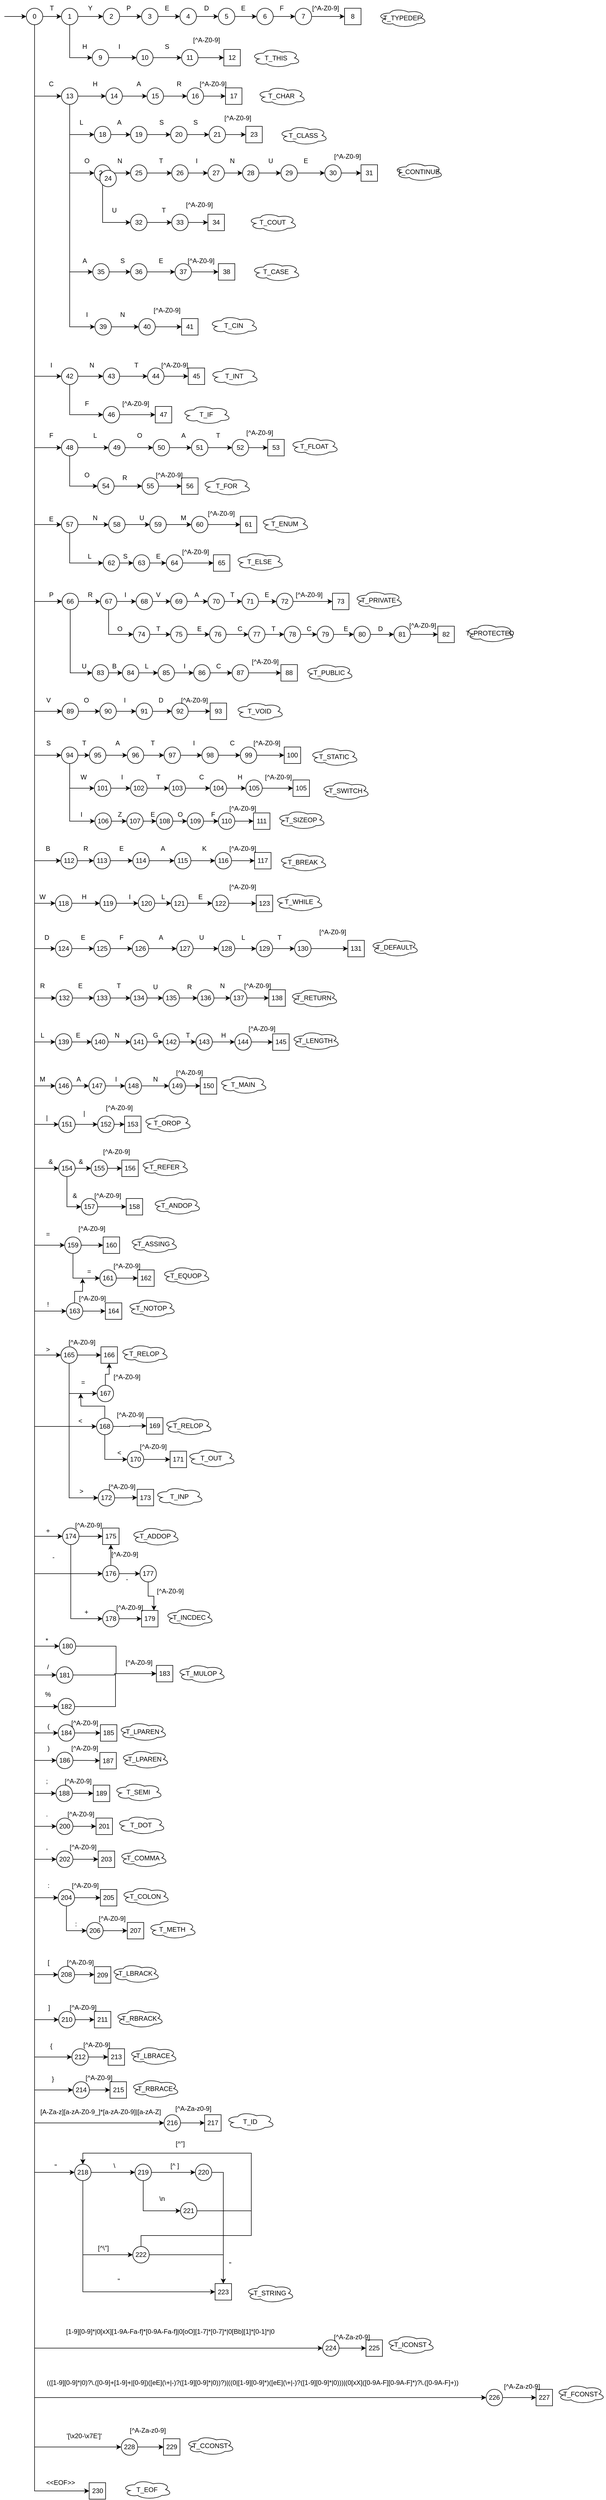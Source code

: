 <mxfile version="24.7.13">
  <diagram name="Page-1" id="caMbdiWD_UZ4LyZP-JO8">
    <mxGraphModel dx="1426" dy="781" grid="1" gridSize="10" guides="1" tooltips="1" connect="1" arrows="1" fold="1" page="1" pageScale="1" pageWidth="850" pageHeight="1100" background="none" math="0" shadow="0">
      <root>
        <mxCell id="0" />
        <mxCell id="1" parent="0" />
        <mxCell id="gHOwLYs3ahrm60FRCC86-1" value="" style="endArrow=classic;html=1;rounded=0;" parent="1" edge="1">
          <mxGeometry width="50" height="50" relative="1" as="geometry">
            <mxPoint x="10" y="30" as="sourcePoint" />
            <mxPoint x="50" y="30" as="targetPoint" />
          </mxGeometry>
        </mxCell>
        <mxCell id="gHOwLYs3ahrm60FRCC86-33" style="edgeStyle=orthogonalEdgeStyle;rounded=0;orthogonalLoop=1;jettySize=auto;html=1;entryX=0;entryY=0.5;entryDx=0;entryDy=0;" parent="1" source="gHOwLYs3ahrm60FRCC86-2" target="gHOwLYs3ahrm60FRCC86-4" edge="1">
          <mxGeometry relative="1" as="geometry" />
        </mxCell>
        <mxCell id="gHOwLYs3ahrm60FRCC86-83" style="edgeStyle=orthogonalEdgeStyle;rounded=0;orthogonalLoop=1;jettySize=auto;html=1;exitX=0.5;exitY=1;exitDx=0;exitDy=0;entryX=0;entryY=0.5;entryDx=0;entryDy=0;fontFamily=Helvetica;fontSize=12;fontColor=default;" parent="1" source="gHOwLYs3ahrm60FRCC86-2" target="gHOwLYs3ahrm60FRCC86-81" edge="1">
          <mxGeometry relative="1" as="geometry" />
        </mxCell>
        <mxCell id="gHOwLYs3ahrm60FRCC86-191" style="edgeStyle=orthogonalEdgeStyle;rounded=0;orthogonalLoop=1;jettySize=auto;html=1;exitX=0.5;exitY=1;exitDx=0;exitDy=0;entryX=0;entryY=0.5;entryDx=0;entryDy=0;fontFamily=Helvetica;fontSize=12;fontColor=default;" parent="1" source="gHOwLYs3ahrm60FRCC86-2" target="gHOwLYs3ahrm60FRCC86-190" edge="1">
          <mxGeometry relative="1" as="geometry" />
        </mxCell>
        <mxCell id="gHOwLYs3ahrm60FRCC86-213" style="edgeStyle=orthogonalEdgeStyle;rounded=0;orthogonalLoop=1;jettySize=auto;html=1;exitX=0.5;exitY=1;exitDx=0;exitDy=0;entryX=0;entryY=0.5;entryDx=0;entryDy=0;fontFamily=Helvetica;fontSize=12;fontColor=default;" parent="1" source="gHOwLYs3ahrm60FRCC86-2" target="gHOwLYs3ahrm60FRCC86-211" edge="1">
          <mxGeometry relative="1" as="geometry" />
        </mxCell>
        <mxCell id="gHOwLYs3ahrm60FRCC86-243" style="edgeStyle=orthogonalEdgeStyle;rounded=0;orthogonalLoop=1;jettySize=auto;html=1;exitX=0.5;exitY=1;exitDx=0;exitDy=0;entryX=0;entryY=0.5;entryDx=0;entryDy=0;fontFamily=Helvetica;fontSize=12;fontColor=default;" parent="1" source="gHOwLYs3ahrm60FRCC86-2" target="gHOwLYs3ahrm60FRCC86-242" edge="1">
          <mxGeometry relative="1" as="geometry" />
        </mxCell>
        <mxCell id="gHOwLYs3ahrm60FRCC86-350" style="edgeStyle=orthogonalEdgeStyle;rounded=0;orthogonalLoop=1;jettySize=auto;html=1;exitX=0.5;exitY=1;exitDx=0;exitDy=0;entryX=0;entryY=0.5;entryDx=0;entryDy=0;fontFamily=Helvetica;fontSize=12;fontColor=default;" parent="1" source="gHOwLYs3ahrm60FRCC86-2" target="gHOwLYs3ahrm60FRCC86-349" edge="1">
          <mxGeometry relative="1" as="geometry" />
        </mxCell>
        <mxCell id="gHOwLYs3ahrm60FRCC86-366" style="edgeStyle=orthogonalEdgeStyle;rounded=0;orthogonalLoop=1;jettySize=auto;html=1;exitX=0.5;exitY=1;exitDx=0;exitDy=0;entryX=0;entryY=0.5;entryDx=0;entryDy=0;fontFamily=Helvetica;fontSize=12;fontColor=default;" parent="1" source="gHOwLYs3ahrm60FRCC86-2" target="gHOwLYs3ahrm60FRCC86-365" edge="1">
          <mxGeometry relative="1" as="geometry" />
        </mxCell>
        <mxCell id="gHOwLYs3ahrm60FRCC86-408" style="edgeStyle=orthogonalEdgeStyle;rounded=0;orthogonalLoop=1;jettySize=auto;html=1;exitX=0.5;exitY=1;exitDx=0;exitDy=0;entryX=0;entryY=0.5;entryDx=0;entryDy=0;fontFamily=Helvetica;fontSize=12;fontColor=default;" parent="1" source="gHOwLYs3ahrm60FRCC86-2" target="gHOwLYs3ahrm60FRCC86-407" edge="1">
          <mxGeometry relative="1" as="geometry" />
        </mxCell>
        <mxCell id="gHOwLYs3ahrm60FRCC86-433" style="edgeStyle=orthogonalEdgeStyle;rounded=0;orthogonalLoop=1;jettySize=auto;html=1;exitX=0.5;exitY=1;exitDx=0;exitDy=0;entryX=0;entryY=0.5;entryDx=0;entryDy=0;fontFamily=Helvetica;fontSize=12;fontColor=default;" parent="1" source="gHOwLYs3ahrm60FRCC86-2" target="gHOwLYs3ahrm60FRCC86-432" edge="1">
          <mxGeometry relative="1" as="geometry" />
        </mxCell>
        <mxCell id="gHOwLYs3ahrm60FRCC86-459" style="edgeStyle=orthogonalEdgeStyle;rounded=0;orthogonalLoop=1;jettySize=auto;html=1;exitX=0.5;exitY=1;exitDx=0;exitDy=0;entryX=0;entryY=0.5;entryDx=0;entryDy=0;fontFamily=Helvetica;fontSize=12;fontColor=default;" parent="1" source="gHOwLYs3ahrm60FRCC86-2" target="gHOwLYs3ahrm60FRCC86-458" edge="1">
          <mxGeometry relative="1" as="geometry" />
        </mxCell>
        <mxCell id="gHOwLYs3ahrm60FRCC86-481" style="edgeStyle=orthogonalEdgeStyle;rounded=0;orthogonalLoop=1;jettySize=auto;html=1;exitX=0.5;exitY=1;exitDx=0;exitDy=0;entryX=0;entryY=0.5;entryDx=0;entryDy=0;fontFamily=Helvetica;fontSize=12;fontColor=default;" parent="1" source="gHOwLYs3ahrm60FRCC86-2" target="gHOwLYs3ahrm60FRCC86-480" edge="1">
          <mxGeometry relative="1" as="geometry" />
        </mxCell>
        <mxCell id="gHOwLYs3ahrm60FRCC86-503" style="edgeStyle=orthogonalEdgeStyle;rounded=0;orthogonalLoop=1;jettySize=auto;html=1;exitX=0.5;exitY=1;exitDx=0;exitDy=0;entryX=0;entryY=0.5;entryDx=0;entryDy=0;fontFamily=Helvetica;fontSize=12;fontColor=default;" parent="1" source="gHOwLYs3ahrm60FRCC86-2" target="gHOwLYs3ahrm60FRCC86-502" edge="1">
          <mxGeometry relative="1" as="geometry" />
        </mxCell>
        <mxCell id="gHOwLYs3ahrm60FRCC86-520" style="edgeStyle=orthogonalEdgeStyle;rounded=0;orthogonalLoop=1;jettySize=auto;html=1;exitX=0.5;exitY=1;exitDx=0;exitDy=0;entryX=0;entryY=0.5;entryDx=0;entryDy=0;fontFamily=Helvetica;fontSize=12;fontColor=default;" parent="1" source="gHOwLYs3ahrm60FRCC86-2" target="gHOwLYs3ahrm60FRCC86-519" edge="1">
          <mxGeometry relative="1" as="geometry" />
        </mxCell>
        <mxCell id="gHOwLYs3ahrm60FRCC86-539" style="edgeStyle=orthogonalEdgeStyle;rounded=0;orthogonalLoop=1;jettySize=auto;html=1;exitX=0.5;exitY=1;exitDx=0;exitDy=0;entryX=0;entryY=0.5;entryDx=0;entryDy=0;fontFamily=Helvetica;fontSize=12;fontColor=default;" parent="1" source="gHOwLYs3ahrm60FRCC86-2" target="gHOwLYs3ahrm60FRCC86-538" edge="1">
          <mxGeometry relative="1" as="geometry" />
        </mxCell>
        <mxCell id="gHOwLYs3ahrm60FRCC86-556" style="edgeStyle=orthogonalEdgeStyle;rounded=0;orthogonalLoop=1;jettySize=auto;html=1;exitX=0.5;exitY=1;exitDx=0;exitDy=0;entryX=0;entryY=0.5;entryDx=0;entryDy=0;fontFamily=Helvetica;fontSize=12;fontColor=default;" parent="1" source="gHOwLYs3ahrm60FRCC86-2" target="gHOwLYs3ahrm60FRCC86-549" edge="1">
          <mxGeometry relative="1" as="geometry" />
        </mxCell>
        <mxCell id="gHOwLYs3ahrm60FRCC86-570" style="edgeStyle=orthogonalEdgeStyle;rounded=0;orthogonalLoop=1;jettySize=auto;html=1;exitX=0.5;exitY=1;exitDx=0;exitDy=0;entryX=0;entryY=0.5;entryDx=0;entryDy=0;fontFamily=Helvetica;fontSize=12;fontColor=default;" parent="1" source="gHOwLYs3ahrm60FRCC86-2" target="gHOwLYs3ahrm60FRCC86-569" edge="1">
          <mxGeometry relative="1" as="geometry" />
        </mxCell>
        <mxCell id="gHOwLYs3ahrm60FRCC86-584" style="edgeStyle=orthogonalEdgeStyle;rounded=0;orthogonalLoop=1;jettySize=auto;html=1;exitX=0.5;exitY=1;exitDx=0;exitDy=0;entryX=0;entryY=0.5;entryDx=0;entryDy=0;fontFamily=Helvetica;fontSize=12;fontColor=default;" parent="1" source="gHOwLYs3ahrm60FRCC86-2" target="gHOwLYs3ahrm60FRCC86-583" edge="1">
          <mxGeometry relative="1" as="geometry" />
        </mxCell>
        <mxCell id="gHOwLYs3ahrm60FRCC86-592" style="edgeStyle=orthogonalEdgeStyle;rounded=0;orthogonalLoop=1;jettySize=auto;html=1;exitX=0.5;exitY=1;exitDx=0;exitDy=0;entryX=0;entryY=0.5;entryDx=0;entryDy=0;fontFamily=Helvetica;fontSize=12;fontColor=default;" parent="1" source="gHOwLYs3ahrm60FRCC86-2" target="gHOwLYs3ahrm60FRCC86-591" edge="1">
          <mxGeometry relative="1" as="geometry" />
        </mxCell>
        <mxCell id="gHOwLYs3ahrm60FRCC86-616" style="edgeStyle=orthogonalEdgeStyle;rounded=0;orthogonalLoop=1;jettySize=auto;html=1;exitX=0.5;exitY=1;exitDx=0;exitDy=0;entryX=0;entryY=0.5;entryDx=0;entryDy=0;fontFamily=Helvetica;fontSize=12;fontColor=default;" parent="1" source="gHOwLYs3ahrm60FRCC86-2" target="gHOwLYs3ahrm60FRCC86-615" edge="1">
          <mxGeometry relative="1" as="geometry" />
        </mxCell>
        <mxCell id="gHOwLYs3ahrm60FRCC86-632" style="edgeStyle=orthogonalEdgeStyle;rounded=0;orthogonalLoop=1;jettySize=auto;html=1;exitX=0.5;exitY=1;exitDx=0;exitDy=0;entryX=0;entryY=0.5;entryDx=0;entryDy=0;fontFamily=Helvetica;fontSize=12;fontColor=default;" parent="1" source="gHOwLYs3ahrm60FRCC86-2" target="gHOwLYs3ahrm60FRCC86-631" edge="1">
          <mxGeometry relative="1" as="geometry" />
        </mxCell>
        <mxCell id="gHOwLYs3ahrm60FRCC86-647" style="edgeStyle=orthogonalEdgeStyle;rounded=0;orthogonalLoop=1;jettySize=auto;html=1;exitX=0.5;exitY=1;exitDx=0;exitDy=0;fontFamily=Helvetica;fontSize=12;fontColor=default;entryX=0;entryY=0.5;entryDx=0;entryDy=0;" parent="1" source="gHOwLYs3ahrm60FRCC86-2" target="gHOwLYs3ahrm60FRCC86-648" edge="1">
          <mxGeometry relative="1" as="geometry">
            <mxPoint x="90" y="3016" as="targetPoint" />
          </mxGeometry>
        </mxCell>
        <mxCell id="gHOwLYs3ahrm60FRCC86-659" style="edgeStyle=orthogonalEdgeStyle;rounded=0;orthogonalLoop=1;jettySize=auto;html=1;exitX=0.5;exitY=1;exitDx=0;exitDy=0;entryX=0;entryY=0.5;entryDx=0;entryDy=0;fontFamily=Helvetica;fontSize=12;fontColor=default;" parent="1" source="gHOwLYs3ahrm60FRCC86-2" target="gHOwLYs3ahrm60FRCC86-658" edge="1">
          <mxGeometry relative="1" as="geometry" />
        </mxCell>
        <mxCell id="gHOwLYs3ahrm60FRCC86-668" style="edgeStyle=orthogonalEdgeStyle;rounded=0;orthogonalLoop=1;jettySize=auto;html=1;exitX=0.5;exitY=1;exitDx=0;exitDy=0;entryX=0;entryY=0.5;entryDx=0;entryDy=0;fontFamily=Helvetica;fontSize=12;fontColor=default;" parent="1" source="gHOwLYs3ahrm60FRCC86-2" target="gHOwLYs3ahrm60FRCC86-665" edge="1">
          <mxGeometry relative="1" as="geometry" />
        </mxCell>
        <mxCell id="gHOwLYs3ahrm60FRCC86-669" style="edgeStyle=orthogonalEdgeStyle;rounded=0;orthogonalLoop=1;jettySize=auto;html=1;exitX=0.5;exitY=1;exitDx=0;exitDy=0;entryX=0;entryY=0.5;entryDx=0;entryDy=0;fontFamily=Helvetica;fontSize=12;fontColor=default;" parent="1" source="gHOwLYs3ahrm60FRCC86-2" target="gHOwLYs3ahrm60FRCC86-666" edge="1">
          <mxGeometry relative="1" as="geometry" />
        </mxCell>
        <mxCell id="gHOwLYs3ahrm60FRCC86-696" style="edgeStyle=orthogonalEdgeStyle;rounded=0;orthogonalLoop=1;jettySize=auto;html=1;exitX=0.5;exitY=1;exitDx=0;exitDy=0;entryX=0;entryY=0.5;entryDx=0;entryDy=0;fontFamily=Helvetica;fontSize=12;fontColor=default;" parent="1" source="gHOwLYs3ahrm60FRCC86-2" target="gHOwLYs3ahrm60FRCC86-694" edge="1">
          <mxGeometry relative="1" as="geometry" />
        </mxCell>
        <mxCell id="gHOwLYs3ahrm60FRCC86-698" style="edgeStyle=orthogonalEdgeStyle;rounded=0;orthogonalLoop=1;jettySize=auto;html=1;exitX=0.5;exitY=1;exitDx=0;exitDy=0;entryX=0;entryY=0.5;entryDx=0;entryDy=0;fontFamily=Helvetica;fontSize=12;fontColor=default;" parent="1" source="gHOwLYs3ahrm60FRCC86-2" target="gHOwLYs3ahrm60FRCC86-695" edge="1">
          <mxGeometry relative="1" as="geometry" />
        </mxCell>
        <mxCell id="gHOwLYs3ahrm60FRCC86-713" style="edgeStyle=orthogonalEdgeStyle;rounded=0;orthogonalLoop=1;jettySize=auto;html=1;exitX=0.5;exitY=1;exitDx=0;exitDy=0;entryX=0;entryY=0.5;entryDx=0;entryDy=0;fontFamily=Helvetica;fontSize=12;fontColor=default;" parent="1" source="gHOwLYs3ahrm60FRCC86-2" target="gHOwLYs3ahrm60FRCC86-708" edge="1">
          <mxGeometry relative="1" as="geometry" />
        </mxCell>
        <mxCell id="gHOwLYs3ahrm60FRCC86-714" style="edgeStyle=orthogonalEdgeStyle;rounded=0;orthogonalLoop=1;jettySize=auto;html=1;exitX=0.5;exitY=1;exitDx=0;exitDy=0;entryX=0;entryY=0.5;entryDx=0;entryDy=0;fontFamily=Helvetica;fontSize=12;fontColor=default;" parent="1" source="gHOwLYs3ahrm60FRCC86-2" target="gHOwLYs3ahrm60FRCC86-709" edge="1">
          <mxGeometry relative="1" as="geometry" />
        </mxCell>
        <mxCell id="gHOwLYs3ahrm60FRCC86-715" style="edgeStyle=orthogonalEdgeStyle;rounded=0;orthogonalLoop=1;jettySize=auto;html=1;exitX=0.5;exitY=1;exitDx=0;exitDy=0;entryX=0;entryY=0.5;entryDx=0;entryDy=0;fontFamily=Helvetica;fontSize=12;fontColor=default;" parent="1" source="gHOwLYs3ahrm60FRCC86-2" target="gHOwLYs3ahrm60FRCC86-712" edge="1">
          <mxGeometry relative="1" as="geometry" />
        </mxCell>
        <mxCell id="gHOwLYs3ahrm60FRCC86-733" style="edgeStyle=orthogonalEdgeStyle;rounded=0;orthogonalLoop=1;jettySize=auto;html=1;exitX=0.5;exitY=1;exitDx=0;exitDy=0;entryX=0;entryY=0.5;entryDx=0;entryDy=0;fontFamily=Helvetica;fontSize=12;fontColor=default;" parent="1" source="gHOwLYs3ahrm60FRCC86-2" target="gHOwLYs3ahrm60FRCC86-731" edge="1">
          <mxGeometry relative="1" as="geometry" />
        </mxCell>
        <mxCell id="gHOwLYs3ahrm60FRCC86-745" style="edgeStyle=orthogonalEdgeStyle;rounded=0;orthogonalLoop=1;jettySize=auto;html=1;exitX=0.5;exitY=1;exitDx=0;exitDy=0;fontFamily=Helvetica;fontSize=12;fontColor=default;entryX=0;entryY=0.5;entryDx=0;entryDy=0;" parent="1" source="gHOwLYs3ahrm60FRCC86-2" target="gHOwLYs3ahrm60FRCC86-746" edge="1">
          <mxGeometry relative="1" as="geometry">
            <mxPoint x="65" y="3601.333" as="targetPoint" />
          </mxGeometry>
        </mxCell>
        <mxCell id="gHOwLYs3ahrm60FRCC86-750" style="edgeStyle=orthogonalEdgeStyle;rounded=0;orthogonalLoop=1;jettySize=auto;html=1;exitX=0.5;exitY=1;exitDx=0;exitDy=0;entryX=0;entryY=0.5;entryDx=0;entryDy=0;fontFamily=Helvetica;fontSize=12;fontColor=default;" parent="1" source="gHOwLYs3ahrm60FRCC86-2" target="gHOwLYs3ahrm60FRCC86-748" edge="1">
          <mxGeometry relative="1" as="geometry" />
        </mxCell>
        <mxCell id="gHOwLYs3ahrm60FRCC86-761" style="edgeStyle=orthogonalEdgeStyle;rounded=0;orthogonalLoop=1;jettySize=auto;html=1;exitX=0.5;exitY=1;exitDx=0;exitDy=0;entryX=0;entryY=0.5;entryDx=0;entryDy=0;fontFamily=Helvetica;fontSize=12;fontColor=default;" parent="1" source="gHOwLYs3ahrm60FRCC86-2" target="gHOwLYs3ahrm60FRCC86-759" edge="1">
          <mxGeometry relative="1" as="geometry" />
        </mxCell>
        <mxCell id="gHOwLYs3ahrm60FRCC86-762" style="edgeStyle=orthogonalEdgeStyle;rounded=0;orthogonalLoop=1;jettySize=auto;html=1;exitX=0.5;exitY=1;exitDx=0;exitDy=0;entryX=0;entryY=0.5;entryDx=0;entryDy=0;fontFamily=Helvetica;fontSize=12;fontColor=default;" parent="1" source="gHOwLYs3ahrm60FRCC86-2" target="gHOwLYs3ahrm60FRCC86-760" edge="1">
          <mxGeometry relative="1" as="geometry" />
        </mxCell>
        <mxCell id="gHOwLYs3ahrm60FRCC86-774" style="edgeStyle=orthogonalEdgeStyle;rounded=0;orthogonalLoop=1;jettySize=auto;html=1;exitX=0.5;exitY=1;exitDx=0;exitDy=0;entryX=0;entryY=0.5;entryDx=0;entryDy=0;fontFamily=Helvetica;fontSize=12;fontColor=default;" parent="1" source="gHOwLYs3ahrm60FRCC86-2" target="gHOwLYs3ahrm60FRCC86-773" edge="1">
          <mxGeometry relative="1" as="geometry" />
        </mxCell>
        <mxCell id="ReKmZuNIdOnRTuUCD2-U-13" style="edgeStyle=orthogonalEdgeStyle;rounded=0;orthogonalLoop=1;jettySize=auto;html=1;exitX=0.5;exitY=1;exitDx=0;exitDy=0;entryX=0;entryY=0.5;entryDx=0;entryDy=0;" parent="1" source="gHOwLYs3ahrm60FRCC86-2" target="ReKmZuNIdOnRTuUCD2-U-12" edge="1">
          <mxGeometry relative="1" as="geometry" />
        </mxCell>
        <mxCell id="ReKmZuNIdOnRTuUCD2-U-22" style="edgeStyle=orthogonalEdgeStyle;rounded=0;orthogonalLoop=1;jettySize=auto;html=1;exitX=0.5;exitY=1;exitDx=0;exitDy=0;entryX=0;entryY=0.5;entryDx=0;entryDy=0;" parent="1" source="gHOwLYs3ahrm60FRCC86-2" target="ReKmZuNIdOnRTuUCD2-U-21" edge="1">
          <mxGeometry relative="1" as="geometry" />
        </mxCell>
        <mxCell id="ReKmZuNIdOnRTuUCD2-U-29" style="edgeStyle=orthogonalEdgeStyle;rounded=0;orthogonalLoop=1;jettySize=auto;html=1;exitX=0.5;exitY=1;exitDx=0;exitDy=0;entryX=0;entryY=0.5;entryDx=0;entryDy=0;" parent="1" source="gHOwLYs3ahrm60FRCC86-2" target="ReKmZuNIdOnRTuUCD2-U-28" edge="1">
          <mxGeometry relative="1" as="geometry" />
        </mxCell>
        <mxCell id="qmszKvIM9JHyfrwPVOJQ-2" style="edgeStyle=orthogonalEdgeStyle;rounded=0;orthogonalLoop=1;jettySize=auto;html=1;exitX=0.5;exitY=1;exitDx=0;exitDy=0;entryX=0;entryY=0.5;entryDx=0;entryDy=0;" edge="1" parent="1" source="gHOwLYs3ahrm60FRCC86-2" target="qmszKvIM9JHyfrwPVOJQ-4">
          <mxGeometry relative="1" as="geometry">
            <mxPoint x="141" y="4325" as="targetPoint" />
          </mxGeometry>
        </mxCell>
        <mxCell id="qmszKvIM9JHyfrwPVOJQ-11" style="edgeStyle=orthogonalEdgeStyle;rounded=0;orthogonalLoop=1;jettySize=auto;html=1;exitX=0.5;exitY=1;exitDx=0;exitDy=0;entryX=0;entryY=0.5;entryDx=0;entryDy=0;" edge="1" parent="1" source="gHOwLYs3ahrm60FRCC86-2" target="qmszKvIM9JHyfrwPVOJQ-12">
          <mxGeometry relative="1" as="geometry">
            <mxPoint x="140" y="4104" as="targetPoint" />
          </mxGeometry>
        </mxCell>
        <mxCell id="gHOwLYs3ahrm60FRCC86-2" value="0" style="ellipse;whiteSpace=wrap;html=1;aspect=fixed;" parent="1" vertex="1">
          <mxGeometry x="50" y="15" width="30" height="30" as="geometry" />
        </mxCell>
        <mxCell id="gHOwLYs3ahrm60FRCC86-34" style="edgeStyle=orthogonalEdgeStyle;rounded=0;orthogonalLoop=1;jettySize=auto;html=1;entryX=0;entryY=0.5;entryDx=0;entryDy=0;" parent="1" source="gHOwLYs3ahrm60FRCC86-4" target="gHOwLYs3ahrm60FRCC86-6" edge="1">
          <mxGeometry relative="1" as="geometry" />
        </mxCell>
        <mxCell id="gHOwLYs3ahrm60FRCC86-54" style="edgeStyle=orthogonalEdgeStyle;rounded=0;orthogonalLoop=1;jettySize=auto;html=1;exitX=0.5;exitY=1;exitDx=0;exitDy=0;entryX=0;entryY=0.5;entryDx=0;entryDy=0;fontFamily=Helvetica;fontSize=12;fontColor=default;" parent="1" source="gHOwLYs3ahrm60FRCC86-4" target="gHOwLYs3ahrm60FRCC86-52" edge="1">
          <mxGeometry relative="1" as="geometry" />
        </mxCell>
        <mxCell id="gHOwLYs3ahrm60FRCC86-4" value="1" style="ellipse;whiteSpace=wrap;html=1;aspect=fixed;" parent="1" vertex="1">
          <mxGeometry x="114" y="15" width="30" height="30" as="geometry" />
        </mxCell>
        <mxCell id="gHOwLYs3ahrm60FRCC86-35" style="edgeStyle=orthogonalEdgeStyle;rounded=0;orthogonalLoop=1;jettySize=auto;html=1;entryX=0;entryY=0.5;entryDx=0;entryDy=0;" parent="1" source="gHOwLYs3ahrm60FRCC86-6" target="gHOwLYs3ahrm60FRCC86-10" edge="1">
          <mxGeometry relative="1" as="geometry" />
        </mxCell>
        <mxCell id="gHOwLYs3ahrm60FRCC86-6" value="2" style="ellipse;whiteSpace=wrap;html=1;aspect=fixed;" parent="1" vertex="1">
          <mxGeometry x="190" y="15" width="30" height="30" as="geometry" />
        </mxCell>
        <mxCell id="gHOwLYs3ahrm60FRCC86-36" style="edgeStyle=orthogonalEdgeStyle;rounded=0;orthogonalLoop=1;jettySize=auto;html=1;entryX=0;entryY=0.5;entryDx=0;entryDy=0;" parent="1" source="gHOwLYs3ahrm60FRCC86-10" target="gHOwLYs3ahrm60FRCC86-12" edge="1">
          <mxGeometry relative="1" as="geometry" />
        </mxCell>
        <mxCell id="gHOwLYs3ahrm60FRCC86-10" value="3" style="ellipse;whiteSpace=wrap;html=1;aspect=fixed;" parent="1" vertex="1">
          <mxGeometry x="260" y="15" width="30" height="30" as="geometry" />
        </mxCell>
        <mxCell id="gHOwLYs3ahrm60FRCC86-37" style="edgeStyle=orthogonalEdgeStyle;rounded=0;orthogonalLoop=1;jettySize=auto;html=1;" parent="1" source="gHOwLYs3ahrm60FRCC86-12" target="gHOwLYs3ahrm60FRCC86-14" edge="1">
          <mxGeometry relative="1" as="geometry" />
        </mxCell>
        <mxCell id="gHOwLYs3ahrm60FRCC86-12" value="4" style="ellipse;whiteSpace=wrap;html=1;aspect=fixed;" parent="1" vertex="1">
          <mxGeometry x="330" y="15" width="30" height="30" as="geometry" />
        </mxCell>
        <mxCell id="gHOwLYs3ahrm60FRCC86-39" style="edgeStyle=orthogonalEdgeStyle;rounded=0;orthogonalLoop=1;jettySize=auto;html=1;entryX=0;entryY=0.5;entryDx=0;entryDy=0;" parent="1" source="gHOwLYs3ahrm60FRCC86-14" target="gHOwLYs3ahrm60FRCC86-16" edge="1">
          <mxGeometry relative="1" as="geometry" />
        </mxCell>
        <mxCell id="gHOwLYs3ahrm60FRCC86-14" value="5" style="ellipse;whiteSpace=wrap;html=1;aspect=fixed;" parent="1" vertex="1">
          <mxGeometry x="400" y="15" width="30" height="30" as="geometry" />
        </mxCell>
        <mxCell id="gHOwLYs3ahrm60FRCC86-32" style="edgeStyle=orthogonalEdgeStyle;rounded=0;orthogonalLoop=1;jettySize=auto;html=1;entryX=0;entryY=0.5;entryDx=0;entryDy=0;" parent="1" source="gHOwLYs3ahrm60FRCC86-16" target="gHOwLYs3ahrm60FRCC86-27" edge="1">
          <mxGeometry relative="1" as="geometry" />
        </mxCell>
        <mxCell id="gHOwLYs3ahrm60FRCC86-16" value="6" style="ellipse;whiteSpace=wrap;html=1;aspect=fixed;" parent="1" vertex="1">
          <mxGeometry x="470" y="15" width="30" height="30" as="geometry" />
        </mxCell>
        <mxCell id="gHOwLYs3ahrm60FRCC86-17" value="T" style="text;html=1;align=center;verticalAlign=middle;resizable=0;points=[];autosize=1;strokeColor=none;fillColor=none;" parent="1" vertex="1">
          <mxGeometry x="81" width="30" height="30" as="geometry" />
        </mxCell>
        <mxCell id="gHOwLYs3ahrm60FRCC86-18" value="Y" style="text;html=1;align=center;verticalAlign=middle;resizable=0;points=[];autosize=1;strokeColor=none;fillColor=none;" parent="1" vertex="1">
          <mxGeometry x="151" width="30" height="30" as="geometry" />
        </mxCell>
        <mxCell id="gHOwLYs3ahrm60FRCC86-19" value="P" style="text;html=1;align=center;verticalAlign=middle;resizable=0;points=[];autosize=1;strokeColor=none;fillColor=none;" parent="1" vertex="1">
          <mxGeometry x="221" width="30" height="30" as="geometry" />
        </mxCell>
        <mxCell id="gHOwLYs3ahrm60FRCC86-23" value="E" style="text;html=1;align=center;verticalAlign=middle;resizable=0;points=[];autosize=1;strokeColor=none;fillColor=none;" parent="1" vertex="1">
          <mxGeometry x="291" width="30" height="30" as="geometry" />
        </mxCell>
        <mxCell id="gHOwLYs3ahrm60FRCC86-24" value="D" style="text;html=1;align=center;verticalAlign=middle;resizable=0;points=[];autosize=1;strokeColor=none;fillColor=none;" parent="1" vertex="1">
          <mxGeometry x="363" width="30" height="30" as="geometry" />
        </mxCell>
        <mxCell id="gHOwLYs3ahrm60FRCC86-25" value="E" style="text;html=1;align=center;verticalAlign=middle;resizable=0;points=[];autosize=1;strokeColor=none;fillColor=none;" parent="1" vertex="1">
          <mxGeometry x="430" width="30" height="30" as="geometry" />
        </mxCell>
        <mxCell id="gHOwLYs3ahrm60FRCC86-40" style="edgeStyle=orthogonalEdgeStyle;rounded=0;orthogonalLoop=1;jettySize=auto;html=1;entryX=0;entryY=0.5;entryDx=0;entryDy=0;" parent="1" source="gHOwLYs3ahrm60FRCC86-27" target="gHOwLYs3ahrm60FRCC86-29" edge="1">
          <mxGeometry relative="1" as="geometry" />
        </mxCell>
        <mxCell id="gHOwLYs3ahrm60FRCC86-27" value="7" style="ellipse;whiteSpace=wrap;html=1;aspect=fixed;" parent="1" vertex="1">
          <mxGeometry x="540" y="15" width="30" height="30" as="geometry" />
        </mxCell>
        <mxCell id="gHOwLYs3ahrm60FRCC86-28" value="F" style="text;html=1;align=center;verticalAlign=middle;resizable=0;points=[];autosize=1;strokeColor=none;fillColor=none;" parent="1" vertex="1">
          <mxGeometry x="500" width="30" height="30" as="geometry" />
        </mxCell>
        <mxCell id="gHOwLYs3ahrm60FRCC86-29" value="8" style="whiteSpace=wrap;html=1;aspect=fixed;" parent="1" vertex="1">
          <mxGeometry x="630" y="15" width="30" height="30" as="geometry" />
        </mxCell>
        <mxCell id="gHOwLYs3ahrm60FRCC86-41" value="[^A-Z0-9]" style="text;html=1;align=center;verticalAlign=middle;resizable=0;points=[];autosize=1;strokeColor=none;fillColor=none;" parent="1" vertex="1">
          <mxGeometry x="560" width="70" height="30" as="geometry" />
        </mxCell>
        <mxCell id="gHOwLYs3ahrm60FRCC86-42" value="T_TYPEDEF" style="ellipse;shape=cloud;whiteSpace=wrap;html=1;" parent="1" vertex="1">
          <mxGeometry x="690" y="15" width="90" height="35" as="geometry" />
        </mxCell>
        <mxCell id="gHOwLYs3ahrm60FRCC86-56" value="" style="edgeStyle=orthogonalEdgeStyle;rounded=0;orthogonalLoop=1;jettySize=auto;html=1;fontFamily=Helvetica;fontSize=12;fontColor=default;" parent="1" source="gHOwLYs3ahrm60FRCC86-52" target="gHOwLYs3ahrm60FRCC86-55" edge="1">
          <mxGeometry relative="1" as="geometry" />
        </mxCell>
        <mxCell id="gHOwLYs3ahrm60FRCC86-52" value="9" style="ellipse;whiteSpace=wrap;html=1;aspect=fixed;" parent="1" vertex="1">
          <mxGeometry x="170" y="90" width="30" height="30" as="geometry" />
        </mxCell>
        <mxCell id="gHOwLYs3ahrm60FRCC86-58" value="" style="edgeStyle=orthogonalEdgeStyle;rounded=0;orthogonalLoop=1;jettySize=auto;html=1;fontFamily=Helvetica;fontSize=12;fontColor=default;" parent="1" source="gHOwLYs3ahrm60FRCC86-55" target="gHOwLYs3ahrm60FRCC86-57" edge="1">
          <mxGeometry relative="1" as="geometry" />
        </mxCell>
        <mxCell id="gHOwLYs3ahrm60FRCC86-55" value="10" style="ellipse;whiteSpace=wrap;html=1;aspect=fixed;" parent="1" vertex="1">
          <mxGeometry x="251" y="90" width="30" height="30" as="geometry" />
        </mxCell>
        <mxCell id="gHOwLYs3ahrm60FRCC86-64" style="edgeStyle=orthogonalEdgeStyle;rounded=0;orthogonalLoop=1;jettySize=auto;html=1;exitX=1;exitY=0.5;exitDx=0;exitDy=0;entryX=0;entryY=0.5;entryDx=0;entryDy=0;fontFamily=Helvetica;fontSize=12;fontColor=default;" parent="1" source="gHOwLYs3ahrm60FRCC86-57" target="gHOwLYs3ahrm60FRCC86-63" edge="1">
          <mxGeometry relative="1" as="geometry" />
        </mxCell>
        <mxCell id="gHOwLYs3ahrm60FRCC86-57" value="11" style="ellipse;whiteSpace=wrap;html=1;aspect=fixed;" parent="1" vertex="1">
          <mxGeometry x="333" y="90" width="30" height="30" as="geometry" />
        </mxCell>
        <mxCell id="gHOwLYs3ahrm60FRCC86-59" value="H" style="text;html=1;align=center;verticalAlign=middle;resizable=0;points=[];autosize=1;strokeColor=none;fillColor=none;fontFamily=Helvetica;fontSize=12;fontColor=default;" parent="1" vertex="1">
          <mxGeometry x="141" y="70" width="30" height="30" as="geometry" />
        </mxCell>
        <mxCell id="gHOwLYs3ahrm60FRCC86-60" value="I" style="text;html=1;align=center;verticalAlign=middle;resizable=0;points=[];autosize=1;strokeColor=none;fillColor=none;fontFamily=Helvetica;fontSize=12;fontColor=default;" parent="1" vertex="1">
          <mxGeometry x="204" y="70" width="30" height="30" as="geometry" />
        </mxCell>
        <mxCell id="gHOwLYs3ahrm60FRCC86-62" value="S" style="text;html=1;align=center;verticalAlign=middle;resizable=0;points=[];autosize=1;strokeColor=none;fillColor=none;fontFamily=Helvetica;fontSize=12;fontColor=default;" parent="1" vertex="1">
          <mxGeometry x="291" y="70" width="30" height="30" as="geometry" />
        </mxCell>
        <mxCell id="gHOwLYs3ahrm60FRCC86-63" value="12" style="whiteSpace=wrap;html=1;aspect=fixed;" parent="1" vertex="1">
          <mxGeometry x="410" y="90" width="30" height="30" as="geometry" />
        </mxCell>
        <mxCell id="gHOwLYs3ahrm60FRCC86-65" value="[^A-Z0-9]" style="text;html=1;align=center;verticalAlign=middle;resizable=0;points=[];autosize=1;strokeColor=none;fillColor=none;" parent="1" vertex="1">
          <mxGeometry x="343" y="58" width="70" height="30" as="geometry" />
        </mxCell>
        <mxCell id="gHOwLYs3ahrm60FRCC86-66" value="T_THIS" style="ellipse;shape=cloud;whiteSpace=wrap;html=1;" parent="1" vertex="1">
          <mxGeometry x="460" y="88" width="90" height="35" as="geometry" />
        </mxCell>
        <mxCell id="gHOwLYs3ahrm60FRCC86-86" value="" style="edgeStyle=orthogonalEdgeStyle;rounded=0;orthogonalLoop=1;jettySize=auto;html=1;fontFamily=Helvetica;fontSize=12;fontColor=default;" parent="1" source="gHOwLYs3ahrm60FRCC86-81" target="gHOwLYs3ahrm60FRCC86-85" edge="1">
          <mxGeometry relative="1" as="geometry" />
        </mxCell>
        <mxCell id="gHOwLYs3ahrm60FRCC86-100" style="edgeStyle=orthogonalEdgeStyle;rounded=0;orthogonalLoop=1;jettySize=auto;html=1;exitX=0.5;exitY=1;exitDx=0;exitDy=0;entryX=0;entryY=0.5;entryDx=0;entryDy=0;fontFamily=Helvetica;fontSize=12;fontColor=default;" parent="1" source="gHOwLYs3ahrm60FRCC86-81" target="gHOwLYs3ahrm60FRCC86-98" edge="1">
          <mxGeometry relative="1" as="geometry" />
        </mxCell>
        <mxCell id="gHOwLYs3ahrm60FRCC86-103" style="edgeStyle=orthogonalEdgeStyle;rounded=0;orthogonalLoop=1;jettySize=auto;html=1;exitX=0.5;exitY=1;exitDx=0;exitDy=0;entryX=0;entryY=0.5;entryDx=0;entryDy=0;fontFamily=Helvetica;fontSize=12;fontColor=default;" parent="1" source="gHOwLYs3ahrm60FRCC86-81" target="gHOwLYs3ahrm60FRCC86-102" edge="1">
          <mxGeometry relative="1" as="geometry" />
        </mxCell>
        <mxCell id="gHOwLYs3ahrm60FRCC86-159" style="edgeStyle=orthogonalEdgeStyle;rounded=0;orthogonalLoop=1;jettySize=auto;html=1;exitX=0.5;exitY=1;exitDx=0;exitDy=0;entryX=0;entryY=0.5;entryDx=0;entryDy=0;fontFamily=Helvetica;fontSize=12;fontColor=default;" parent="1" source="gHOwLYs3ahrm60FRCC86-81" target="gHOwLYs3ahrm60FRCC86-158" edge="1">
          <mxGeometry relative="1" as="geometry" />
        </mxCell>
        <mxCell id="gHOwLYs3ahrm60FRCC86-174" style="edgeStyle=orthogonalEdgeStyle;rounded=0;orthogonalLoop=1;jettySize=auto;html=1;exitX=0.5;exitY=1;exitDx=0;exitDy=0;entryX=0;entryY=0.5;entryDx=0;entryDy=0;fontFamily=Helvetica;fontSize=12;fontColor=default;" parent="1" source="gHOwLYs3ahrm60FRCC86-81" target="gHOwLYs3ahrm60FRCC86-172" edge="1">
          <mxGeometry relative="1" as="geometry" />
        </mxCell>
        <mxCell id="gHOwLYs3ahrm60FRCC86-81" value="13" style="ellipse;whiteSpace=wrap;html=1;aspect=fixed;" parent="1" vertex="1">
          <mxGeometry x="114" y="160" width="30" height="30" as="geometry" />
        </mxCell>
        <mxCell id="gHOwLYs3ahrm60FRCC86-84" value="C" style="text;html=1;align=center;verticalAlign=middle;resizable=0;points=[];autosize=1;strokeColor=none;fillColor=none;fontFamily=Helvetica;fontSize=12;fontColor=default;" parent="1" vertex="1">
          <mxGeometry x="80" y="138" width="30" height="30" as="geometry" />
        </mxCell>
        <mxCell id="gHOwLYs3ahrm60FRCC86-88" value="" style="edgeStyle=orthogonalEdgeStyle;rounded=0;orthogonalLoop=1;jettySize=auto;html=1;fontFamily=Helvetica;fontSize=12;fontColor=default;" parent="1" source="gHOwLYs3ahrm60FRCC86-85" target="gHOwLYs3ahrm60FRCC86-87" edge="1">
          <mxGeometry relative="1" as="geometry" />
        </mxCell>
        <mxCell id="gHOwLYs3ahrm60FRCC86-85" value="14" style="ellipse;whiteSpace=wrap;html=1;aspect=fixed;" parent="1" vertex="1">
          <mxGeometry x="195" y="160" width="30" height="30" as="geometry" />
        </mxCell>
        <mxCell id="gHOwLYs3ahrm60FRCC86-92" value="" style="edgeStyle=orthogonalEdgeStyle;rounded=0;orthogonalLoop=1;jettySize=auto;html=1;fontFamily=Helvetica;fontSize=12;fontColor=default;" parent="1" source="gHOwLYs3ahrm60FRCC86-87" target="gHOwLYs3ahrm60FRCC86-91" edge="1">
          <mxGeometry relative="1" as="geometry" />
        </mxCell>
        <mxCell id="gHOwLYs3ahrm60FRCC86-87" value="15" style="ellipse;whiteSpace=wrap;html=1;aspect=fixed;" parent="1" vertex="1">
          <mxGeometry x="270" y="160" width="30" height="30" as="geometry" />
        </mxCell>
        <mxCell id="gHOwLYs3ahrm60FRCC86-89" value="H" style="text;html=1;align=center;verticalAlign=middle;resizable=0;points=[];autosize=1;strokeColor=none;fillColor=none;fontFamily=Helvetica;fontSize=12;fontColor=default;" parent="1" vertex="1">
          <mxGeometry x="160" y="138" width="30" height="30" as="geometry" />
        </mxCell>
        <mxCell id="gHOwLYs3ahrm60FRCC86-90" value="A" style="text;strokeColor=none;align=center;fillColor=none;html=1;verticalAlign=middle;whiteSpace=wrap;rounded=0;fontFamily=Helvetica;fontSize=12;fontColor=default;" parent="1" vertex="1">
          <mxGeometry x="225" y="138" width="60" height="30" as="geometry" />
        </mxCell>
        <mxCell id="gHOwLYs3ahrm60FRCC86-95" style="edgeStyle=orthogonalEdgeStyle;rounded=0;orthogonalLoop=1;jettySize=auto;html=1;exitX=1;exitY=0.5;exitDx=0;exitDy=0;entryX=0;entryY=0.5;entryDx=0;entryDy=0;fontFamily=Helvetica;fontSize=12;fontColor=default;" parent="1" source="gHOwLYs3ahrm60FRCC86-91" target="gHOwLYs3ahrm60FRCC86-94" edge="1">
          <mxGeometry relative="1" as="geometry" />
        </mxCell>
        <mxCell id="gHOwLYs3ahrm60FRCC86-91" value="16" style="ellipse;whiteSpace=wrap;html=1;aspect=fixed;" parent="1" vertex="1">
          <mxGeometry x="343" y="160" width="30" height="30" as="geometry" />
        </mxCell>
        <mxCell id="gHOwLYs3ahrm60FRCC86-93" value="R" style="text;html=1;align=center;verticalAlign=middle;resizable=0;points=[];autosize=1;strokeColor=none;fillColor=none;fontFamily=Helvetica;fontSize=12;fontColor=default;" parent="1" vertex="1">
          <mxGeometry x="313" y="138" width="30" height="30" as="geometry" />
        </mxCell>
        <mxCell id="gHOwLYs3ahrm60FRCC86-94" value="17" style="whiteSpace=wrap;html=1;aspect=fixed;" parent="1" vertex="1">
          <mxGeometry x="413" y="160" width="30" height="30" as="geometry" />
        </mxCell>
        <mxCell id="gHOwLYs3ahrm60FRCC86-97" value="T_CHAR" style="ellipse;shape=cloud;whiteSpace=wrap;html=1;" parent="1" vertex="1">
          <mxGeometry x="470" y="157.5" width="90" height="35" as="geometry" />
        </mxCell>
        <mxCell id="gHOwLYs3ahrm60FRCC86-106" value="" style="edgeStyle=orthogonalEdgeStyle;rounded=0;orthogonalLoop=1;jettySize=auto;html=1;fontFamily=Helvetica;fontSize=12;fontColor=default;" parent="1" source="gHOwLYs3ahrm60FRCC86-98" target="gHOwLYs3ahrm60FRCC86-105" edge="1">
          <mxGeometry relative="1" as="geometry" />
        </mxCell>
        <mxCell id="gHOwLYs3ahrm60FRCC86-98" value="18" style="ellipse;whiteSpace=wrap;html=1;aspect=fixed;" parent="1" vertex="1">
          <mxGeometry x="174" y="230" width="30" height="30" as="geometry" />
        </mxCell>
        <mxCell id="gHOwLYs3ahrm60FRCC86-122" value="" style="edgeStyle=orthogonalEdgeStyle;rounded=0;orthogonalLoop=1;jettySize=auto;html=1;fontFamily=Helvetica;fontSize=12;fontColor=default;" parent="1" source="gHOwLYs3ahrm60FRCC86-102" target="gHOwLYs3ahrm60FRCC86-121" edge="1">
          <mxGeometry relative="1" as="geometry" />
        </mxCell>
        <mxCell id="gHOwLYs3ahrm60FRCC86-144" style="edgeStyle=orthogonalEdgeStyle;rounded=0;orthogonalLoop=1;jettySize=auto;html=1;exitX=0.5;exitY=1;exitDx=0;exitDy=0;entryX=0;entryY=0.5;entryDx=0;entryDy=0;fontFamily=Helvetica;fontSize=12;fontColor=default;" parent="1" source="gHOwLYs3ahrm60FRCC86-102" target="gHOwLYs3ahrm60FRCC86-142" edge="1">
          <mxGeometry relative="1" as="geometry" />
        </mxCell>
        <mxCell id="gHOwLYs3ahrm60FRCC86-102" value="24" style="ellipse;whiteSpace=wrap;html=1;aspect=fixed;" parent="1" vertex="1">
          <mxGeometry x="174" y="300" width="30" height="30" as="geometry" />
        </mxCell>
        <mxCell id="gHOwLYs3ahrm60FRCC86-104" value="L" style="text;html=1;align=center;verticalAlign=middle;resizable=0;points=[];autosize=1;strokeColor=none;fillColor=none;fontFamily=Helvetica;fontSize=12;fontColor=default;" parent="1" vertex="1">
          <mxGeometry x="135" y="208" width="30" height="30" as="geometry" />
        </mxCell>
        <mxCell id="gHOwLYs3ahrm60FRCC86-109" value="" style="edgeStyle=orthogonalEdgeStyle;rounded=0;orthogonalLoop=1;jettySize=auto;html=1;fontFamily=Helvetica;fontSize=12;fontColor=default;" parent="1" source="gHOwLYs3ahrm60FRCC86-105" target="gHOwLYs3ahrm60FRCC86-108" edge="1">
          <mxGeometry relative="1" as="geometry" />
        </mxCell>
        <mxCell id="gHOwLYs3ahrm60FRCC86-105" value="19" style="ellipse;whiteSpace=wrap;html=1;aspect=fixed;" parent="1" vertex="1">
          <mxGeometry x="240" y="230" width="30" height="30" as="geometry" />
        </mxCell>
        <mxCell id="gHOwLYs3ahrm60FRCC86-107" value="A" style="text;html=1;align=center;verticalAlign=middle;resizable=0;points=[];autosize=1;strokeColor=none;fillColor=none;fontFamily=Helvetica;fontSize=12;fontColor=default;" parent="1" vertex="1">
          <mxGeometry x="204" y="208" width="30" height="30" as="geometry" />
        </mxCell>
        <mxCell id="gHOwLYs3ahrm60FRCC86-113" value="" style="edgeStyle=orthogonalEdgeStyle;rounded=0;orthogonalLoop=1;jettySize=auto;html=1;fontFamily=Helvetica;fontSize=12;fontColor=default;" parent="1" source="gHOwLYs3ahrm60FRCC86-108" target="gHOwLYs3ahrm60FRCC86-112" edge="1">
          <mxGeometry relative="1" as="geometry" />
        </mxCell>
        <mxCell id="gHOwLYs3ahrm60FRCC86-108" value="20" style="ellipse;whiteSpace=wrap;html=1;aspect=fixed;" parent="1" vertex="1">
          <mxGeometry x="313" y="230" width="30" height="30" as="geometry" />
        </mxCell>
        <mxCell id="gHOwLYs3ahrm60FRCC86-111" value="S" style="text;html=1;align=center;verticalAlign=middle;resizable=0;points=[];autosize=1;strokeColor=none;fillColor=none;fontFamily=Helvetica;fontSize=12;fontColor=default;" parent="1" vertex="1">
          <mxGeometry x="281" y="208" width="30" height="30" as="geometry" />
        </mxCell>
        <mxCell id="gHOwLYs3ahrm60FRCC86-119" style="edgeStyle=orthogonalEdgeStyle;rounded=0;orthogonalLoop=1;jettySize=auto;html=1;exitX=1;exitY=0.5;exitDx=0;exitDy=0;entryX=0;entryY=0.5;entryDx=0;entryDy=0;fontFamily=Helvetica;fontSize=12;fontColor=default;" parent="1" source="gHOwLYs3ahrm60FRCC86-112" target="gHOwLYs3ahrm60FRCC86-115" edge="1">
          <mxGeometry relative="1" as="geometry" />
        </mxCell>
        <mxCell id="gHOwLYs3ahrm60FRCC86-112" value="21" style="ellipse;whiteSpace=wrap;html=1;aspect=fixed;" parent="1" vertex="1">
          <mxGeometry x="383" y="230" width="30" height="30" as="geometry" />
        </mxCell>
        <mxCell id="gHOwLYs3ahrm60FRCC86-114" value="S" style="text;html=1;align=center;verticalAlign=middle;resizable=0;points=[];autosize=1;strokeColor=none;fillColor=none;fontFamily=Helvetica;fontSize=12;fontColor=default;" parent="1" vertex="1">
          <mxGeometry x="343" y="208" width="30" height="30" as="geometry" />
        </mxCell>
        <mxCell id="gHOwLYs3ahrm60FRCC86-115" value="23" style="whiteSpace=wrap;html=1;aspect=fixed;" parent="1" vertex="1">
          <mxGeometry x="450" y="230" width="30" height="30" as="geometry" />
        </mxCell>
        <mxCell id="gHOwLYs3ahrm60FRCC86-118" value="T_CLASS" style="ellipse;shape=cloud;whiteSpace=wrap;html=1;" parent="1" vertex="1">
          <mxGeometry x="510" y="229" width="90" height="35" as="geometry" />
        </mxCell>
        <mxCell id="gHOwLYs3ahrm60FRCC86-120" value="O" style="text;html=1;align=center;verticalAlign=middle;resizable=0;points=[];autosize=1;strokeColor=none;fillColor=none;fontFamily=Helvetica;fontSize=12;fontColor=default;" parent="1" vertex="1">
          <mxGeometry x="145" y="278" width="30" height="30" as="geometry" />
        </mxCell>
        <mxCell id="gHOwLYs3ahrm60FRCC86-124" value="" style="edgeStyle=orthogonalEdgeStyle;rounded=0;orthogonalLoop=1;jettySize=auto;html=1;fontFamily=Helvetica;fontSize=12;fontColor=default;" parent="1" source="gHOwLYs3ahrm60FRCC86-121" target="gHOwLYs3ahrm60FRCC86-123" edge="1">
          <mxGeometry relative="1" as="geometry" />
        </mxCell>
        <mxCell id="gHOwLYs3ahrm60FRCC86-121" value="25" style="ellipse;whiteSpace=wrap;html=1;aspect=fixed;" parent="1" vertex="1">
          <mxGeometry x="240" y="300" width="30" height="30" as="geometry" />
        </mxCell>
        <mxCell id="gHOwLYs3ahrm60FRCC86-126" value="" style="edgeStyle=orthogonalEdgeStyle;rounded=0;orthogonalLoop=1;jettySize=auto;html=1;fontFamily=Helvetica;fontSize=12;fontColor=default;" parent="1" source="gHOwLYs3ahrm60FRCC86-123" target="gHOwLYs3ahrm60FRCC86-125" edge="1">
          <mxGeometry relative="1" as="geometry" />
        </mxCell>
        <mxCell id="gHOwLYs3ahrm60FRCC86-123" value="26" style="ellipse;whiteSpace=wrap;html=1;aspect=fixed;" parent="1" vertex="1">
          <mxGeometry x="315" y="300" width="30" height="30" as="geometry" />
        </mxCell>
        <mxCell id="gHOwLYs3ahrm60FRCC86-128" value="" style="edgeStyle=orthogonalEdgeStyle;rounded=0;orthogonalLoop=1;jettySize=auto;html=1;fontFamily=Helvetica;fontSize=12;fontColor=default;" parent="1" source="gHOwLYs3ahrm60FRCC86-125" target="gHOwLYs3ahrm60FRCC86-127" edge="1">
          <mxGeometry relative="1" as="geometry" />
        </mxCell>
        <mxCell id="gHOwLYs3ahrm60FRCC86-125" value="27" style="ellipse;whiteSpace=wrap;html=1;aspect=fixed;" parent="1" vertex="1">
          <mxGeometry x="381" y="300" width="30" height="30" as="geometry" />
        </mxCell>
        <mxCell id="gHOwLYs3ahrm60FRCC86-130" value="" style="edgeStyle=orthogonalEdgeStyle;rounded=0;orthogonalLoop=1;jettySize=auto;html=1;fontFamily=Helvetica;fontSize=12;fontColor=default;" parent="1" source="gHOwLYs3ahrm60FRCC86-127" target="gHOwLYs3ahrm60FRCC86-129" edge="1">
          <mxGeometry relative="1" as="geometry" />
        </mxCell>
        <mxCell id="gHOwLYs3ahrm60FRCC86-127" value="28" style="ellipse;whiteSpace=wrap;html=1;aspect=fixed;" parent="1" vertex="1">
          <mxGeometry x="444" y="300" width="30" height="30" as="geometry" />
        </mxCell>
        <mxCell id="gHOwLYs3ahrm60FRCC86-132" value="" style="edgeStyle=orthogonalEdgeStyle;rounded=0;orthogonalLoop=1;jettySize=auto;html=1;fontFamily=Helvetica;fontSize=12;fontColor=default;" parent="1" source="gHOwLYs3ahrm60FRCC86-129" target="gHOwLYs3ahrm60FRCC86-131" edge="1">
          <mxGeometry relative="1" as="geometry" />
        </mxCell>
        <mxCell id="gHOwLYs3ahrm60FRCC86-129" value="29" style="ellipse;whiteSpace=wrap;html=1;aspect=fixed;" parent="1" vertex="1">
          <mxGeometry x="514" y="300" width="30" height="30" as="geometry" />
        </mxCell>
        <mxCell id="gHOwLYs3ahrm60FRCC86-141" style="edgeStyle=orthogonalEdgeStyle;rounded=0;orthogonalLoop=1;jettySize=auto;html=1;exitX=1;exitY=0.5;exitDx=0;exitDy=0;entryX=0;entryY=0.5;entryDx=0;entryDy=0;fontFamily=Helvetica;fontSize=12;fontColor=default;" parent="1" source="gHOwLYs3ahrm60FRCC86-131" target="gHOwLYs3ahrm60FRCC86-133" edge="1">
          <mxGeometry relative="1" as="geometry" />
        </mxCell>
        <mxCell id="gHOwLYs3ahrm60FRCC86-131" value="30" style="ellipse;whiteSpace=wrap;html=1;aspect=fixed;" parent="1" vertex="1">
          <mxGeometry x="594" y="300" width="30" height="30" as="geometry" />
        </mxCell>
        <mxCell id="gHOwLYs3ahrm60FRCC86-133" value="31" style="whiteSpace=wrap;html=1;aspect=fixed;" parent="1" vertex="1">
          <mxGeometry x="660" y="300" width="30" height="30" as="geometry" />
        </mxCell>
        <mxCell id="gHOwLYs3ahrm60FRCC86-134" value="T_CONTINUE" style="ellipse;shape=cloud;whiteSpace=wrap;html=1;" parent="1" vertex="1">
          <mxGeometry x="720" y="295" width="90" height="35" as="geometry" />
        </mxCell>
        <mxCell id="gHOwLYs3ahrm60FRCC86-135" value="N" style="text;html=1;align=center;verticalAlign=middle;resizable=0;points=[];autosize=1;strokeColor=none;fillColor=none;fontFamily=Helvetica;fontSize=12;fontColor=default;" parent="1" vertex="1">
          <mxGeometry x="205" y="278" width="30" height="30" as="geometry" />
        </mxCell>
        <mxCell id="gHOwLYs3ahrm60FRCC86-136" value="T" style="text;html=1;align=center;verticalAlign=middle;resizable=0;points=[];autosize=1;strokeColor=none;fillColor=none;fontFamily=Helvetica;fontSize=12;fontColor=default;" parent="1" vertex="1">
          <mxGeometry x="280" y="278" width="30" height="30" as="geometry" />
        </mxCell>
        <mxCell id="gHOwLYs3ahrm60FRCC86-137" value="I" style="text;html=1;align=center;verticalAlign=middle;resizable=0;points=[];autosize=1;strokeColor=none;fillColor=none;fontFamily=Helvetica;fontSize=12;fontColor=default;" parent="1" vertex="1">
          <mxGeometry x="345" y="278" width="30" height="30" as="geometry" />
        </mxCell>
        <mxCell id="gHOwLYs3ahrm60FRCC86-138" value="N" style="text;html=1;align=center;verticalAlign=middle;resizable=0;points=[];autosize=1;strokeColor=none;fillColor=none;fontFamily=Helvetica;fontSize=12;fontColor=default;" parent="1" vertex="1">
          <mxGeometry x="410" y="278" width="30" height="30" as="geometry" />
        </mxCell>
        <mxCell id="gHOwLYs3ahrm60FRCC86-139" value="U" style="text;html=1;align=center;verticalAlign=middle;resizable=0;points=[];autosize=1;strokeColor=none;fillColor=none;fontFamily=Helvetica;fontSize=12;fontColor=default;" parent="1" vertex="1">
          <mxGeometry x="480" y="278" width="30" height="30" as="geometry" />
        </mxCell>
        <mxCell id="gHOwLYs3ahrm60FRCC86-140" value="E" style="text;html=1;align=center;verticalAlign=middle;resizable=0;points=[];autosize=1;strokeColor=none;fillColor=none;fontFamily=Helvetica;fontSize=12;fontColor=default;" parent="1" vertex="1">
          <mxGeometry x="544" y="278" width="30" height="30" as="geometry" />
        </mxCell>
        <mxCell id="gHOwLYs3ahrm60FRCC86-147" value="" style="edgeStyle=orthogonalEdgeStyle;rounded=0;orthogonalLoop=1;jettySize=auto;html=1;fontFamily=Helvetica;fontSize=12;fontColor=default;" parent="1" source="gHOwLYs3ahrm60FRCC86-142" target="gHOwLYs3ahrm60FRCC86-146" edge="1">
          <mxGeometry relative="1" as="geometry" />
        </mxCell>
        <mxCell id="gHOwLYs3ahrm60FRCC86-142" value="32" style="ellipse;whiteSpace=wrap;html=1;aspect=fixed;" parent="1" vertex="1">
          <mxGeometry x="240" y="390" width="30" height="30" as="geometry" />
        </mxCell>
        <mxCell id="gHOwLYs3ahrm60FRCC86-145" value="U" style="text;html=1;align=center;verticalAlign=middle;resizable=0;points=[];autosize=1;strokeColor=none;fillColor=none;fontFamily=Helvetica;fontSize=12;fontColor=default;" parent="1" vertex="1">
          <mxGeometry x="195" y="368" width="30" height="30" as="geometry" />
        </mxCell>
        <mxCell id="gHOwLYs3ahrm60FRCC86-153" style="edgeStyle=orthogonalEdgeStyle;rounded=0;orthogonalLoop=1;jettySize=auto;html=1;exitX=1;exitY=0.5;exitDx=0;exitDy=0;entryX=0;entryY=0.5;entryDx=0;entryDy=0;fontFamily=Helvetica;fontSize=12;fontColor=default;" parent="1" source="gHOwLYs3ahrm60FRCC86-146" target="gHOwLYs3ahrm60FRCC86-149" edge="1">
          <mxGeometry relative="1" as="geometry" />
        </mxCell>
        <mxCell id="gHOwLYs3ahrm60FRCC86-146" value="33" style="ellipse;whiteSpace=wrap;html=1;aspect=fixed;" parent="1" vertex="1">
          <mxGeometry x="315" y="390" width="30" height="30" as="geometry" />
        </mxCell>
        <mxCell id="gHOwLYs3ahrm60FRCC86-148" value="T" style="text;html=1;align=center;verticalAlign=middle;resizable=0;points=[];autosize=1;strokeColor=none;fillColor=none;fontFamily=Helvetica;fontSize=12;fontColor=default;" parent="1" vertex="1">
          <mxGeometry x="285" y="368" width="30" height="30" as="geometry" />
        </mxCell>
        <mxCell id="gHOwLYs3ahrm60FRCC86-149" value="34" style="whiteSpace=wrap;html=1;aspect=fixed;" parent="1" vertex="1">
          <mxGeometry x="381" y="390" width="30" height="30" as="geometry" />
        </mxCell>
        <mxCell id="gHOwLYs3ahrm60FRCC86-152" value="T_COUT" style="ellipse;shape=cloud;whiteSpace=wrap;html=1;" parent="1" vertex="1">
          <mxGeometry x="454" y="387.5" width="90" height="35" as="geometry" />
        </mxCell>
        <mxCell id="gHOwLYs3ahrm60FRCC86-154" value="[^A-Z0-9]" style="text;html=1;align=center;verticalAlign=middle;resizable=0;points=[];autosize=1;strokeColor=none;fillColor=none;" parent="1" vertex="1">
          <mxGeometry x="355" y="138" width="70" height="30" as="geometry" />
        </mxCell>
        <mxCell id="gHOwLYs3ahrm60FRCC86-155" value="[^A-Z0-9]" style="text;html=1;align=center;verticalAlign=middle;resizable=0;points=[];autosize=1;strokeColor=none;fillColor=none;" parent="1" vertex="1">
          <mxGeometry x="400" y="200" width="70" height="30" as="geometry" />
        </mxCell>
        <mxCell id="gHOwLYs3ahrm60FRCC86-156" value="[^A-Z0-9]" style="text;html=1;align=center;verticalAlign=middle;resizable=0;points=[];autosize=1;strokeColor=none;fillColor=none;" parent="1" vertex="1">
          <mxGeometry x="600" y="270" width="70" height="30" as="geometry" />
        </mxCell>
        <mxCell id="gHOwLYs3ahrm60FRCC86-157" value="[^A-Z0-9]" style="text;html=1;align=center;verticalAlign=middle;resizable=0;points=[];autosize=1;strokeColor=none;fillColor=none;" parent="1" vertex="1">
          <mxGeometry x="330" y="357.5" width="70" height="30" as="geometry" />
        </mxCell>
        <mxCell id="gHOwLYs3ahrm60FRCC86-163" value="" style="edgeStyle=orthogonalEdgeStyle;rounded=0;orthogonalLoop=1;jettySize=auto;html=1;fontFamily=Helvetica;fontSize=12;fontColor=default;" parent="1" source="gHOwLYs3ahrm60FRCC86-158" target="gHOwLYs3ahrm60FRCC86-162" edge="1">
          <mxGeometry relative="1" as="geometry" />
        </mxCell>
        <mxCell id="gHOwLYs3ahrm60FRCC86-158" value="35" style="ellipse;whiteSpace=wrap;html=1;aspect=fixed;" parent="1" vertex="1">
          <mxGeometry x="171" y="480" width="30" height="30" as="geometry" />
        </mxCell>
        <mxCell id="gHOwLYs3ahrm60FRCC86-160" value="A" style="text;html=1;align=center;verticalAlign=middle;resizable=0;points=[];autosize=1;strokeColor=none;fillColor=none;fontFamily=Helvetica;fontSize=12;fontColor=default;" parent="1" vertex="1">
          <mxGeometry x="141" y="460" width="30" height="30" as="geometry" />
        </mxCell>
        <mxCell id="gHOwLYs3ahrm60FRCC86-166" value="" style="edgeStyle=orthogonalEdgeStyle;rounded=0;orthogonalLoop=1;jettySize=auto;html=1;fontFamily=Helvetica;fontSize=12;fontColor=default;" parent="1" source="gHOwLYs3ahrm60FRCC86-162" target="gHOwLYs3ahrm60FRCC86-165" edge="1">
          <mxGeometry relative="1" as="geometry" />
        </mxCell>
        <mxCell id="gHOwLYs3ahrm60FRCC86-162" value="36" style="ellipse;whiteSpace=wrap;html=1;aspect=fixed;" parent="1" vertex="1">
          <mxGeometry x="240" y="480" width="30" height="30" as="geometry" />
        </mxCell>
        <mxCell id="gHOwLYs3ahrm60FRCC86-164" value="S" style="text;html=1;align=center;verticalAlign=middle;resizable=0;points=[];autosize=1;strokeColor=none;fillColor=none;fontFamily=Helvetica;fontSize=12;fontColor=default;" parent="1" vertex="1">
          <mxGeometry x="210" y="460" width="30" height="30" as="geometry" />
        </mxCell>
        <mxCell id="gHOwLYs3ahrm60FRCC86-170" style="edgeStyle=orthogonalEdgeStyle;rounded=0;orthogonalLoop=1;jettySize=auto;html=1;exitX=1;exitY=0.5;exitDx=0;exitDy=0;entryX=0;entryY=0.5;entryDx=0;entryDy=0;fontFamily=Helvetica;fontSize=12;fontColor=default;" parent="1" source="gHOwLYs3ahrm60FRCC86-165" target="gHOwLYs3ahrm60FRCC86-168" edge="1">
          <mxGeometry relative="1" as="geometry" />
        </mxCell>
        <mxCell id="gHOwLYs3ahrm60FRCC86-165" value="37" style="ellipse;whiteSpace=wrap;html=1;aspect=fixed;" parent="1" vertex="1">
          <mxGeometry x="321" y="480" width="30" height="30" as="geometry" />
        </mxCell>
        <mxCell id="gHOwLYs3ahrm60FRCC86-167" value="E" style="text;html=1;align=center;verticalAlign=middle;resizable=0;points=[];autosize=1;strokeColor=none;fillColor=none;fontFamily=Helvetica;fontSize=12;fontColor=default;" parent="1" vertex="1">
          <mxGeometry x="280" y="460" width="30" height="30" as="geometry" />
        </mxCell>
        <mxCell id="gHOwLYs3ahrm60FRCC86-168" value="38" style="whiteSpace=wrap;html=1;aspect=fixed;" parent="1" vertex="1">
          <mxGeometry x="400" y="480" width="30" height="30" as="geometry" />
        </mxCell>
        <mxCell id="gHOwLYs3ahrm60FRCC86-169" value="T_CASE" style="ellipse;shape=cloud;whiteSpace=wrap;html=1;" parent="1" vertex="1">
          <mxGeometry x="460" y="477.5" width="90" height="35" as="geometry" />
        </mxCell>
        <mxCell id="gHOwLYs3ahrm60FRCC86-171" value="[^A-Z0-9]" style="text;html=1;align=center;verticalAlign=middle;resizable=0;points=[];autosize=1;strokeColor=none;fillColor=none;" parent="1" vertex="1">
          <mxGeometry x="333" y="460" width="70" height="30" as="geometry" />
        </mxCell>
        <mxCell id="gHOwLYs3ahrm60FRCC86-177" value="" style="edgeStyle=orthogonalEdgeStyle;rounded=0;orthogonalLoop=1;jettySize=auto;html=1;fontFamily=Helvetica;fontSize=12;fontColor=default;" parent="1" source="gHOwLYs3ahrm60FRCC86-172" target="gHOwLYs3ahrm60FRCC86-176" edge="1">
          <mxGeometry relative="1" as="geometry" />
        </mxCell>
        <mxCell id="gHOwLYs3ahrm60FRCC86-172" value="39" style="ellipse;whiteSpace=wrap;html=1;aspect=fixed;" parent="1" vertex="1">
          <mxGeometry x="175" y="580" width="30" height="30" as="geometry" />
        </mxCell>
        <mxCell id="gHOwLYs3ahrm60FRCC86-175" value="I" style="text;html=1;align=center;verticalAlign=middle;resizable=0;points=[];autosize=1;strokeColor=none;fillColor=none;fontFamily=Helvetica;fontSize=12;fontColor=default;" parent="1" vertex="1">
          <mxGeometry x="145" y="558" width="30" height="30" as="geometry" />
        </mxCell>
        <mxCell id="gHOwLYs3ahrm60FRCC86-183" style="edgeStyle=orthogonalEdgeStyle;rounded=0;orthogonalLoop=1;jettySize=auto;html=1;exitX=1;exitY=0.5;exitDx=0;exitDy=0;entryX=0;entryY=0.5;entryDx=0;entryDy=0;fontFamily=Helvetica;fontSize=12;fontColor=default;" parent="1" source="gHOwLYs3ahrm60FRCC86-176" target="gHOwLYs3ahrm60FRCC86-179" edge="1">
          <mxGeometry relative="1" as="geometry" />
        </mxCell>
        <mxCell id="gHOwLYs3ahrm60FRCC86-176" value="40" style="ellipse;whiteSpace=wrap;html=1;aspect=fixed;" parent="1" vertex="1">
          <mxGeometry x="255" y="580" width="30" height="30" as="geometry" />
        </mxCell>
        <mxCell id="gHOwLYs3ahrm60FRCC86-178" value="N" style="text;html=1;align=center;verticalAlign=middle;resizable=0;points=[];autosize=1;strokeColor=none;fillColor=none;fontFamily=Helvetica;fontSize=12;fontColor=default;" parent="1" vertex="1">
          <mxGeometry x="210" y="558" width="30" height="30" as="geometry" />
        </mxCell>
        <mxCell id="gHOwLYs3ahrm60FRCC86-179" value="41" style="whiteSpace=wrap;html=1;aspect=fixed;" parent="1" vertex="1">
          <mxGeometry x="333" y="580" width="30" height="30" as="geometry" />
        </mxCell>
        <mxCell id="gHOwLYs3ahrm60FRCC86-180" value="T_CIN" style="ellipse;shape=cloud;whiteSpace=wrap;html=1;" parent="1" vertex="1">
          <mxGeometry x="383" y="575" width="90" height="35" as="geometry" />
        </mxCell>
        <mxCell id="gHOwLYs3ahrm60FRCC86-181" value="[^A-Z0-9]" style="text;html=1;align=center;verticalAlign=middle;resizable=0;points=[];autosize=1;strokeColor=none;fillColor=none;" parent="1" vertex="1">
          <mxGeometry x="271" y="550" width="70" height="30" as="geometry" />
        </mxCell>
        <mxCell id="gHOwLYs3ahrm60FRCC86-188" value="24" style="ellipse;whiteSpace=wrap;html=1;aspect=fixed;" parent="1" vertex="1">
          <mxGeometry x="184" y="310" width="30" height="30" as="geometry" />
        </mxCell>
        <mxCell id="gHOwLYs3ahrm60FRCC86-194" value="" style="edgeStyle=orthogonalEdgeStyle;rounded=0;orthogonalLoop=1;jettySize=auto;html=1;fontFamily=Helvetica;fontSize=12;fontColor=default;" parent="1" source="gHOwLYs3ahrm60FRCC86-190" target="gHOwLYs3ahrm60FRCC86-193" edge="1">
          <mxGeometry relative="1" as="geometry" />
        </mxCell>
        <mxCell id="gHOwLYs3ahrm60FRCC86-205" style="edgeStyle=orthogonalEdgeStyle;rounded=0;orthogonalLoop=1;jettySize=auto;html=1;exitX=0.5;exitY=1;exitDx=0;exitDy=0;entryX=0;entryY=0.5;entryDx=0;entryDy=0;fontFamily=Helvetica;fontSize=12;fontColor=default;" parent="1" source="gHOwLYs3ahrm60FRCC86-190" target="gHOwLYs3ahrm60FRCC86-203" edge="1">
          <mxGeometry relative="1" as="geometry" />
        </mxCell>
        <mxCell id="gHOwLYs3ahrm60FRCC86-190" value="42" style="ellipse;whiteSpace=wrap;html=1;aspect=fixed;" parent="1" vertex="1">
          <mxGeometry x="114" y="670" width="30" height="30" as="geometry" />
        </mxCell>
        <mxCell id="gHOwLYs3ahrm60FRCC86-192" value="I" style="text;html=1;align=center;verticalAlign=middle;resizable=0;points=[];autosize=1;strokeColor=none;fillColor=none;fontFamily=Helvetica;fontSize=12;fontColor=default;" parent="1" vertex="1">
          <mxGeometry x="80" y="650" width="30" height="30" as="geometry" />
        </mxCell>
        <mxCell id="gHOwLYs3ahrm60FRCC86-197" value="" style="edgeStyle=orthogonalEdgeStyle;rounded=0;orthogonalLoop=1;jettySize=auto;html=1;fontFamily=Helvetica;fontSize=12;fontColor=default;" parent="1" source="gHOwLYs3ahrm60FRCC86-193" target="gHOwLYs3ahrm60FRCC86-196" edge="1">
          <mxGeometry relative="1" as="geometry" />
        </mxCell>
        <mxCell id="gHOwLYs3ahrm60FRCC86-193" value="43" style="ellipse;whiteSpace=wrap;html=1;aspect=fixed;" parent="1" vertex="1">
          <mxGeometry x="190" y="670" width="30" height="30" as="geometry" />
        </mxCell>
        <mxCell id="gHOwLYs3ahrm60FRCC86-195" value="N" style="text;html=1;align=center;verticalAlign=middle;resizable=0;points=[];autosize=1;strokeColor=none;fillColor=none;fontFamily=Helvetica;fontSize=12;fontColor=default;" parent="1" vertex="1">
          <mxGeometry x="154" y="650" width="30" height="30" as="geometry" />
        </mxCell>
        <mxCell id="gHOwLYs3ahrm60FRCC86-201" style="edgeStyle=orthogonalEdgeStyle;rounded=0;orthogonalLoop=1;jettySize=auto;html=1;exitX=1;exitY=0.5;exitDx=0;exitDy=0;entryX=0;entryY=0.5;entryDx=0;entryDy=0;fontFamily=Helvetica;fontSize=12;fontColor=default;" parent="1" source="gHOwLYs3ahrm60FRCC86-196" target="gHOwLYs3ahrm60FRCC86-199" edge="1">
          <mxGeometry relative="1" as="geometry" />
        </mxCell>
        <mxCell id="gHOwLYs3ahrm60FRCC86-196" value="44" style="ellipse;whiteSpace=wrap;html=1;aspect=fixed;" parent="1" vertex="1">
          <mxGeometry x="271" y="670" width="30" height="30" as="geometry" />
        </mxCell>
        <mxCell id="gHOwLYs3ahrm60FRCC86-198" value="T" style="text;html=1;align=center;verticalAlign=middle;resizable=0;points=[];autosize=1;strokeColor=none;fillColor=none;fontFamily=Helvetica;fontSize=12;fontColor=default;" parent="1" vertex="1">
          <mxGeometry x="235" y="650" width="30" height="30" as="geometry" />
        </mxCell>
        <mxCell id="gHOwLYs3ahrm60FRCC86-199" value="45" style="whiteSpace=wrap;html=1;aspect=fixed;strokeColor=default;align=center;verticalAlign=middle;fontFamily=Helvetica;fontSize=12;fontColor=default;fillColor=default;" parent="1" vertex="1">
          <mxGeometry x="345" y="670" width="30" height="30" as="geometry" />
        </mxCell>
        <mxCell id="gHOwLYs3ahrm60FRCC86-200" value="T_INT" style="ellipse;shape=cloud;whiteSpace=wrap;html=1;strokeColor=default;align=center;verticalAlign=middle;fontFamily=Helvetica;fontSize=12;fontColor=default;fillColor=default;" parent="1" vertex="1">
          <mxGeometry x="384" y="667.5" width="90" height="35" as="geometry" />
        </mxCell>
        <mxCell id="gHOwLYs3ahrm60FRCC86-202" value="[^A-Z0-9]" style="text;html=1;align=center;verticalAlign=middle;resizable=0;points=[];autosize=1;strokeColor=none;fillColor=none;" parent="1" vertex="1">
          <mxGeometry x="285" y="650" width="70" height="30" as="geometry" />
        </mxCell>
        <mxCell id="gHOwLYs3ahrm60FRCC86-210" style="edgeStyle=orthogonalEdgeStyle;rounded=0;orthogonalLoop=1;jettySize=auto;html=1;exitX=1;exitY=0.5;exitDx=0;exitDy=0;entryX=0;entryY=0.5;entryDx=0;entryDy=0;fontFamily=Helvetica;fontSize=12;fontColor=default;" parent="1" source="gHOwLYs3ahrm60FRCC86-203" target="gHOwLYs3ahrm60FRCC86-207" edge="1">
          <mxGeometry relative="1" as="geometry" />
        </mxCell>
        <mxCell id="gHOwLYs3ahrm60FRCC86-203" value="46" style="ellipse;whiteSpace=wrap;html=1;aspect=fixed;" parent="1" vertex="1">
          <mxGeometry x="190" y="740" width="30" height="30" as="geometry" />
        </mxCell>
        <mxCell id="gHOwLYs3ahrm60FRCC86-206" value="F" style="text;html=1;align=center;verticalAlign=middle;resizable=0;points=[];autosize=1;strokeColor=none;fillColor=none;fontFamily=Helvetica;fontSize=12;fontColor=default;" parent="1" vertex="1">
          <mxGeometry x="145" y="720" width="30" height="30" as="geometry" />
        </mxCell>
        <mxCell id="gHOwLYs3ahrm60FRCC86-207" value="47" style="whiteSpace=wrap;html=1;aspect=fixed;" parent="1" vertex="1">
          <mxGeometry x="285" y="740" width="30" height="30" as="geometry" />
        </mxCell>
        <mxCell id="gHOwLYs3ahrm60FRCC86-208" value="T_IF" style="ellipse;shape=cloud;whiteSpace=wrap;html=1;" parent="1" vertex="1">
          <mxGeometry x="333" y="737.5" width="90" height="35" as="geometry" />
        </mxCell>
        <mxCell id="gHOwLYs3ahrm60FRCC86-209" value="[^A-Z0-9]" style="text;html=1;align=center;verticalAlign=middle;resizable=0;points=[];autosize=1;strokeColor=none;fillColor=none;" parent="1" vertex="1">
          <mxGeometry x="214" y="720" width="70" height="30" as="geometry" />
        </mxCell>
        <mxCell id="gHOwLYs3ahrm60FRCC86-216" value="" style="edgeStyle=orthogonalEdgeStyle;rounded=0;orthogonalLoop=1;jettySize=auto;html=1;fontFamily=Helvetica;fontSize=12;fontColor=default;" parent="1" source="gHOwLYs3ahrm60FRCC86-211" target="gHOwLYs3ahrm60FRCC86-215" edge="1">
          <mxGeometry relative="1" as="geometry" />
        </mxCell>
        <mxCell id="gHOwLYs3ahrm60FRCC86-233" style="edgeStyle=orthogonalEdgeStyle;rounded=0;orthogonalLoop=1;jettySize=auto;html=1;exitX=0.5;exitY=1;exitDx=0;exitDy=0;entryX=0;entryY=0.5;entryDx=0;entryDy=0;fontFamily=Helvetica;fontSize=12;fontColor=default;" parent="1" source="gHOwLYs3ahrm60FRCC86-211" target="gHOwLYs3ahrm60FRCC86-231" edge="1">
          <mxGeometry relative="1" as="geometry" />
        </mxCell>
        <mxCell id="gHOwLYs3ahrm60FRCC86-211" value="48" style="ellipse;whiteSpace=wrap;html=1;aspect=fixed;" parent="1" vertex="1">
          <mxGeometry x="114" y="800" width="30" height="30" as="geometry" />
        </mxCell>
        <mxCell id="gHOwLYs3ahrm60FRCC86-214" value="F" style="text;html=1;align=center;verticalAlign=middle;resizable=0;points=[];autosize=1;strokeColor=none;fillColor=none;fontFamily=Helvetica;fontSize=12;fontColor=default;" parent="1" vertex="1">
          <mxGeometry x="80" y="778" width="30" height="30" as="geometry" />
        </mxCell>
        <mxCell id="gHOwLYs3ahrm60FRCC86-219" value="" style="edgeStyle=orthogonalEdgeStyle;rounded=0;orthogonalLoop=1;jettySize=auto;html=1;fontFamily=Helvetica;fontSize=12;fontColor=default;" parent="1" source="gHOwLYs3ahrm60FRCC86-215" target="gHOwLYs3ahrm60FRCC86-218" edge="1">
          <mxGeometry relative="1" as="geometry" />
        </mxCell>
        <mxCell id="gHOwLYs3ahrm60FRCC86-215" value="49" style="ellipse;whiteSpace=wrap;html=1;aspect=fixed;" parent="1" vertex="1">
          <mxGeometry x="200" y="800" width="30" height="30" as="geometry" />
        </mxCell>
        <mxCell id="gHOwLYs3ahrm60FRCC86-217" value="L" style="text;html=1;align=center;verticalAlign=middle;resizable=0;points=[];autosize=1;strokeColor=none;fillColor=none;fontFamily=Helvetica;fontSize=12;fontColor=default;" parent="1" vertex="1">
          <mxGeometry x="160" y="778" width="30" height="30" as="geometry" />
        </mxCell>
        <mxCell id="gHOwLYs3ahrm60FRCC86-221" value="" style="edgeStyle=orthogonalEdgeStyle;rounded=0;orthogonalLoop=1;jettySize=auto;html=1;fontFamily=Helvetica;fontSize=12;fontColor=default;" parent="1" source="gHOwLYs3ahrm60FRCC86-218" target="gHOwLYs3ahrm60FRCC86-220" edge="1">
          <mxGeometry relative="1" as="geometry" />
        </mxCell>
        <mxCell id="gHOwLYs3ahrm60FRCC86-218" value="50" style="ellipse;whiteSpace=wrap;html=1;aspect=fixed;" parent="1" vertex="1">
          <mxGeometry x="281" y="800" width="30" height="30" as="geometry" />
        </mxCell>
        <mxCell id="gHOwLYs3ahrm60FRCC86-223" value="" style="edgeStyle=orthogonalEdgeStyle;rounded=0;orthogonalLoop=1;jettySize=auto;html=1;fontFamily=Helvetica;fontSize=12;fontColor=default;" parent="1" source="gHOwLYs3ahrm60FRCC86-220" target="gHOwLYs3ahrm60FRCC86-222" edge="1">
          <mxGeometry relative="1" as="geometry" />
        </mxCell>
        <mxCell id="gHOwLYs3ahrm60FRCC86-220" value="51" style="ellipse;whiteSpace=wrap;html=1;aspect=fixed;" parent="1" vertex="1">
          <mxGeometry x="351" y="800" width="30" height="30" as="geometry" />
        </mxCell>
        <mxCell id="gHOwLYs3ahrm60FRCC86-229" style="edgeStyle=orthogonalEdgeStyle;rounded=0;orthogonalLoop=1;jettySize=auto;html=1;exitX=1;exitY=0.5;exitDx=0;exitDy=0;entryX=0;entryY=0.5;entryDx=0;entryDy=0;fontFamily=Helvetica;fontSize=12;fontColor=default;" parent="1" source="gHOwLYs3ahrm60FRCC86-222" target="gHOwLYs3ahrm60FRCC86-227" edge="1">
          <mxGeometry relative="1" as="geometry" />
        </mxCell>
        <mxCell id="gHOwLYs3ahrm60FRCC86-222" value="52" style="ellipse;whiteSpace=wrap;html=1;aspect=fixed;" parent="1" vertex="1">
          <mxGeometry x="425" y="800" width="30" height="30" as="geometry" />
        </mxCell>
        <mxCell id="gHOwLYs3ahrm60FRCC86-224" value="O" style="text;html=1;align=center;verticalAlign=middle;resizable=0;points=[];autosize=1;strokeColor=none;fillColor=none;fontFamily=Helvetica;fontSize=12;fontColor=default;" parent="1" vertex="1">
          <mxGeometry x="241" y="778" width="30" height="30" as="geometry" />
        </mxCell>
        <mxCell id="gHOwLYs3ahrm60FRCC86-225" value="A" style="text;html=1;align=center;verticalAlign=middle;resizable=0;points=[];autosize=1;strokeColor=none;fillColor=none;fontFamily=Helvetica;fontSize=12;fontColor=default;" parent="1" vertex="1">
          <mxGeometry x="321" y="778" width="30" height="30" as="geometry" />
        </mxCell>
        <mxCell id="gHOwLYs3ahrm60FRCC86-226" value="T" style="text;html=1;align=center;verticalAlign=middle;resizable=0;points=[];autosize=1;strokeColor=none;fillColor=none;fontFamily=Helvetica;fontSize=12;fontColor=default;" parent="1" vertex="1">
          <mxGeometry x="384" y="778" width="30" height="30" as="geometry" />
        </mxCell>
        <mxCell id="gHOwLYs3ahrm60FRCC86-227" value="53" style="whiteSpace=wrap;html=1;aspect=fixed;strokeColor=default;align=center;verticalAlign=middle;fontFamily=Helvetica;fontSize=12;fontColor=default;fillColor=default;" parent="1" vertex="1">
          <mxGeometry x="490" y="800" width="30" height="30" as="geometry" />
        </mxCell>
        <mxCell id="gHOwLYs3ahrm60FRCC86-228" value="T_FLOAT" style="ellipse;shape=cloud;whiteSpace=wrap;html=1;strokeColor=default;align=center;verticalAlign=middle;fontFamily=Helvetica;fontSize=12;fontColor=default;fillColor=default;" parent="1" vertex="1">
          <mxGeometry x="530" y="795" width="90" height="35" as="geometry" />
        </mxCell>
        <mxCell id="gHOwLYs3ahrm60FRCC86-230" value="[^A-Z0-9]" style="text;html=1;align=center;verticalAlign=middle;resizable=0;points=[];autosize=1;strokeColor=none;fillColor=none;" parent="1" vertex="1">
          <mxGeometry x="440" y="772.5" width="70" height="30" as="geometry" />
        </mxCell>
        <mxCell id="gHOwLYs3ahrm60FRCC86-236" value="" style="edgeStyle=orthogonalEdgeStyle;rounded=0;orthogonalLoop=1;jettySize=auto;html=1;fontFamily=Helvetica;fontSize=12;fontColor=default;" parent="1" source="gHOwLYs3ahrm60FRCC86-231" target="gHOwLYs3ahrm60FRCC86-235" edge="1">
          <mxGeometry relative="1" as="geometry" />
        </mxCell>
        <mxCell id="gHOwLYs3ahrm60FRCC86-231" value="54" style="ellipse;whiteSpace=wrap;html=1;aspect=fixed;" parent="1" vertex="1">
          <mxGeometry x="180" y="870" width="30" height="30" as="geometry" />
        </mxCell>
        <mxCell id="gHOwLYs3ahrm60FRCC86-234" value="O" style="text;html=1;align=center;verticalAlign=middle;resizable=0;points=[];autosize=1;strokeColor=none;fillColor=none;fontFamily=Helvetica;fontSize=12;fontColor=default;" parent="1" vertex="1">
          <mxGeometry x="145" y="850" width="30" height="30" as="geometry" />
        </mxCell>
        <mxCell id="gHOwLYs3ahrm60FRCC86-241" style="edgeStyle=orthogonalEdgeStyle;rounded=0;orthogonalLoop=1;jettySize=auto;html=1;exitX=1;exitY=0.5;exitDx=0;exitDy=0;entryX=0;entryY=0.5;entryDx=0;entryDy=0;fontFamily=Helvetica;fontSize=12;fontColor=default;" parent="1" source="gHOwLYs3ahrm60FRCC86-235" target="gHOwLYs3ahrm60FRCC86-238" edge="1">
          <mxGeometry relative="1" as="geometry" />
        </mxCell>
        <mxCell id="gHOwLYs3ahrm60FRCC86-235" value="55" style="ellipse;whiteSpace=wrap;html=1;aspect=fixed;" parent="1" vertex="1">
          <mxGeometry x="261" y="870" width="30" height="30" as="geometry" />
        </mxCell>
        <mxCell id="gHOwLYs3ahrm60FRCC86-237" value="R" style="text;html=1;align=center;verticalAlign=middle;resizable=0;points=[];autosize=1;strokeColor=none;fillColor=none;fontFamily=Helvetica;fontSize=12;fontColor=default;" parent="1" vertex="1">
          <mxGeometry x="214" y="855" width="30" height="30" as="geometry" />
        </mxCell>
        <mxCell id="gHOwLYs3ahrm60FRCC86-238" value="56" style="whiteSpace=wrap;html=1;aspect=fixed;strokeColor=default;align=center;verticalAlign=middle;fontFamily=Helvetica;fontSize=12;fontColor=default;fillColor=default;" parent="1" vertex="1">
          <mxGeometry x="333" y="870" width="30" height="30" as="geometry" />
        </mxCell>
        <mxCell id="gHOwLYs3ahrm60FRCC86-239" value="T_FOR" style="ellipse;shape=cloud;whiteSpace=wrap;html=1;strokeColor=default;align=center;verticalAlign=middle;fontFamily=Helvetica;fontSize=12;fontColor=default;fillColor=default;" parent="1" vertex="1">
          <mxGeometry x="370" y="867.5" width="90" height="35" as="geometry" />
        </mxCell>
        <mxCell id="gHOwLYs3ahrm60FRCC86-240" value="[^A-Z0-9]" style="text;html=1;align=center;verticalAlign=middle;resizable=0;points=[];autosize=1;strokeColor=none;fillColor=none;" parent="1" vertex="1">
          <mxGeometry x="275" y="850" width="70" height="30" as="geometry" />
        </mxCell>
        <mxCell id="gHOwLYs3ahrm60FRCC86-246" value="" style="edgeStyle=orthogonalEdgeStyle;rounded=0;orthogonalLoop=1;jettySize=auto;html=1;fontFamily=Helvetica;fontSize=12;fontColor=default;" parent="1" source="gHOwLYs3ahrm60FRCC86-242" target="gHOwLYs3ahrm60FRCC86-245" edge="1">
          <mxGeometry relative="1" as="geometry" />
        </mxCell>
        <mxCell id="gHOwLYs3ahrm60FRCC86-260" style="edgeStyle=orthogonalEdgeStyle;rounded=0;orthogonalLoop=1;jettySize=auto;html=1;exitX=0.5;exitY=1;exitDx=0;exitDy=0;entryX=0;entryY=0.5;entryDx=0;entryDy=0;fontFamily=Helvetica;fontSize=12;fontColor=default;" parent="1" source="gHOwLYs3ahrm60FRCC86-242" target="gHOwLYs3ahrm60FRCC86-258" edge="1">
          <mxGeometry relative="1" as="geometry" />
        </mxCell>
        <mxCell id="gHOwLYs3ahrm60FRCC86-242" value="57" style="ellipse;whiteSpace=wrap;html=1;aspect=fixed;" parent="1" vertex="1">
          <mxGeometry x="114" y="940" width="30" height="30" as="geometry" />
        </mxCell>
        <mxCell id="gHOwLYs3ahrm60FRCC86-244" value="E" style="text;html=1;align=center;verticalAlign=middle;resizable=0;points=[];autosize=1;strokeColor=none;fillColor=none;fontFamily=Helvetica;fontSize=12;fontColor=default;" parent="1" vertex="1">
          <mxGeometry x="80" y="930" width="30" height="30" as="geometry" />
        </mxCell>
        <mxCell id="gHOwLYs3ahrm60FRCC86-248" value="" style="edgeStyle=orthogonalEdgeStyle;rounded=0;orthogonalLoop=1;jettySize=auto;html=1;fontFamily=Helvetica;fontSize=12;fontColor=default;" parent="1" source="gHOwLYs3ahrm60FRCC86-245" target="gHOwLYs3ahrm60FRCC86-247" edge="1">
          <mxGeometry relative="1" as="geometry" />
        </mxCell>
        <mxCell id="gHOwLYs3ahrm60FRCC86-245" value="58" style="ellipse;whiteSpace=wrap;html=1;aspect=fixed;" parent="1" vertex="1">
          <mxGeometry x="200" y="940" width="30" height="30" as="geometry" />
        </mxCell>
        <mxCell id="gHOwLYs3ahrm60FRCC86-250" value="" style="edgeStyle=orthogonalEdgeStyle;rounded=0;orthogonalLoop=1;jettySize=auto;html=1;fontFamily=Helvetica;fontSize=12;fontColor=default;" parent="1" source="gHOwLYs3ahrm60FRCC86-247" target="gHOwLYs3ahrm60FRCC86-249" edge="1">
          <mxGeometry relative="1" as="geometry" />
        </mxCell>
        <mxCell id="gHOwLYs3ahrm60FRCC86-247" value="59" style="ellipse;whiteSpace=wrap;html=1;aspect=fixed;" parent="1" vertex="1">
          <mxGeometry x="275" y="940" width="30" height="30" as="geometry" />
        </mxCell>
        <mxCell id="gHOwLYs3ahrm60FRCC86-257" style="edgeStyle=orthogonalEdgeStyle;rounded=0;orthogonalLoop=1;jettySize=auto;html=1;exitX=1;exitY=0.5;exitDx=0;exitDy=0;entryX=0;entryY=0.5;entryDx=0;entryDy=0;fontFamily=Helvetica;fontSize=12;fontColor=default;" parent="1" source="gHOwLYs3ahrm60FRCC86-249" target="gHOwLYs3ahrm60FRCC86-254" edge="1">
          <mxGeometry relative="1" as="geometry" />
        </mxCell>
        <mxCell id="gHOwLYs3ahrm60FRCC86-249" value="60" style="ellipse;whiteSpace=wrap;html=1;aspect=fixed;" parent="1" vertex="1">
          <mxGeometry x="351" y="940" width="30" height="30" as="geometry" />
        </mxCell>
        <mxCell id="gHOwLYs3ahrm60FRCC86-251" value="N" style="text;html=1;align=center;verticalAlign=middle;resizable=0;points=[];autosize=1;strokeColor=none;fillColor=none;fontFamily=Helvetica;fontSize=12;fontColor=default;" parent="1" vertex="1">
          <mxGeometry x="160" y="928" width="30" height="30" as="geometry" />
        </mxCell>
        <mxCell id="gHOwLYs3ahrm60FRCC86-252" value="U" style="text;html=1;align=center;verticalAlign=middle;resizable=0;points=[];autosize=1;strokeColor=none;fillColor=none;fontFamily=Helvetica;fontSize=12;fontColor=default;" parent="1" vertex="1">
          <mxGeometry x="245" y="928" width="30" height="30" as="geometry" />
        </mxCell>
        <mxCell id="gHOwLYs3ahrm60FRCC86-253" value="M" style="text;html=1;align=center;verticalAlign=middle;resizable=0;points=[];autosize=1;strokeColor=none;fillColor=none;fontFamily=Helvetica;fontSize=12;fontColor=default;" parent="1" vertex="1">
          <mxGeometry x="321" y="928" width="30" height="30" as="geometry" />
        </mxCell>
        <mxCell id="gHOwLYs3ahrm60FRCC86-254" value="61" style="whiteSpace=wrap;html=1;aspect=fixed;strokeColor=default;align=center;verticalAlign=middle;fontFamily=Helvetica;fontSize=12;fontColor=default;fillColor=default;" parent="1" vertex="1">
          <mxGeometry x="440" y="940" width="30" height="30" as="geometry" />
        </mxCell>
        <mxCell id="gHOwLYs3ahrm60FRCC86-255" value="T_ENUM" style="ellipse;shape=cloud;whiteSpace=wrap;html=1;strokeColor=default;align=center;verticalAlign=middle;fontFamily=Helvetica;fontSize=12;fontColor=default;fillColor=default;" parent="1" vertex="1">
          <mxGeometry x="476" y="936.25" width="90" height="35" as="geometry" />
        </mxCell>
        <mxCell id="gHOwLYs3ahrm60FRCC86-256" value="[^A-Z0-9]" style="text;html=1;align=center;verticalAlign=middle;resizable=0;points=[];autosize=1;strokeColor=none;fillColor=none;" parent="1" vertex="1">
          <mxGeometry x="370" y="920" width="70" height="30" as="geometry" />
        </mxCell>
        <mxCell id="gHOwLYs3ahrm60FRCC86-263" value="" style="edgeStyle=orthogonalEdgeStyle;rounded=0;orthogonalLoop=1;jettySize=auto;html=1;fontFamily=Helvetica;fontSize=12;fontColor=default;" parent="1" source="gHOwLYs3ahrm60FRCC86-258" target="gHOwLYs3ahrm60FRCC86-262" edge="1">
          <mxGeometry relative="1" as="geometry" />
        </mxCell>
        <mxCell id="gHOwLYs3ahrm60FRCC86-258" value="62" style="ellipse;whiteSpace=wrap;html=1;aspect=fixed;" parent="1" vertex="1">
          <mxGeometry x="190" y="1010" width="30" height="30" as="geometry" />
        </mxCell>
        <mxCell id="gHOwLYs3ahrm60FRCC86-261" value="L" style="text;html=1;align=center;verticalAlign=middle;resizable=0;points=[];autosize=1;strokeColor=none;fillColor=none;fontFamily=Helvetica;fontSize=12;fontColor=default;" parent="1" vertex="1">
          <mxGeometry x="150" y="998" width="30" height="30" as="geometry" />
        </mxCell>
        <mxCell id="gHOwLYs3ahrm60FRCC86-268" value="" style="edgeStyle=orthogonalEdgeStyle;rounded=0;orthogonalLoop=1;jettySize=auto;html=1;fontFamily=Helvetica;fontSize=12;fontColor=default;" parent="1" source="gHOwLYs3ahrm60FRCC86-262" target="gHOwLYs3ahrm60FRCC86-267" edge="1">
          <mxGeometry relative="1" as="geometry" />
        </mxCell>
        <mxCell id="gHOwLYs3ahrm60FRCC86-262" value="63" style="ellipse;whiteSpace=wrap;html=1;aspect=fixed;" parent="1" vertex="1">
          <mxGeometry x="245" y="1010" width="30" height="30" as="geometry" />
        </mxCell>
        <mxCell id="gHOwLYs3ahrm60FRCC86-266" value="S" style="text;html=1;align=center;verticalAlign=middle;resizable=0;points=[];autosize=1;strokeColor=none;fillColor=none;fontFamily=Helvetica;fontSize=12;fontColor=default;" parent="1" vertex="1">
          <mxGeometry x="215" y="998" width="30" height="30" as="geometry" />
        </mxCell>
        <mxCell id="gHOwLYs3ahrm60FRCC86-273" style="edgeStyle=orthogonalEdgeStyle;rounded=0;orthogonalLoop=1;jettySize=auto;html=1;exitX=1;exitY=0.5;exitDx=0;exitDy=0;entryX=0;entryY=0.5;entryDx=0;entryDy=0;fontFamily=Helvetica;fontSize=12;fontColor=default;" parent="1" source="gHOwLYs3ahrm60FRCC86-267" target="gHOwLYs3ahrm60FRCC86-270" edge="1">
          <mxGeometry relative="1" as="geometry" />
        </mxCell>
        <mxCell id="gHOwLYs3ahrm60FRCC86-267" value="64" style="ellipse;whiteSpace=wrap;html=1;aspect=fixed;" parent="1" vertex="1">
          <mxGeometry x="305" y="1010" width="30" height="30" as="geometry" />
        </mxCell>
        <mxCell id="gHOwLYs3ahrm60FRCC86-269" value="E" style="text;html=1;align=center;verticalAlign=middle;resizable=0;points=[];autosize=1;strokeColor=none;fillColor=none;fontFamily=Helvetica;fontSize=12;fontColor=default;" parent="1" vertex="1">
          <mxGeometry x="275" y="998" width="30" height="30" as="geometry" />
        </mxCell>
        <mxCell id="gHOwLYs3ahrm60FRCC86-270" value="65" style="whiteSpace=wrap;html=1;aspect=fixed;strokeColor=default;align=center;verticalAlign=middle;fontFamily=Helvetica;fontSize=12;fontColor=default;fillColor=default;" parent="1" vertex="1">
          <mxGeometry x="391" y="1010" width="30" height="30" as="geometry" />
        </mxCell>
        <mxCell id="gHOwLYs3ahrm60FRCC86-271" value="T_ELSE" style="ellipse;shape=cloud;whiteSpace=wrap;html=1;strokeColor=default;align=center;verticalAlign=middle;fontFamily=Helvetica;fontSize=12;fontColor=default;fillColor=default;" parent="1" vertex="1">
          <mxGeometry x="430" y="1005" width="90" height="35" as="geometry" />
        </mxCell>
        <mxCell id="gHOwLYs3ahrm60FRCC86-272" value="[^A-Z0-9]" style="text;html=1;align=center;verticalAlign=middle;resizable=0;points=[];autosize=1;strokeColor=none;fillColor=none;" parent="1" vertex="1">
          <mxGeometry x="323" y="990" width="70" height="30" as="geometry" />
        </mxCell>
        <mxCell id="gHOwLYs3ahrm60FRCC86-278" value="" style="edgeStyle=orthogonalEdgeStyle;rounded=0;orthogonalLoop=1;jettySize=auto;html=1;fontFamily=Helvetica;fontSize=12;fontColor=default;" parent="1" source="gHOwLYs3ahrm60FRCC86-274" target="gHOwLYs3ahrm60FRCC86-277" edge="1">
          <mxGeometry relative="1" as="geometry" />
        </mxCell>
        <mxCell id="gHOwLYs3ahrm60FRCC86-331" style="edgeStyle=orthogonalEdgeStyle;rounded=0;orthogonalLoop=1;jettySize=auto;html=1;exitX=0.5;exitY=1;exitDx=0;exitDy=0;entryX=0;entryY=0.5;entryDx=0;entryDy=0;fontFamily=Helvetica;fontSize=12;fontColor=default;" parent="1" source="gHOwLYs3ahrm60FRCC86-274" target="gHOwLYs3ahrm60FRCC86-329" edge="1">
          <mxGeometry relative="1" as="geometry" />
        </mxCell>
        <mxCell id="gHOwLYs3ahrm60FRCC86-274" value="66" style="ellipse;whiteSpace=wrap;html=1;aspect=fixed;" parent="1" vertex="1">
          <mxGeometry x="115" y="1080" width="30" height="30" as="geometry" />
        </mxCell>
        <mxCell id="gHOwLYs3ahrm60FRCC86-275" style="edgeStyle=orthogonalEdgeStyle;rounded=0;orthogonalLoop=1;jettySize=auto;html=1;exitX=0.5;exitY=1;exitDx=0;exitDy=0;entryX=0;entryY=0.5;entryDx=0;entryDy=0;fontFamily=Helvetica;fontSize=12;fontColor=default;" parent="1" source="gHOwLYs3ahrm60FRCC86-2" target="gHOwLYs3ahrm60FRCC86-274" edge="1">
          <mxGeometry relative="1" as="geometry" />
        </mxCell>
        <mxCell id="gHOwLYs3ahrm60FRCC86-276" value="P" style="text;html=1;align=center;verticalAlign=middle;resizable=0;points=[];autosize=1;strokeColor=none;fillColor=none;fontFamily=Helvetica;fontSize=12;fontColor=default;" parent="1" vertex="1">
          <mxGeometry x="80" y="1068" width="30" height="30" as="geometry" />
        </mxCell>
        <mxCell id="gHOwLYs3ahrm60FRCC86-281" value="" style="edgeStyle=orthogonalEdgeStyle;rounded=0;orthogonalLoop=1;jettySize=auto;html=1;fontFamily=Helvetica;fontSize=12;fontColor=default;" parent="1" source="gHOwLYs3ahrm60FRCC86-277" target="gHOwLYs3ahrm60FRCC86-280" edge="1">
          <mxGeometry relative="1" as="geometry" />
        </mxCell>
        <mxCell id="gHOwLYs3ahrm60FRCC86-301" style="edgeStyle=orthogonalEdgeStyle;rounded=0;orthogonalLoop=1;jettySize=auto;html=1;exitX=0.5;exitY=1;exitDx=0;exitDy=0;entryX=0;entryY=0.5;entryDx=0;entryDy=0;fontFamily=Helvetica;fontSize=12;fontColor=default;" parent="1" source="gHOwLYs3ahrm60FRCC86-277" target="gHOwLYs3ahrm60FRCC86-299" edge="1">
          <mxGeometry relative="1" as="geometry" />
        </mxCell>
        <mxCell id="gHOwLYs3ahrm60FRCC86-277" value="67" style="ellipse;whiteSpace=wrap;html=1;aspect=fixed;" parent="1" vertex="1">
          <mxGeometry x="185" y="1080" width="30" height="30" as="geometry" />
        </mxCell>
        <mxCell id="gHOwLYs3ahrm60FRCC86-279" value="R" style="text;html=1;align=center;verticalAlign=middle;resizable=0;points=[];autosize=1;strokeColor=none;fillColor=none;fontFamily=Helvetica;fontSize=12;fontColor=default;" parent="1" vertex="1">
          <mxGeometry x="151" y="1068" width="30" height="30" as="geometry" />
        </mxCell>
        <mxCell id="gHOwLYs3ahrm60FRCC86-284" value="" style="edgeStyle=orthogonalEdgeStyle;rounded=0;orthogonalLoop=1;jettySize=auto;html=1;fontFamily=Helvetica;fontSize=12;fontColor=default;" parent="1" source="gHOwLYs3ahrm60FRCC86-280" target="gHOwLYs3ahrm60FRCC86-283" edge="1">
          <mxGeometry relative="1" as="geometry" />
        </mxCell>
        <mxCell id="gHOwLYs3ahrm60FRCC86-280" value="68" style="ellipse;whiteSpace=wrap;html=1;aspect=fixed;" parent="1" vertex="1">
          <mxGeometry x="250" y="1080" width="30" height="30" as="geometry" />
        </mxCell>
        <mxCell id="gHOwLYs3ahrm60FRCC86-282" value="I" style="text;html=1;align=center;verticalAlign=middle;resizable=0;points=[];autosize=1;strokeColor=none;fillColor=none;fontFamily=Helvetica;fontSize=12;fontColor=default;" parent="1" vertex="1">
          <mxGeometry x="215" y="1068" width="30" height="30" as="geometry" />
        </mxCell>
        <mxCell id="gHOwLYs3ahrm60FRCC86-286" value="" style="edgeStyle=orthogonalEdgeStyle;rounded=0;orthogonalLoop=1;jettySize=auto;html=1;fontFamily=Helvetica;fontSize=12;fontColor=default;" parent="1" source="gHOwLYs3ahrm60FRCC86-283" target="gHOwLYs3ahrm60FRCC86-285" edge="1">
          <mxGeometry relative="1" as="geometry" />
        </mxCell>
        <mxCell id="gHOwLYs3ahrm60FRCC86-283" value="69" style="ellipse;whiteSpace=wrap;html=1;aspect=fixed;" parent="1" vertex="1">
          <mxGeometry x="313" y="1080" width="30" height="30" as="geometry" />
        </mxCell>
        <mxCell id="gHOwLYs3ahrm60FRCC86-290" value="" style="edgeStyle=orthogonalEdgeStyle;rounded=0;orthogonalLoop=1;jettySize=auto;html=1;fontFamily=Helvetica;fontSize=12;fontColor=default;" parent="1" source="gHOwLYs3ahrm60FRCC86-285" target="gHOwLYs3ahrm60FRCC86-289" edge="1">
          <mxGeometry relative="1" as="geometry" />
        </mxCell>
        <mxCell id="gHOwLYs3ahrm60FRCC86-285" value="70" style="ellipse;whiteSpace=wrap;html=1;aspect=fixed;" parent="1" vertex="1">
          <mxGeometry x="381" y="1080" width="30" height="30" as="geometry" />
        </mxCell>
        <mxCell id="gHOwLYs3ahrm60FRCC86-287" value="V" style="text;html=1;align=center;verticalAlign=middle;resizable=0;points=[];autosize=1;strokeColor=none;fillColor=none;fontFamily=Helvetica;fontSize=12;fontColor=default;" parent="1" vertex="1">
          <mxGeometry x="275" y="1068" width="30" height="30" as="geometry" />
        </mxCell>
        <mxCell id="gHOwLYs3ahrm60FRCC86-288" value="A" style="text;html=1;align=center;verticalAlign=middle;resizable=0;points=[];autosize=1;strokeColor=none;fillColor=none;fontFamily=Helvetica;fontSize=12;fontColor=default;" parent="1" vertex="1">
          <mxGeometry x="345" y="1068" width="30" height="30" as="geometry" />
        </mxCell>
        <mxCell id="gHOwLYs3ahrm60FRCC86-292" value="" style="edgeStyle=orthogonalEdgeStyle;rounded=0;orthogonalLoop=1;jettySize=auto;html=1;fontFamily=Helvetica;fontSize=12;fontColor=default;" parent="1" source="gHOwLYs3ahrm60FRCC86-289" target="gHOwLYs3ahrm60FRCC86-291" edge="1">
          <mxGeometry relative="1" as="geometry" />
        </mxCell>
        <mxCell id="gHOwLYs3ahrm60FRCC86-289" value="71" style="ellipse;whiteSpace=wrap;html=1;aspect=fixed;" parent="1" vertex="1">
          <mxGeometry x="443" y="1080" width="30" height="30" as="geometry" />
        </mxCell>
        <mxCell id="gHOwLYs3ahrm60FRCC86-298" style="edgeStyle=orthogonalEdgeStyle;rounded=0;orthogonalLoop=1;jettySize=auto;html=1;exitX=1;exitY=0.5;exitDx=0;exitDy=0;fontFamily=Helvetica;fontSize=12;fontColor=default;" parent="1" source="gHOwLYs3ahrm60FRCC86-291" target="gHOwLYs3ahrm60FRCC86-295" edge="1">
          <mxGeometry relative="1" as="geometry" />
        </mxCell>
        <mxCell id="gHOwLYs3ahrm60FRCC86-291" value="72" style="ellipse;whiteSpace=wrap;html=1;aspect=fixed;" parent="1" vertex="1">
          <mxGeometry x="506" y="1080" width="30" height="30" as="geometry" />
        </mxCell>
        <mxCell id="gHOwLYs3ahrm60FRCC86-293" value="T" style="text;html=1;align=center;verticalAlign=middle;resizable=0;points=[];autosize=1;strokeColor=none;fillColor=none;fontFamily=Helvetica;fontSize=12;fontColor=default;" parent="1" vertex="1">
          <mxGeometry x="410" y="1068" width="30" height="30" as="geometry" />
        </mxCell>
        <mxCell id="gHOwLYs3ahrm60FRCC86-294" value="E" style="text;html=1;align=center;verticalAlign=middle;resizable=0;points=[];autosize=1;strokeColor=none;fillColor=none;fontFamily=Helvetica;fontSize=12;fontColor=default;" parent="1" vertex="1">
          <mxGeometry x="473" y="1068" width="30" height="30" as="geometry" />
        </mxCell>
        <mxCell id="gHOwLYs3ahrm60FRCC86-295" value="73" style="whiteSpace=wrap;html=1;aspect=fixed;strokeColor=default;align=center;verticalAlign=middle;fontFamily=Helvetica;fontSize=12;fontColor=default;fillColor=default;" parent="1" vertex="1">
          <mxGeometry x="608" y="1080" width="30" height="30" as="geometry" />
        </mxCell>
        <mxCell id="gHOwLYs3ahrm60FRCC86-296" value="T_PRIVATE" style="ellipse;shape=cloud;whiteSpace=wrap;html=1;strokeColor=default;align=center;verticalAlign=middle;fontFamily=Helvetica;fontSize=12;fontColor=default;fillColor=default;" parent="1" vertex="1">
          <mxGeometry x="647" y="1075" width="90" height="35" as="geometry" />
        </mxCell>
        <mxCell id="gHOwLYs3ahrm60FRCC86-297" value="[^A-Z0-9]" style="text;html=1;align=center;verticalAlign=middle;resizable=0;points=[];autosize=1;strokeColor=none;fillColor=none;" parent="1" vertex="1">
          <mxGeometry x="530" y="1068" width="70" height="30" as="geometry" />
        </mxCell>
        <mxCell id="gHOwLYs3ahrm60FRCC86-304" value="" style="edgeStyle=orthogonalEdgeStyle;rounded=0;orthogonalLoop=1;jettySize=auto;html=1;fontFamily=Helvetica;fontSize=12;fontColor=default;" parent="1" source="gHOwLYs3ahrm60FRCC86-299" target="gHOwLYs3ahrm60FRCC86-303" edge="1">
          <mxGeometry relative="1" as="geometry" />
        </mxCell>
        <mxCell id="gHOwLYs3ahrm60FRCC86-299" value="74" style="ellipse;whiteSpace=wrap;html=1;aspect=fixed;" parent="1" vertex="1">
          <mxGeometry x="245" y="1140" width="30" height="30" as="geometry" />
        </mxCell>
        <mxCell id="gHOwLYs3ahrm60FRCC86-302" value="O" style="text;html=1;align=center;verticalAlign=middle;resizable=0;points=[];autosize=1;strokeColor=none;fillColor=none;fontFamily=Helvetica;fontSize=12;fontColor=default;" parent="1" vertex="1">
          <mxGeometry x="205" y="1130" width="30" height="30" as="geometry" />
        </mxCell>
        <mxCell id="gHOwLYs3ahrm60FRCC86-307" value="" style="edgeStyle=orthogonalEdgeStyle;rounded=0;orthogonalLoop=1;jettySize=auto;html=1;fontFamily=Helvetica;fontSize=12;fontColor=default;" parent="1" source="gHOwLYs3ahrm60FRCC86-303" target="gHOwLYs3ahrm60FRCC86-306" edge="1">
          <mxGeometry relative="1" as="geometry" />
        </mxCell>
        <mxCell id="gHOwLYs3ahrm60FRCC86-303" value="75" style="ellipse;whiteSpace=wrap;html=1;aspect=fixed;" parent="1" vertex="1">
          <mxGeometry x="313" y="1140" width="30" height="30" as="geometry" />
        </mxCell>
        <mxCell id="gHOwLYs3ahrm60FRCC86-305" value="T" style="text;html=1;align=center;verticalAlign=middle;resizable=0;points=[];autosize=1;strokeColor=none;fillColor=none;fontFamily=Helvetica;fontSize=12;fontColor=default;" parent="1" vertex="1">
          <mxGeometry x="275" y="1130" width="30" height="30" as="geometry" />
        </mxCell>
        <mxCell id="gHOwLYs3ahrm60FRCC86-310" value="" style="edgeStyle=orthogonalEdgeStyle;rounded=0;orthogonalLoop=1;jettySize=auto;html=1;fontFamily=Helvetica;fontSize=12;fontColor=default;" parent="1" source="gHOwLYs3ahrm60FRCC86-306" target="gHOwLYs3ahrm60FRCC86-309" edge="1">
          <mxGeometry relative="1" as="geometry" />
        </mxCell>
        <mxCell id="gHOwLYs3ahrm60FRCC86-306" value="76" style="ellipse;whiteSpace=wrap;html=1;aspect=fixed;" parent="1" vertex="1">
          <mxGeometry x="384" y="1140" width="30" height="30" as="geometry" />
        </mxCell>
        <mxCell id="gHOwLYs3ahrm60FRCC86-308" value="E" style="text;html=1;align=center;verticalAlign=middle;resizable=0;points=[];autosize=1;strokeColor=none;fillColor=none;fontFamily=Helvetica;fontSize=12;fontColor=default;" parent="1" vertex="1">
          <mxGeometry x="350" y="1130" width="30" height="30" as="geometry" />
        </mxCell>
        <mxCell id="gHOwLYs3ahrm60FRCC86-313" value="" style="edgeStyle=orthogonalEdgeStyle;rounded=0;orthogonalLoop=1;jettySize=auto;html=1;fontFamily=Helvetica;fontSize=12;fontColor=default;" parent="1" source="gHOwLYs3ahrm60FRCC86-309" target="gHOwLYs3ahrm60FRCC86-312" edge="1">
          <mxGeometry relative="1" as="geometry" />
        </mxCell>
        <mxCell id="gHOwLYs3ahrm60FRCC86-309" value="77" style="ellipse;whiteSpace=wrap;html=1;aspect=fixed;" parent="1" vertex="1">
          <mxGeometry x="455" y="1140" width="30" height="30" as="geometry" />
        </mxCell>
        <mxCell id="gHOwLYs3ahrm60FRCC86-311" value="C" style="text;html=1;align=center;verticalAlign=middle;resizable=0;points=[];autosize=1;strokeColor=none;fillColor=none;fontFamily=Helvetica;fontSize=12;fontColor=default;" parent="1" vertex="1">
          <mxGeometry x="424" y="1130" width="30" height="30" as="geometry" />
        </mxCell>
        <mxCell id="gHOwLYs3ahrm60FRCC86-316" value="" style="edgeStyle=orthogonalEdgeStyle;rounded=0;orthogonalLoop=1;jettySize=auto;html=1;fontFamily=Helvetica;fontSize=12;fontColor=default;" parent="1" source="gHOwLYs3ahrm60FRCC86-312" target="gHOwLYs3ahrm60FRCC86-315" edge="1">
          <mxGeometry relative="1" as="geometry" />
        </mxCell>
        <mxCell id="gHOwLYs3ahrm60FRCC86-312" value="78" style="ellipse;whiteSpace=wrap;html=1;aspect=fixed;" parent="1" vertex="1">
          <mxGeometry x="520" y="1140" width="30" height="30" as="geometry" />
        </mxCell>
        <mxCell id="gHOwLYs3ahrm60FRCC86-314" value="T" style="text;html=1;align=center;verticalAlign=middle;resizable=0;points=[];autosize=1;strokeColor=none;fillColor=none;fontFamily=Helvetica;fontSize=12;fontColor=default;" parent="1" vertex="1">
          <mxGeometry x="485" y="1130" width="30" height="30" as="geometry" />
        </mxCell>
        <mxCell id="gHOwLYs3ahrm60FRCC86-319" value="" style="edgeStyle=orthogonalEdgeStyle;rounded=0;orthogonalLoop=1;jettySize=auto;html=1;fontFamily=Helvetica;fontSize=12;fontColor=default;" parent="1" source="gHOwLYs3ahrm60FRCC86-315" target="gHOwLYs3ahrm60FRCC86-318" edge="1">
          <mxGeometry relative="1" as="geometry" />
        </mxCell>
        <mxCell id="gHOwLYs3ahrm60FRCC86-315" value="79" style="ellipse;whiteSpace=wrap;html=1;aspect=fixed;" parent="1" vertex="1">
          <mxGeometry x="580" y="1140" width="30" height="30" as="geometry" />
        </mxCell>
        <mxCell id="gHOwLYs3ahrm60FRCC86-317" value="C" style="text;html=1;align=center;verticalAlign=middle;resizable=0;points=[];autosize=1;strokeColor=none;fillColor=none;fontFamily=Helvetica;fontSize=12;fontColor=default;" parent="1" vertex="1">
          <mxGeometry x="550" y="1130" width="30" height="30" as="geometry" />
        </mxCell>
        <mxCell id="gHOwLYs3ahrm60FRCC86-322" value="" style="edgeStyle=orthogonalEdgeStyle;rounded=0;orthogonalLoop=1;jettySize=auto;html=1;fontFamily=Helvetica;fontSize=12;fontColor=default;" parent="1" source="gHOwLYs3ahrm60FRCC86-318" target="gHOwLYs3ahrm60FRCC86-321" edge="1">
          <mxGeometry relative="1" as="geometry" />
        </mxCell>
        <mxCell id="gHOwLYs3ahrm60FRCC86-318" value="80" style="ellipse;whiteSpace=wrap;html=1;aspect=fixed;" parent="1" vertex="1">
          <mxGeometry x="647" y="1140" width="30" height="30" as="geometry" />
        </mxCell>
        <mxCell id="gHOwLYs3ahrm60FRCC86-320" value="E" style="text;html=1;align=center;verticalAlign=middle;resizable=0;points=[];autosize=1;strokeColor=none;fillColor=none;fontFamily=Helvetica;fontSize=12;fontColor=default;" parent="1" vertex="1">
          <mxGeometry x="617" y="1130" width="30" height="30" as="geometry" />
        </mxCell>
        <mxCell id="gHOwLYs3ahrm60FRCC86-328" style="edgeStyle=orthogonalEdgeStyle;rounded=0;orthogonalLoop=1;jettySize=auto;html=1;exitX=1;exitY=0.5;exitDx=0;exitDy=0;fontFamily=Helvetica;fontSize=12;fontColor=default;" parent="1" source="gHOwLYs3ahrm60FRCC86-321" target="gHOwLYs3ahrm60FRCC86-325" edge="1">
          <mxGeometry relative="1" as="geometry" />
        </mxCell>
        <mxCell id="gHOwLYs3ahrm60FRCC86-321" value="81" style="ellipse;whiteSpace=wrap;html=1;aspect=fixed;" parent="1" vertex="1">
          <mxGeometry x="720" y="1140" width="30" height="30" as="geometry" />
        </mxCell>
        <mxCell id="gHOwLYs3ahrm60FRCC86-323" value="D" style="text;html=1;align=center;verticalAlign=middle;resizable=0;points=[];autosize=1;strokeColor=none;fillColor=none;fontFamily=Helvetica;fontSize=12;fontColor=default;" parent="1" vertex="1">
          <mxGeometry x="680" y="1130" width="30" height="30" as="geometry" />
        </mxCell>
        <mxCell id="gHOwLYs3ahrm60FRCC86-325" value="82" style="whiteSpace=wrap;html=1;aspect=fixed;strokeColor=default;align=center;verticalAlign=middle;fontFamily=Helvetica;fontSize=12;fontColor=default;fillColor=default;" parent="1" vertex="1">
          <mxGeometry x="800" y="1140" width="30" height="30" as="geometry" />
        </mxCell>
        <mxCell id="gHOwLYs3ahrm60FRCC86-326" value="T_PROTECTED" style="ellipse;shape=cloud;whiteSpace=wrap;html=1;strokeColor=default;align=center;verticalAlign=middle;fontFamily=Helvetica;fontSize=12;fontColor=default;fillColor=default;" parent="1" vertex="1">
          <mxGeometry x="850" y="1135" width="90" height="35" as="geometry" />
        </mxCell>
        <mxCell id="gHOwLYs3ahrm60FRCC86-327" value="[^A-Z0-9]" style="text;html=1;align=center;verticalAlign=middle;resizable=0;points=[];autosize=1;strokeColor=none;fillColor=none;" parent="1" vertex="1">
          <mxGeometry x="737" y="1124" width="70" height="30" as="geometry" />
        </mxCell>
        <mxCell id="gHOwLYs3ahrm60FRCC86-334" value="" style="edgeStyle=orthogonalEdgeStyle;rounded=0;orthogonalLoop=1;jettySize=auto;html=1;fontFamily=Helvetica;fontSize=12;fontColor=default;" parent="1" source="gHOwLYs3ahrm60FRCC86-329" target="gHOwLYs3ahrm60FRCC86-333" edge="1">
          <mxGeometry relative="1" as="geometry" />
        </mxCell>
        <mxCell id="gHOwLYs3ahrm60FRCC86-329" value="83" style="ellipse;whiteSpace=wrap;html=1;aspect=fixed;" parent="1" vertex="1">
          <mxGeometry x="170" y="1210" width="30" height="30" as="geometry" />
        </mxCell>
        <mxCell id="gHOwLYs3ahrm60FRCC86-332" value="U" style="text;html=1;align=center;verticalAlign=middle;resizable=0;points=[];autosize=1;strokeColor=none;fillColor=none;fontFamily=Helvetica;fontSize=12;fontColor=default;" parent="1" vertex="1">
          <mxGeometry x="140" y="1198" width="30" height="30" as="geometry" />
        </mxCell>
        <mxCell id="gHOwLYs3ahrm60FRCC86-336" value="" style="edgeStyle=orthogonalEdgeStyle;rounded=0;orthogonalLoop=1;jettySize=auto;html=1;fontFamily=Helvetica;fontSize=12;fontColor=default;" parent="1" source="gHOwLYs3ahrm60FRCC86-333" target="gHOwLYs3ahrm60FRCC86-335" edge="1">
          <mxGeometry relative="1" as="geometry" />
        </mxCell>
        <mxCell id="gHOwLYs3ahrm60FRCC86-333" value="84" style="ellipse;whiteSpace=wrap;html=1;aspect=fixed;" parent="1" vertex="1">
          <mxGeometry x="225" y="1210" width="30" height="30" as="geometry" />
        </mxCell>
        <mxCell id="gHOwLYs3ahrm60FRCC86-338" value="" style="edgeStyle=orthogonalEdgeStyle;rounded=0;orthogonalLoop=1;jettySize=auto;html=1;fontFamily=Helvetica;fontSize=12;fontColor=default;" parent="1" source="gHOwLYs3ahrm60FRCC86-335" target="gHOwLYs3ahrm60FRCC86-337" edge="1">
          <mxGeometry relative="1" as="geometry" />
        </mxCell>
        <mxCell id="gHOwLYs3ahrm60FRCC86-335" value="85" style="ellipse;whiteSpace=wrap;html=1;aspect=fixed;" parent="1" vertex="1">
          <mxGeometry x="290" y="1210" width="30" height="30" as="geometry" />
        </mxCell>
        <mxCell id="gHOwLYs3ahrm60FRCC86-340" value="" style="edgeStyle=orthogonalEdgeStyle;rounded=0;orthogonalLoop=1;jettySize=auto;html=1;fontFamily=Helvetica;fontSize=12;fontColor=default;" parent="1" source="gHOwLYs3ahrm60FRCC86-337" target="gHOwLYs3ahrm60FRCC86-339" edge="1">
          <mxGeometry relative="1" as="geometry" />
        </mxCell>
        <mxCell id="gHOwLYs3ahrm60FRCC86-337" value="86" style="ellipse;whiteSpace=wrap;html=1;aspect=fixed;" parent="1" vertex="1">
          <mxGeometry x="355" y="1210" width="30" height="30" as="geometry" />
        </mxCell>
        <mxCell id="gHOwLYs3ahrm60FRCC86-348" style="edgeStyle=orthogonalEdgeStyle;rounded=0;orthogonalLoop=1;jettySize=auto;html=1;exitX=1;exitY=0.5;exitDx=0;exitDy=0;entryX=0;entryY=0.5;entryDx=0;entryDy=0;fontFamily=Helvetica;fontSize=12;fontColor=default;" parent="1" source="gHOwLYs3ahrm60FRCC86-339" target="gHOwLYs3ahrm60FRCC86-345" edge="1">
          <mxGeometry relative="1" as="geometry" />
        </mxCell>
        <mxCell id="gHOwLYs3ahrm60FRCC86-339" value="87" style="ellipse;whiteSpace=wrap;html=1;aspect=fixed;" parent="1" vertex="1">
          <mxGeometry x="425" y="1210" width="30" height="30" as="geometry" />
        </mxCell>
        <mxCell id="gHOwLYs3ahrm60FRCC86-341" value="B" style="text;html=1;align=center;verticalAlign=middle;resizable=0;points=[];autosize=1;strokeColor=none;fillColor=none;fontFamily=Helvetica;fontSize=12;fontColor=default;" parent="1" vertex="1">
          <mxGeometry x="195" y="1198" width="30" height="30" as="geometry" />
        </mxCell>
        <mxCell id="gHOwLYs3ahrm60FRCC86-342" value="L" style="text;html=1;align=center;verticalAlign=middle;resizable=0;points=[];autosize=1;strokeColor=none;fillColor=none;fontFamily=Helvetica;fontSize=12;fontColor=default;" parent="1" vertex="1">
          <mxGeometry x="254" y="1198" width="30" height="30" as="geometry" />
        </mxCell>
        <mxCell id="gHOwLYs3ahrm60FRCC86-343" value="I" style="text;html=1;align=center;verticalAlign=middle;resizable=0;points=[];autosize=1;strokeColor=none;fillColor=none;fontFamily=Helvetica;fontSize=12;fontColor=default;" parent="1" vertex="1">
          <mxGeometry x="323" y="1198" width="30" height="30" as="geometry" />
        </mxCell>
        <mxCell id="gHOwLYs3ahrm60FRCC86-344" value="C" style="text;html=1;align=center;verticalAlign=middle;resizable=0;points=[];autosize=1;strokeColor=none;fillColor=none;fontFamily=Helvetica;fontSize=12;fontColor=default;" parent="1" vertex="1">
          <mxGeometry x="385" y="1198" width="30" height="30" as="geometry" />
        </mxCell>
        <mxCell id="gHOwLYs3ahrm60FRCC86-345" value="88" style="whiteSpace=wrap;html=1;aspect=fixed;strokeColor=default;align=center;verticalAlign=middle;fontFamily=Helvetica;fontSize=12;fontColor=default;fillColor=default;" parent="1" vertex="1">
          <mxGeometry x="514" y="1210" width="30" height="30" as="geometry" />
        </mxCell>
        <mxCell id="gHOwLYs3ahrm60FRCC86-346" value="T_PUBLIC" style="ellipse;shape=cloud;whiteSpace=wrap;html=1;strokeColor=default;align=center;verticalAlign=middle;fontFamily=Helvetica;fontSize=12;fontColor=default;fillColor=default;" parent="1" vertex="1">
          <mxGeometry x="557" y="1207.5" width="90" height="35" as="geometry" />
        </mxCell>
        <mxCell id="gHOwLYs3ahrm60FRCC86-347" value="[^A-Z0-9]" style="text;html=1;align=center;verticalAlign=middle;resizable=0;points=[];autosize=1;strokeColor=none;fillColor=none;" parent="1" vertex="1">
          <mxGeometry x="450" y="1190" width="70" height="30" as="geometry" />
        </mxCell>
        <mxCell id="gHOwLYs3ahrm60FRCC86-353" value="" style="edgeStyle=orthogonalEdgeStyle;rounded=0;orthogonalLoop=1;jettySize=auto;html=1;fontFamily=Helvetica;fontSize=12;fontColor=default;" parent="1" source="gHOwLYs3ahrm60FRCC86-349" target="gHOwLYs3ahrm60FRCC86-352" edge="1">
          <mxGeometry relative="1" as="geometry" />
        </mxCell>
        <mxCell id="gHOwLYs3ahrm60FRCC86-349" value="89" style="ellipse;whiteSpace=wrap;html=1;aspect=fixed;" parent="1" vertex="1">
          <mxGeometry x="115" y="1280" width="30" height="30" as="geometry" />
        </mxCell>
        <mxCell id="gHOwLYs3ahrm60FRCC86-351" value="V" style="text;html=1;align=center;verticalAlign=middle;resizable=0;points=[];autosize=1;strokeColor=none;fillColor=none;fontFamily=Helvetica;fontSize=12;fontColor=default;" parent="1" vertex="1">
          <mxGeometry x="75" y="1260" width="30" height="30" as="geometry" />
        </mxCell>
        <mxCell id="gHOwLYs3ahrm60FRCC86-355" value="" style="edgeStyle=orthogonalEdgeStyle;rounded=0;orthogonalLoop=1;jettySize=auto;html=1;fontFamily=Helvetica;fontSize=12;fontColor=default;" parent="1" source="gHOwLYs3ahrm60FRCC86-352" target="gHOwLYs3ahrm60FRCC86-354" edge="1">
          <mxGeometry relative="1" as="geometry" />
        </mxCell>
        <mxCell id="gHOwLYs3ahrm60FRCC86-352" value="90" style="ellipse;whiteSpace=wrap;html=1;aspect=fixed;" parent="1" vertex="1">
          <mxGeometry x="184" y="1280" width="30" height="30" as="geometry" />
        </mxCell>
        <mxCell id="gHOwLYs3ahrm60FRCC86-357" value="" style="edgeStyle=orthogonalEdgeStyle;rounded=0;orthogonalLoop=1;jettySize=auto;html=1;fontFamily=Helvetica;fontSize=12;fontColor=default;" parent="1" source="gHOwLYs3ahrm60FRCC86-354" target="gHOwLYs3ahrm60FRCC86-356" edge="1">
          <mxGeometry relative="1" as="geometry" />
        </mxCell>
        <mxCell id="gHOwLYs3ahrm60FRCC86-354" value="91" style="ellipse;whiteSpace=wrap;html=1;aspect=fixed;" parent="1" vertex="1">
          <mxGeometry x="250" y="1280" width="30" height="30" as="geometry" />
        </mxCell>
        <mxCell id="gHOwLYs3ahrm60FRCC86-364" style="edgeStyle=orthogonalEdgeStyle;rounded=0;orthogonalLoop=1;jettySize=auto;html=1;exitX=1;exitY=0.5;exitDx=0;exitDy=0;fontFamily=Helvetica;fontSize=12;fontColor=default;" parent="1" source="gHOwLYs3ahrm60FRCC86-356" target="gHOwLYs3ahrm60FRCC86-361" edge="1">
          <mxGeometry relative="1" as="geometry" />
        </mxCell>
        <mxCell id="gHOwLYs3ahrm60FRCC86-356" value="92" style="ellipse;whiteSpace=wrap;html=1;aspect=fixed;" parent="1" vertex="1">
          <mxGeometry x="315" y="1280" width="30" height="30" as="geometry" />
        </mxCell>
        <mxCell id="gHOwLYs3ahrm60FRCC86-358" value="O" style="text;html=1;align=center;verticalAlign=middle;resizable=0;points=[];autosize=1;strokeColor=none;fillColor=none;fontFamily=Helvetica;fontSize=12;fontColor=default;" parent="1" vertex="1">
          <mxGeometry x="144" y="1260" width="30" height="30" as="geometry" />
        </mxCell>
        <mxCell id="gHOwLYs3ahrm60FRCC86-359" value="I" style="text;html=1;align=center;verticalAlign=middle;resizable=0;points=[];autosize=1;strokeColor=none;fillColor=none;fontFamily=Helvetica;fontSize=12;fontColor=default;" parent="1" vertex="1">
          <mxGeometry x="214" y="1260" width="30" height="30" as="geometry" />
        </mxCell>
        <mxCell id="gHOwLYs3ahrm60FRCC86-360" value="D" style="text;html=1;align=center;verticalAlign=middle;resizable=0;points=[];autosize=1;strokeColor=none;fillColor=none;fontFamily=Helvetica;fontSize=12;fontColor=default;" parent="1" vertex="1">
          <mxGeometry x="280" y="1260" width="30" height="30" as="geometry" />
        </mxCell>
        <mxCell id="gHOwLYs3ahrm60FRCC86-361" value="93" style="whiteSpace=wrap;html=1;aspect=fixed;strokeColor=default;align=center;verticalAlign=middle;fontFamily=Helvetica;fontSize=12;fontColor=default;fillColor=default;" parent="1" vertex="1">
          <mxGeometry x="385" y="1280" width="30" height="30" as="geometry" />
        </mxCell>
        <mxCell id="gHOwLYs3ahrm60FRCC86-362" value="T_VOID" style="ellipse;shape=cloud;whiteSpace=wrap;html=1;strokeColor=default;align=center;verticalAlign=middle;fontFamily=Helvetica;fontSize=12;fontColor=default;fillColor=default;" parent="1" vertex="1">
          <mxGeometry x="430" y="1277.5" width="90" height="35" as="geometry" />
        </mxCell>
        <mxCell id="gHOwLYs3ahrm60FRCC86-363" value="[^A-Z0-9]" style="text;html=1;align=center;verticalAlign=middle;resizable=0;points=[];autosize=1;strokeColor=none;fillColor=none;" parent="1" vertex="1">
          <mxGeometry x="321" y="1260" width="70" height="30" as="geometry" />
        </mxCell>
        <mxCell id="gHOwLYs3ahrm60FRCC86-369" value="" style="edgeStyle=orthogonalEdgeStyle;rounded=0;orthogonalLoop=1;jettySize=auto;html=1;fontFamily=Helvetica;fontSize=12;fontColor=default;" parent="1" source="gHOwLYs3ahrm60FRCC86-365" target="gHOwLYs3ahrm60FRCC86-368" edge="1">
          <mxGeometry relative="1" as="geometry" />
        </mxCell>
        <mxCell id="gHOwLYs3ahrm60FRCC86-389" style="edgeStyle=orthogonalEdgeStyle;rounded=0;orthogonalLoop=1;jettySize=auto;html=1;exitX=0.5;exitY=1;exitDx=0;exitDy=0;entryX=0;entryY=0.5;entryDx=0;entryDy=0;fontFamily=Helvetica;fontSize=12;fontColor=default;" parent="1" source="gHOwLYs3ahrm60FRCC86-365" target="gHOwLYs3ahrm60FRCC86-387" edge="1">
          <mxGeometry relative="1" as="geometry" />
        </mxCell>
        <mxCell id="gHOwLYs3ahrm60FRCC86-675" style="edgeStyle=orthogonalEdgeStyle;rounded=0;orthogonalLoop=1;jettySize=auto;html=1;exitX=0.5;exitY=1;exitDx=0;exitDy=0;entryX=0;entryY=0.5;entryDx=0;entryDy=0;fontFamily=Helvetica;fontSize=12;fontColor=default;" parent="1" source="gHOwLYs3ahrm60FRCC86-365" target="gHOwLYs3ahrm60FRCC86-674" edge="1">
          <mxGeometry relative="1" as="geometry" />
        </mxCell>
        <mxCell id="gHOwLYs3ahrm60FRCC86-365" value="94" style="ellipse;whiteSpace=wrap;html=1;aspect=fixed;" parent="1" vertex="1">
          <mxGeometry x="114" y="1360" width="30" height="30" as="geometry" />
        </mxCell>
        <mxCell id="gHOwLYs3ahrm60FRCC86-367" value="S" style="text;html=1;align=center;verticalAlign=middle;resizable=0;points=[];autosize=1;strokeColor=none;fillColor=none;fontFamily=Helvetica;fontSize=12;fontColor=default;" parent="1" vertex="1">
          <mxGeometry x="75" y="1338" width="30" height="30" as="geometry" />
        </mxCell>
        <mxCell id="gHOwLYs3ahrm60FRCC86-372" value="" style="edgeStyle=orthogonalEdgeStyle;rounded=0;orthogonalLoop=1;jettySize=auto;html=1;fontFamily=Helvetica;fontSize=12;fontColor=default;" parent="1" source="gHOwLYs3ahrm60FRCC86-368" target="gHOwLYs3ahrm60FRCC86-371" edge="1">
          <mxGeometry relative="1" as="geometry" />
        </mxCell>
        <mxCell id="gHOwLYs3ahrm60FRCC86-368" value="95" style="ellipse;whiteSpace=wrap;html=1;aspect=fixed;" parent="1" vertex="1">
          <mxGeometry x="165" y="1360" width="30" height="30" as="geometry" />
        </mxCell>
        <mxCell id="gHOwLYs3ahrm60FRCC86-370" value="T" style="text;html=1;align=center;verticalAlign=middle;resizable=0;points=[];autosize=1;strokeColor=none;fillColor=none;fontFamily=Helvetica;fontSize=12;fontColor=default;" parent="1" vertex="1">
          <mxGeometry x="140" y="1338" width="30" height="30" as="geometry" />
        </mxCell>
        <mxCell id="gHOwLYs3ahrm60FRCC86-374" value="" style="edgeStyle=orthogonalEdgeStyle;rounded=0;orthogonalLoop=1;jettySize=auto;html=1;fontFamily=Helvetica;fontSize=12;fontColor=default;" parent="1" source="gHOwLYs3ahrm60FRCC86-371" target="gHOwLYs3ahrm60FRCC86-373" edge="1">
          <mxGeometry relative="1" as="geometry" />
        </mxCell>
        <mxCell id="gHOwLYs3ahrm60FRCC86-371" value="96" style="ellipse;whiteSpace=wrap;html=1;aspect=fixed;" parent="1" vertex="1">
          <mxGeometry x="234" y="1360" width="30" height="30" as="geometry" />
        </mxCell>
        <mxCell id="gHOwLYs3ahrm60FRCC86-376" value="" style="edgeStyle=orthogonalEdgeStyle;rounded=0;orthogonalLoop=1;jettySize=auto;html=1;fontFamily=Helvetica;fontSize=12;fontColor=default;" parent="1" source="gHOwLYs3ahrm60FRCC86-373" target="gHOwLYs3ahrm60FRCC86-375" edge="1">
          <mxGeometry relative="1" as="geometry" />
        </mxCell>
        <mxCell id="gHOwLYs3ahrm60FRCC86-373" value="97" style="ellipse;whiteSpace=wrap;html=1;aspect=fixed;" parent="1" vertex="1">
          <mxGeometry x="301" y="1360" width="30" height="30" as="geometry" />
        </mxCell>
        <mxCell id="gHOwLYs3ahrm60FRCC86-378" value="" style="edgeStyle=orthogonalEdgeStyle;rounded=0;orthogonalLoop=1;jettySize=auto;html=1;fontFamily=Helvetica;fontSize=12;fontColor=default;" parent="1" source="gHOwLYs3ahrm60FRCC86-375" target="gHOwLYs3ahrm60FRCC86-377" edge="1">
          <mxGeometry relative="1" as="geometry" />
        </mxCell>
        <mxCell id="gHOwLYs3ahrm60FRCC86-375" value="98" style="ellipse;whiteSpace=wrap;html=1;aspect=fixed;" parent="1" vertex="1">
          <mxGeometry x="370" y="1360" width="30" height="30" as="geometry" />
        </mxCell>
        <mxCell id="gHOwLYs3ahrm60FRCC86-386" style="edgeStyle=orthogonalEdgeStyle;rounded=0;orthogonalLoop=1;jettySize=auto;html=1;exitX=1;exitY=0.5;exitDx=0;exitDy=0;entryX=0;entryY=0.5;entryDx=0;entryDy=0;fontFamily=Helvetica;fontSize=12;fontColor=default;" parent="1" source="gHOwLYs3ahrm60FRCC86-377" target="gHOwLYs3ahrm60FRCC86-383" edge="1">
          <mxGeometry relative="1" as="geometry" />
        </mxCell>
        <mxCell id="gHOwLYs3ahrm60FRCC86-377" value="99" style="ellipse;whiteSpace=wrap;html=1;aspect=fixed;" parent="1" vertex="1">
          <mxGeometry x="440" y="1360" width="30" height="30" as="geometry" />
        </mxCell>
        <mxCell id="gHOwLYs3ahrm60FRCC86-379" value="A" style="text;html=1;align=center;verticalAlign=middle;resizable=0;points=[];autosize=1;strokeColor=none;fillColor=none;fontFamily=Helvetica;fontSize=12;fontColor=default;" parent="1" vertex="1">
          <mxGeometry x="201" y="1338" width="30" height="30" as="geometry" />
        </mxCell>
        <mxCell id="gHOwLYs3ahrm60FRCC86-380" value="T" style="text;html=1;align=center;verticalAlign=middle;resizable=0;points=[];autosize=1;strokeColor=none;fillColor=none;fontFamily=Helvetica;fontSize=12;fontColor=default;" parent="1" vertex="1">
          <mxGeometry x="265" y="1338" width="30" height="30" as="geometry" />
        </mxCell>
        <mxCell id="gHOwLYs3ahrm60FRCC86-381" value="I" style="text;html=1;align=center;verticalAlign=middle;resizable=0;points=[];autosize=1;strokeColor=none;fillColor=none;fontFamily=Helvetica;fontSize=12;fontColor=default;" parent="1" vertex="1">
          <mxGeometry x="340" y="1338" width="30" height="30" as="geometry" />
        </mxCell>
        <mxCell id="gHOwLYs3ahrm60FRCC86-382" value="C" style="text;html=1;align=center;verticalAlign=middle;resizable=0;points=[];autosize=1;strokeColor=none;fillColor=none;fontFamily=Helvetica;fontSize=12;fontColor=default;" parent="1" vertex="1">
          <mxGeometry x="410" y="1338" width="30" height="30" as="geometry" />
        </mxCell>
        <mxCell id="gHOwLYs3ahrm60FRCC86-383" value="100" style="whiteSpace=wrap;html=1;aspect=fixed;strokeColor=default;align=center;verticalAlign=middle;fontFamily=Helvetica;fontSize=12;fontColor=default;fillColor=default;" parent="1" vertex="1">
          <mxGeometry x="520" y="1360" width="30" height="30" as="geometry" />
        </mxCell>
        <mxCell id="gHOwLYs3ahrm60FRCC86-384" value="T_STATIC" style="ellipse;shape=cloud;whiteSpace=wrap;html=1;strokeColor=default;align=center;verticalAlign=middle;fontFamily=Helvetica;fontSize=12;fontColor=default;fillColor=default;" parent="1" vertex="1">
          <mxGeometry x="566" y="1360" width="90" height="35" as="geometry" />
        </mxCell>
        <mxCell id="gHOwLYs3ahrm60FRCC86-385" value="[^A-Z0-9]" style="text;html=1;align=center;verticalAlign=middle;resizable=0;points=[];autosize=1;strokeColor=none;fillColor=none;" parent="1" vertex="1">
          <mxGeometry x="453" y="1338" width="70" height="30" as="geometry" />
        </mxCell>
        <mxCell id="gHOwLYs3ahrm60FRCC86-392" value="" style="edgeStyle=orthogonalEdgeStyle;rounded=0;orthogonalLoop=1;jettySize=auto;html=1;fontFamily=Helvetica;fontSize=12;fontColor=default;" parent="1" source="gHOwLYs3ahrm60FRCC86-387" target="gHOwLYs3ahrm60FRCC86-391" edge="1">
          <mxGeometry relative="1" as="geometry" />
        </mxCell>
        <mxCell id="gHOwLYs3ahrm60FRCC86-387" value="101" style="ellipse;whiteSpace=wrap;html=1;aspect=fixed;" parent="1" vertex="1">
          <mxGeometry x="174" y="1420" width="30" height="30" as="geometry" />
        </mxCell>
        <mxCell id="gHOwLYs3ahrm60FRCC86-390" value="W" style="text;html=1;align=center;verticalAlign=middle;resizable=0;points=[];autosize=1;strokeColor=none;fillColor=none;fontFamily=Helvetica;fontSize=12;fontColor=default;" parent="1" vertex="1">
          <mxGeometry x="139" y="1400" width="30" height="30" as="geometry" />
        </mxCell>
        <mxCell id="gHOwLYs3ahrm60FRCC86-394" value="" style="edgeStyle=orthogonalEdgeStyle;rounded=0;orthogonalLoop=1;jettySize=auto;html=1;fontFamily=Helvetica;fontSize=12;fontColor=default;" parent="1" source="gHOwLYs3ahrm60FRCC86-391" target="gHOwLYs3ahrm60FRCC86-393" edge="1">
          <mxGeometry relative="1" as="geometry" />
        </mxCell>
        <mxCell id="gHOwLYs3ahrm60FRCC86-391" value="102" style="ellipse;whiteSpace=wrap;html=1;aspect=fixed;" parent="1" vertex="1">
          <mxGeometry x="240" y="1420" width="30" height="30" as="geometry" />
        </mxCell>
        <mxCell id="gHOwLYs3ahrm60FRCC86-396" value="" style="edgeStyle=orthogonalEdgeStyle;rounded=0;orthogonalLoop=1;jettySize=auto;html=1;fontFamily=Helvetica;fontSize=12;fontColor=default;" parent="1" source="gHOwLYs3ahrm60FRCC86-393" target="gHOwLYs3ahrm60FRCC86-395" edge="1">
          <mxGeometry relative="1" as="geometry" />
        </mxCell>
        <mxCell id="gHOwLYs3ahrm60FRCC86-393" value="103" style="ellipse;whiteSpace=wrap;html=1;aspect=fixed;" parent="1" vertex="1">
          <mxGeometry x="310" y="1420" width="30" height="30" as="geometry" />
        </mxCell>
        <mxCell id="gHOwLYs3ahrm60FRCC86-398" value="" style="edgeStyle=orthogonalEdgeStyle;rounded=0;orthogonalLoop=1;jettySize=auto;html=1;fontFamily=Helvetica;fontSize=12;fontColor=default;" parent="1" source="gHOwLYs3ahrm60FRCC86-395" target="gHOwLYs3ahrm60FRCC86-397" edge="1">
          <mxGeometry relative="1" as="geometry" />
        </mxCell>
        <mxCell id="gHOwLYs3ahrm60FRCC86-395" value="104" style="ellipse;whiteSpace=wrap;html=1;aspect=fixed;" parent="1" vertex="1">
          <mxGeometry x="385" y="1420" width="30" height="30" as="geometry" />
        </mxCell>
        <mxCell id="gHOwLYs3ahrm60FRCC86-406" style="edgeStyle=orthogonalEdgeStyle;rounded=0;orthogonalLoop=1;jettySize=auto;html=1;entryX=0;entryY=0.5;entryDx=0;entryDy=0;fontFamily=Helvetica;fontSize=12;fontColor=default;" parent="1" source="gHOwLYs3ahrm60FRCC86-397" target="gHOwLYs3ahrm60FRCC86-403" edge="1">
          <mxGeometry relative="1" as="geometry" />
        </mxCell>
        <mxCell id="gHOwLYs3ahrm60FRCC86-397" value="105" style="ellipse;whiteSpace=wrap;html=1;aspect=fixed;" parent="1" vertex="1">
          <mxGeometry x="450" y="1420" width="30" height="30" as="geometry" />
        </mxCell>
        <mxCell id="gHOwLYs3ahrm60FRCC86-399" value="I" style="text;html=1;align=center;verticalAlign=middle;resizable=0;points=[];autosize=1;strokeColor=none;fillColor=none;fontFamily=Helvetica;fontSize=12;fontColor=default;" parent="1" vertex="1">
          <mxGeometry x="209" y="1400" width="30" height="30" as="geometry" />
        </mxCell>
        <mxCell id="gHOwLYs3ahrm60FRCC86-400" value="T" style="text;html=1;align=center;verticalAlign=middle;resizable=0;points=[];autosize=1;strokeColor=none;fillColor=none;fontFamily=Helvetica;fontSize=12;fontColor=default;" parent="1" vertex="1">
          <mxGeometry x="275" y="1400" width="30" height="30" as="geometry" />
        </mxCell>
        <mxCell id="gHOwLYs3ahrm60FRCC86-401" value="C" style="text;html=1;align=center;verticalAlign=middle;resizable=0;points=[];autosize=1;strokeColor=none;fillColor=none;fontFamily=Helvetica;fontSize=12;fontColor=default;" parent="1" vertex="1">
          <mxGeometry x="354" y="1400" width="30" height="30" as="geometry" />
        </mxCell>
        <mxCell id="gHOwLYs3ahrm60FRCC86-402" value="H" style="text;html=1;align=center;verticalAlign=middle;resizable=0;points=[];autosize=1;strokeColor=none;fillColor=none;fontFamily=Helvetica;fontSize=12;fontColor=default;" parent="1" vertex="1">
          <mxGeometry x="424" y="1400" width="30" height="30" as="geometry" />
        </mxCell>
        <mxCell id="gHOwLYs3ahrm60FRCC86-403" value="105" style="whiteSpace=wrap;html=1;aspect=fixed;strokeColor=default;align=center;verticalAlign=middle;fontFamily=Helvetica;fontSize=12;fontColor=default;fillColor=default;" parent="1" vertex="1">
          <mxGeometry x="536" y="1420" width="30" height="30" as="geometry" />
        </mxCell>
        <mxCell id="gHOwLYs3ahrm60FRCC86-404" value="T_SWITCH" style="ellipse;shape=cloud;whiteSpace=wrap;html=1;strokeColor=default;align=center;verticalAlign=middle;fontFamily=Helvetica;fontSize=12;fontColor=default;fillColor=default;" parent="1" vertex="1">
          <mxGeometry x="586.5" y="1422" width="90" height="35" as="geometry" />
        </mxCell>
        <mxCell id="gHOwLYs3ahrm60FRCC86-405" value="[^A-Z0-9]" style="text;html=1;align=center;verticalAlign=middle;resizable=0;points=[];autosize=1;strokeColor=none;fillColor=none;" parent="1" vertex="1">
          <mxGeometry x="473.5" y="1400" width="70" height="30" as="geometry" />
        </mxCell>
        <mxCell id="gHOwLYs3ahrm60FRCC86-411" value="" style="edgeStyle=orthogonalEdgeStyle;rounded=0;orthogonalLoop=1;jettySize=auto;html=1;fontFamily=Helvetica;fontSize=12;fontColor=default;" parent="1" source="gHOwLYs3ahrm60FRCC86-407" target="gHOwLYs3ahrm60FRCC86-410" edge="1">
          <mxGeometry relative="1" as="geometry" />
        </mxCell>
        <mxCell id="gHOwLYs3ahrm60FRCC86-407" value="112" style="ellipse;whiteSpace=wrap;html=1;aspect=fixed;" parent="1" vertex="1">
          <mxGeometry x="113" y="1552" width="30" height="30" as="geometry" />
        </mxCell>
        <mxCell id="gHOwLYs3ahrm60FRCC86-409" value="B" style="text;html=1;align=center;verticalAlign=middle;resizable=0;points=[];autosize=1;strokeColor=none;fillColor=none;fontFamily=Helvetica;fontSize=12;fontColor=default;" parent="1" vertex="1">
          <mxGeometry x="74" y="1530" width="30" height="30" as="geometry" />
        </mxCell>
        <mxCell id="gHOwLYs3ahrm60FRCC86-413" value="" style="edgeStyle=orthogonalEdgeStyle;rounded=0;orthogonalLoop=1;jettySize=auto;html=1;fontFamily=Helvetica;fontSize=12;fontColor=default;" parent="1" source="gHOwLYs3ahrm60FRCC86-410" target="gHOwLYs3ahrm60FRCC86-412" edge="1">
          <mxGeometry relative="1" as="geometry" />
        </mxCell>
        <mxCell id="gHOwLYs3ahrm60FRCC86-410" value="113" style="ellipse;whiteSpace=wrap;html=1;aspect=fixed;" parent="1" vertex="1">
          <mxGeometry x="173" y="1552" width="30" height="30" as="geometry" />
        </mxCell>
        <mxCell id="gHOwLYs3ahrm60FRCC86-415" value="" style="edgeStyle=orthogonalEdgeStyle;rounded=0;orthogonalLoop=1;jettySize=auto;html=1;fontFamily=Helvetica;fontSize=12;fontColor=default;" parent="1" source="gHOwLYs3ahrm60FRCC86-412" target="gHOwLYs3ahrm60FRCC86-414" edge="1">
          <mxGeometry relative="1" as="geometry" />
        </mxCell>
        <mxCell id="gHOwLYs3ahrm60FRCC86-412" value="114" style="ellipse;whiteSpace=wrap;html=1;aspect=fixed;" parent="1" vertex="1">
          <mxGeometry x="244" y="1552" width="30" height="30" as="geometry" />
        </mxCell>
        <mxCell id="gHOwLYs3ahrm60FRCC86-417" value="" style="edgeStyle=orthogonalEdgeStyle;rounded=0;orthogonalLoop=1;jettySize=auto;html=1;fontFamily=Helvetica;fontSize=12;fontColor=default;" parent="1" source="gHOwLYs3ahrm60FRCC86-414" target="gHOwLYs3ahrm60FRCC86-416" edge="1">
          <mxGeometry relative="1" as="geometry" />
        </mxCell>
        <mxCell id="gHOwLYs3ahrm60FRCC86-414" value="115" style="ellipse;whiteSpace=wrap;html=1;aspect=fixed;" parent="1" vertex="1">
          <mxGeometry x="320" y="1552" width="30" height="30" as="geometry" />
        </mxCell>
        <mxCell id="gHOwLYs3ahrm60FRCC86-425" style="edgeStyle=orthogonalEdgeStyle;rounded=0;orthogonalLoop=1;jettySize=auto;html=1;exitX=1;exitY=0.5;exitDx=0;exitDy=0;fontFamily=Helvetica;fontSize=12;fontColor=default;" parent="1" source="gHOwLYs3ahrm60FRCC86-416" target="gHOwLYs3ahrm60FRCC86-422" edge="1">
          <mxGeometry relative="1" as="geometry" />
        </mxCell>
        <mxCell id="gHOwLYs3ahrm60FRCC86-416" value="116" style="ellipse;whiteSpace=wrap;html=1;aspect=fixed;" parent="1" vertex="1">
          <mxGeometry x="394" y="1552" width="30" height="30" as="geometry" />
        </mxCell>
        <mxCell id="gHOwLYs3ahrm60FRCC86-418" value="R" style="text;html=1;align=center;verticalAlign=middle;resizable=0;points=[];autosize=1;strokeColor=none;fillColor=none;fontFamily=Helvetica;fontSize=12;fontColor=default;" parent="1" vertex="1">
          <mxGeometry x="143" y="1530" width="30" height="30" as="geometry" />
        </mxCell>
        <mxCell id="gHOwLYs3ahrm60FRCC86-419" value="E" style="text;html=1;align=center;verticalAlign=middle;resizable=0;points=[];autosize=1;strokeColor=none;fillColor=none;fontFamily=Helvetica;fontSize=12;fontColor=default;" parent="1" vertex="1">
          <mxGeometry x="208" y="1530" width="30" height="30" as="geometry" />
        </mxCell>
        <mxCell id="gHOwLYs3ahrm60FRCC86-420" value="A" style="text;strokeColor=none;align=center;fillColor=none;html=1;verticalAlign=middle;whiteSpace=wrap;rounded=0;fontFamily=Helvetica;fontSize=12;fontColor=default;" parent="1" vertex="1">
          <mxGeometry x="269" y="1530" width="60" height="30" as="geometry" />
        </mxCell>
        <mxCell id="gHOwLYs3ahrm60FRCC86-421" value="K" style="text;html=1;align=center;verticalAlign=middle;resizable=0;points=[];autosize=1;strokeColor=none;fillColor=none;fontFamily=Helvetica;fontSize=12;fontColor=default;" parent="1" vertex="1">
          <mxGeometry x="359" y="1530" width="30" height="30" as="geometry" />
        </mxCell>
        <mxCell id="gHOwLYs3ahrm60FRCC86-422" value="117" style="whiteSpace=wrap;html=1;aspect=fixed;strokeColor=default;align=center;verticalAlign=middle;fontFamily=Helvetica;fontSize=12;fontColor=default;fillColor=default;" parent="1" vertex="1">
          <mxGeometry x="466" y="1552" width="30" height="30" as="geometry" />
        </mxCell>
        <mxCell id="gHOwLYs3ahrm60FRCC86-423" value="T_BREAK" style="ellipse;shape=cloud;whiteSpace=wrap;html=1;strokeColor=default;align=center;verticalAlign=middle;fontFamily=Helvetica;fontSize=12;fontColor=default;fillColor=default;" parent="1" vertex="1">
          <mxGeometry x="509" y="1552" width="90" height="35" as="geometry" />
        </mxCell>
        <mxCell id="gHOwLYs3ahrm60FRCC86-424" value="[^A-Z0-9]" style="text;html=1;align=center;verticalAlign=middle;resizable=0;points=[];autosize=1;strokeColor=none;fillColor=none;" parent="1" vertex="1">
          <mxGeometry x="409" y="1530" width="70" height="30" as="geometry" />
        </mxCell>
        <mxCell id="gHOwLYs3ahrm60FRCC86-435" value="" style="edgeStyle=orthogonalEdgeStyle;rounded=0;orthogonalLoop=1;jettySize=auto;html=1;fontFamily=Helvetica;fontSize=12;fontColor=default;" parent="1" source="gHOwLYs3ahrm60FRCC86-432" target="gHOwLYs3ahrm60FRCC86-434" edge="1">
          <mxGeometry relative="1" as="geometry" />
        </mxCell>
        <mxCell id="gHOwLYs3ahrm60FRCC86-432" value="124" style="ellipse;whiteSpace=wrap;html=1;aspect=fixed;" parent="1" vertex="1">
          <mxGeometry x="103" y="1712" width="30" height="30" as="geometry" />
        </mxCell>
        <mxCell id="gHOwLYs3ahrm60FRCC86-437" value="" style="edgeStyle=orthogonalEdgeStyle;rounded=0;orthogonalLoop=1;jettySize=auto;html=1;fontFamily=Helvetica;fontSize=12;fontColor=default;" parent="1" source="gHOwLYs3ahrm60FRCC86-434" target="gHOwLYs3ahrm60FRCC86-436" edge="1">
          <mxGeometry relative="1" as="geometry" />
        </mxCell>
        <mxCell id="gHOwLYs3ahrm60FRCC86-434" value="125" style="ellipse;whiteSpace=wrap;html=1;aspect=fixed;" parent="1" vertex="1">
          <mxGeometry x="173" y="1712" width="30" height="30" as="geometry" />
        </mxCell>
        <mxCell id="gHOwLYs3ahrm60FRCC86-439" value="" style="edgeStyle=orthogonalEdgeStyle;rounded=0;orthogonalLoop=1;jettySize=auto;html=1;fontFamily=Helvetica;fontSize=12;fontColor=default;" parent="1" source="gHOwLYs3ahrm60FRCC86-436" target="gHOwLYs3ahrm60FRCC86-438" edge="1">
          <mxGeometry relative="1" as="geometry" />
        </mxCell>
        <mxCell id="gHOwLYs3ahrm60FRCC86-436" value="126" style="ellipse;whiteSpace=wrap;html=1;aspect=fixed;" parent="1" vertex="1">
          <mxGeometry x="243" y="1712" width="30" height="30" as="geometry" />
        </mxCell>
        <mxCell id="gHOwLYs3ahrm60FRCC86-441" value="" style="edgeStyle=orthogonalEdgeStyle;rounded=0;orthogonalLoop=1;jettySize=auto;html=1;fontFamily=Helvetica;fontSize=12;fontColor=default;" parent="1" source="gHOwLYs3ahrm60FRCC86-438" target="gHOwLYs3ahrm60FRCC86-440" edge="1">
          <mxGeometry relative="1" as="geometry" />
        </mxCell>
        <mxCell id="gHOwLYs3ahrm60FRCC86-438" value="127" style="ellipse;whiteSpace=wrap;html=1;aspect=fixed;" parent="1" vertex="1">
          <mxGeometry x="324" y="1712" width="30" height="30" as="geometry" />
        </mxCell>
        <mxCell id="gHOwLYs3ahrm60FRCC86-443" value="" style="edgeStyle=orthogonalEdgeStyle;rounded=0;orthogonalLoop=1;jettySize=auto;html=1;fontFamily=Helvetica;fontSize=12;fontColor=default;" parent="1" source="gHOwLYs3ahrm60FRCC86-440" target="gHOwLYs3ahrm60FRCC86-442" edge="1">
          <mxGeometry relative="1" as="geometry" />
        </mxCell>
        <mxCell id="gHOwLYs3ahrm60FRCC86-440" value="128" style="ellipse;whiteSpace=wrap;html=1;aspect=fixed;" parent="1" vertex="1">
          <mxGeometry x="400" y="1712" width="30" height="30" as="geometry" />
        </mxCell>
        <mxCell id="gHOwLYs3ahrm60FRCC86-445" value="" style="edgeStyle=orthogonalEdgeStyle;rounded=0;orthogonalLoop=1;jettySize=auto;html=1;fontFamily=Helvetica;fontSize=12;fontColor=default;" parent="1" source="gHOwLYs3ahrm60FRCC86-442" target="gHOwLYs3ahrm60FRCC86-444" edge="1">
          <mxGeometry relative="1" as="geometry" />
        </mxCell>
        <mxCell id="gHOwLYs3ahrm60FRCC86-442" value="129" style="ellipse;whiteSpace=wrap;html=1;aspect=fixed;" parent="1" vertex="1">
          <mxGeometry x="469" y="1712" width="30" height="30" as="geometry" />
        </mxCell>
        <mxCell id="gHOwLYs3ahrm60FRCC86-457" style="edgeStyle=orthogonalEdgeStyle;rounded=0;orthogonalLoop=1;jettySize=auto;html=1;exitX=1;exitY=0.5;exitDx=0;exitDy=0;fontFamily=Helvetica;fontSize=12;fontColor=default;" parent="1" source="gHOwLYs3ahrm60FRCC86-444" target="gHOwLYs3ahrm60FRCC86-454" edge="1">
          <mxGeometry relative="1" as="geometry" />
        </mxCell>
        <mxCell id="gHOwLYs3ahrm60FRCC86-444" value="130" style="ellipse;whiteSpace=wrap;html=1;aspect=fixed;" parent="1" vertex="1">
          <mxGeometry x="539" y="1712" width="30" height="30" as="geometry" />
        </mxCell>
        <mxCell id="gHOwLYs3ahrm60FRCC86-446" value="D" style="text;html=1;align=center;verticalAlign=middle;resizable=0;points=[];autosize=1;strokeColor=none;fillColor=none;fontFamily=Helvetica;fontSize=12;fontColor=default;" parent="1" vertex="1">
          <mxGeometry x="72" y="1692" width="30" height="30" as="geometry" />
        </mxCell>
        <mxCell id="gHOwLYs3ahrm60FRCC86-447" value="E" style="text;html=1;align=center;verticalAlign=middle;resizable=0;points=[];autosize=1;strokeColor=none;fillColor=none;fontFamily=Helvetica;fontSize=12;fontColor=default;" parent="1" vertex="1">
          <mxGeometry x="138" y="1692" width="30" height="30" as="geometry" />
        </mxCell>
        <mxCell id="gHOwLYs3ahrm60FRCC86-448" value="F" style="text;html=1;align=center;verticalAlign=middle;resizable=0;points=[];autosize=1;strokeColor=none;fillColor=none;fontFamily=Helvetica;fontSize=12;fontColor=default;" parent="1" vertex="1">
          <mxGeometry x="208" y="1692" width="30" height="30" as="geometry" />
        </mxCell>
        <mxCell id="gHOwLYs3ahrm60FRCC86-449" value="A" style="text;html=1;align=center;verticalAlign=middle;resizable=0;points=[];autosize=1;strokeColor=none;fillColor=none;fontFamily=Helvetica;fontSize=12;fontColor=default;" parent="1" vertex="1">
          <mxGeometry x="280" y="1692" width="30" height="30" as="geometry" />
        </mxCell>
        <mxCell id="gHOwLYs3ahrm60FRCC86-450" value="U" style="text;html=1;align=center;verticalAlign=middle;resizable=0;points=[];autosize=1;strokeColor=none;fillColor=none;fontFamily=Helvetica;fontSize=12;fontColor=default;" parent="1" vertex="1">
          <mxGeometry x="354" y="1692" width="30" height="30" as="geometry" />
        </mxCell>
        <mxCell id="gHOwLYs3ahrm60FRCC86-451" value="L" style="text;html=1;align=center;verticalAlign=middle;resizable=0;points=[];autosize=1;strokeColor=none;fillColor=none;fontFamily=Helvetica;fontSize=12;fontColor=default;" parent="1" vertex="1">
          <mxGeometry x="430" y="1692" width="30" height="30" as="geometry" />
        </mxCell>
        <mxCell id="gHOwLYs3ahrm60FRCC86-452" value="T" style="text;html=1;align=center;verticalAlign=middle;resizable=0;points=[];autosize=1;strokeColor=none;fillColor=none;fontFamily=Helvetica;fontSize=12;fontColor=default;" parent="1" vertex="1">
          <mxGeometry x="496" y="1692" width="30" height="30" as="geometry" />
        </mxCell>
        <mxCell id="gHOwLYs3ahrm60FRCC86-454" value="131" style="whiteSpace=wrap;html=1;aspect=fixed;strokeColor=default;align=center;verticalAlign=middle;fontFamily=Helvetica;fontSize=12;fontColor=default;fillColor=default;" parent="1" vertex="1">
          <mxGeometry x="636" y="1712" width="30" height="30" as="geometry" />
        </mxCell>
        <mxCell id="gHOwLYs3ahrm60FRCC86-455" value="T_DEFAULT" style="ellipse;shape=cloud;whiteSpace=wrap;html=1;strokeColor=default;align=center;verticalAlign=middle;fontFamily=Helvetica;fontSize=12;fontColor=default;fillColor=default;" parent="1" vertex="1">
          <mxGeometry x="676" y="1707" width="90" height="35" as="geometry" />
        </mxCell>
        <mxCell id="gHOwLYs3ahrm60FRCC86-456" value="[^A-Z0-9]" style="text;html=1;align=center;verticalAlign=middle;resizable=0;points=[];autosize=1;strokeColor=none;fillColor=none;" parent="1" vertex="1">
          <mxGeometry x="573" y="1682" width="70" height="30" as="geometry" />
        </mxCell>
        <mxCell id="gHOwLYs3ahrm60FRCC86-462" value="" style="edgeStyle=orthogonalEdgeStyle;rounded=0;orthogonalLoop=1;jettySize=auto;html=1;fontFamily=Helvetica;fontSize=12;fontColor=default;" parent="1" source="gHOwLYs3ahrm60FRCC86-458" target="gHOwLYs3ahrm60FRCC86-461" edge="1">
          <mxGeometry relative="1" as="geometry" />
        </mxCell>
        <mxCell id="gHOwLYs3ahrm60FRCC86-458" value="132" style="ellipse;whiteSpace=wrap;html=1;aspect=fixed;" parent="1" vertex="1">
          <mxGeometry x="104" y="1802" width="30" height="30" as="geometry" />
        </mxCell>
        <mxCell id="gHOwLYs3ahrm60FRCC86-460" value="R" style="text;html=1;align=center;verticalAlign=middle;resizable=0;points=[];autosize=1;strokeColor=none;fillColor=none;fontFamily=Helvetica;fontSize=12;fontColor=default;" parent="1" vertex="1">
          <mxGeometry x="64" y="1780" width="30" height="30" as="geometry" />
        </mxCell>
        <mxCell id="gHOwLYs3ahrm60FRCC86-464" value="" style="edgeStyle=orthogonalEdgeStyle;rounded=0;orthogonalLoop=1;jettySize=auto;html=1;fontFamily=Helvetica;fontSize=12;fontColor=default;" parent="1" source="gHOwLYs3ahrm60FRCC86-461" target="gHOwLYs3ahrm60FRCC86-463" edge="1">
          <mxGeometry relative="1" as="geometry" />
        </mxCell>
        <mxCell id="gHOwLYs3ahrm60FRCC86-461" value="133" style="ellipse;whiteSpace=wrap;html=1;aspect=fixed;" parent="1" vertex="1">
          <mxGeometry x="173" y="1802" width="30" height="30" as="geometry" />
        </mxCell>
        <mxCell id="gHOwLYs3ahrm60FRCC86-466" value="" style="edgeStyle=orthogonalEdgeStyle;rounded=0;orthogonalLoop=1;jettySize=auto;html=1;fontFamily=Helvetica;fontSize=12;fontColor=default;" parent="1" source="gHOwLYs3ahrm60FRCC86-463" target="gHOwLYs3ahrm60FRCC86-465" edge="1">
          <mxGeometry relative="1" as="geometry" />
        </mxCell>
        <mxCell id="gHOwLYs3ahrm60FRCC86-463" value="134" style="ellipse;whiteSpace=wrap;html=1;aspect=fixed;" parent="1" vertex="1">
          <mxGeometry x="240" y="1802" width="30" height="30" as="geometry" />
        </mxCell>
        <mxCell id="gHOwLYs3ahrm60FRCC86-468" value="" style="edgeStyle=orthogonalEdgeStyle;rounded=0;orthogonalLoop=1;jettySize=auto;html=1;fontFamily=Helvetica;fontSize=12;fontColor=default;" parent="1" source="gHOwLYs3ahrm60FRCC86-465" target="gHOwLYs3ahrm60FRCC86-467" edge="1">
          <mxGeometry relative="1" as="geometry" />
        </mxCell>
        <mxCell id="gHOwLYs3ahrm60FRCC86-465" value="135" style="ellipse;whiteSpace=wrap;html=1;aspect=fixed;" parent="1" vertex="1">
          <mxGeometry x="299" y="1802" width="30" height="30" as="geometry" />
        </mxCell>
        <mxCell id="gHOwLYs3ahrm60FRCC86-470" value="" style="edgeStyle=orthogonalEdgeStyle;rounded=0;orthogonalLoop=1;jettySize=auto;html=1;fontFamily=Helvetica;fontSize=12;fontColor=default;" parent="1" source="gHOwLYs3ahrm60FRCC86-467" target="gHOwLYs3ahrm60FRCC86-469" edge="1">
          <mxGeometry relative="1" as="geometry" />
        </mxCell>
        <mxCell id="gHOwLYs3ahrm60FRCC86-467" value="136" style="ellipse;whiteSpace=wrap;html=1;aspect=fixed;" parent="1" vertex="1">
          <mxGeometry x="362" y="1802" width="30" height="30" as="geometry" />
        </mxCell>
        <mxCell id="gHOwLYs3ahrm60FRCC86-479" style="edgeStyle=orthogonalEdgeStyle;rounded=0;orthogonalLoop=1;jettySize=auto;html=1;exitX=1;exitY=0.5;exitDx=0;exitDy=0;entryX=0;entryY=0.5;entryDx=0;entryDy=0;fontFamily=Helvetica;fontSize=12;fontColor=default;" parent="1" source="gHOwLYs3ahrm60FRCC86-469" target="gHOwLYs3ahrm60FRCC86-476" edge="1">
          <mxGeometry relative="1" as="geometry" />
        </mxCell>
        <mxCell id="gHOwLYs3ahrm60FRCC86-469" value="137" style="ellipse;whiteSpace=wrap;html=1;aspect=fixed;" parent="1" vertex="1">
          <mxGeometry x="422" y="1802" width="30" height="30" as="geometry" />
        </mxCell>
        <mxCell id="gHOwLYs3ahrm60FRCC86-471" value="E" style="text;html=1;align=center;verticalAlign=middle;resizable=0;points=[];autosize=1;strokeColor=none;fillColor=none;fontFamily=Helvetica;fontSize=12;fontColor=default;" parent="1" vertex="1">
          <mxGeometry x="133" y="1780" width="30" height="30" as="geometry" />
        </mxCell>
        <mxCell id="gHOwLYs3ahrm60FRCC86-472" value="T" style="text;html=1;align=center;verticalAlign=middle;resizable=0;points=[];autosize=1;strokeColor=none;fillColor=none;fontFamily=Helvetica;fontSize=12;fontColor=default;" parent="1" vertex="1">
          <mxGeometry x="203" y="1780" width="30" height="30" as="geometry" />
        </mxCell>
        <mxCell id="gHOwLYs3ahrm60FRCC86-473" value="U" style="text;html=1;align=center;verticalAlign=middle;resizable=0;points=[];autosize=1;strokeColor=none;fillColor=none;fontFamily=Helvetica;fontSize=12;fontColor=default;" parent="1" vertex="1">
          <mxGeometry x="270" y="1782" width="30" height="30" as="geometry" />
        </mxCell>
        <mxCell id="gHOwLYs3ahrm60FRCC86-474" value="R" style="text;html=1;align=center;verticalAlign=middle;resizable=0;points=[];autosize=1;strokeColor=none;fillColor=none;fontFamily=Helvetica;fontSize=12;fontColor=default;" parent="1" vertex="1">
          <mxGeometry x="332" y="1782" width="30" height="30" as="geometry" />
        </mxCell>
        <mxCell id="gHOwLYs3ahrm60FRCC86-475" value="N" style="text;html=1;align=center;verticalAlign=middle;resizable=0;points=[];autosize=1;strokeColor=none;fillColor=none;fontFamily=Helvetica;fontSize=12;fontColor=default;" parent="1" vertex="1">
          <mxGeometry x="392" y="1780" width="30" height="30" as="geometry" />
        </mxCell>
        <mxCell id="gHOwLYs3ahrm60FRCC86-476" value="138" style="whiteSpace=wrap;html=1;aspect=fixed;strokeColor=default;align=center;verticalAlign=middle;fontFamily=Helvetica;fontSize=12;fontColor=default;fillColor=default;" parent="1" vertex="1">
          <mxGeometry x="492" y="1802" width="30" height="30" as="geometry" />
        </mxCell>
        <mxCell id="gHOwLYs3ahrm60FRCC86-477" value="T_RETURN" style="ellipse;shape=cloud;whiteSpace=wrap;html=1;strokeColor=default;align=center;verticalAlign=middle;fontFamily=Helvetica;fontSize=12;fontColor=default;fillColor=default;" parent="1" vertex="1">
          <mxGeometry x="529" y="1799.5" width="90" height="35" as="geometry" />
        </mxCell>
        <mxCell id="gHOwLYs3ahrm60FRCC86-478" value="[^A-Z0-9]" style="text;html=1;align=center;verticalAlign=middle;resizable=0;points=[];autosize=1;strokeColor=none;fillColor=none;" parent="1" vertex="1">
          <mxGeometry x="436" y="1780" width="70" height="30" as="geometry" />
        </mxCell>
        <mxCell id="gHOwLYs3ahrm60FRCC86-483" value="" style="edgeStyle=orthogonalEdgeStyle;rounded=0;orthogonalLoop=1;jettySize=auto;html=1;fontFamily=Helvetica;fontSize=12;fontColor=default;" parent="1" source="gHOwLYs3ahrm60FRCC86-480" target="gHOwLYs3ahrm60FRCC86-482" edge="1">
          <mxGeometry relative="1" as="geometry" />
        </mxCell>
        <mxCell id="gHOwLYs3ahrm60FRCC86-480" value="139" style="ellipse;whiteSpace=wrap;html=1;aspect=fixed;" parent="1" vertex="1">
          <mxGeometry x="103" y="1882" width="30" height="30" as="geometry" />
        </mxCell>
        <mxCell id="gHOwLYs3ahrm60FRCC86-485" value="" style="edgeStyle=orthogonalEdgeStyle;rounded=0;orthogonalLoop=1;jettySize=auto;html=1;fontFamily=Helvetica;fontSize=12;fontColor=default;" parent="1" source="gHOwLYs3ahrm60FRCC86-482" target="gHOwLYs3ahrm60FRCC86-484" edge="1">
          <mxGeometry relative="1" as="geometry" />
        </mxCell>
        <mxCell id="gHOwLYs3ahrm60FRCC86-482" value="140" style="ellipse;whiteSpace=wrap;html=1;aspect=fixed;" parent="1" vertex="1">
          <mxGeometry x="169" y="1882" width="30" height="30" as="geometry" />
        </mxCell>
        <mxCell id="gHOwLYs3ahrm60FRCC86-487" value="" style="edgeStyle=orthogonalEdgeStyle;rounded=0;orthogonalLoop=1;jettySize=auto;html=1;fontFamily=Helvetica;fontSize=12;fontColor=default;" parent="1" source="gHOwLYs3ahrm60FRCC86-484" target="gHOwLYs3ahrm60FRCC86-486" edge="1">
          <mxGeometry relative="1" as="geometry" />
        </mxCell>
        <mxCell id="gHOwLYs3ahrm60FRCC86-484" value="141" style="ellipse;whiteSpace=wrap;html=1;aspect=fixed;" parent="1" vertex="1">
          <mxGeometry x="240" y="1882" width="30" height="30" as="geometry" />
        </mxCell>
        <mxCell id="gHOwLYs3ahrm60FRCC86-489" value="" style="edgeStyle=orthogonalEdgeStyle;rounded=0;orthogonalLoop=1;jettySize=auto;html=1;fontFamily=Helvetica;fontSize=12;fontColor=default;" parent="1" source="gHOwLYs3ahrm60FRCC86-486" target="gHOwLYs3ahrm60FRCC86-488" edge="1">
          <mxGeometry relative="1" as="geometry" />
        </mxCell>
        <mxCell id="gHOwLYs3ahrm60FRCC86-486" value="142" style="ellipse;whiteSpace=wrap;html=1;aspect=fixed;" parent="1" vertex="1">
          <mxGeometry x="299" y="1882" width="30" height="30" as="geometry" />
        </mxCell>
        <mxCell id="gHOwLYs3ahrm60FRCC86-491" value="" style="edgeStyle=orthogonalEdgeStyle;rounded=0;orthogonalLoop=1;jettySize=auto;html=1;fontFamily=Helvetica;fontSize=12;fontColor=default;" parent="1" source="gHOwLYs3ahrm60FRCC86-488" target="gHOwLYs3ahrm60FRCC86-490" edge="1">
          <mxGeometry relative="1" as="geometry" />
        </mxCell>
        <mxCell id="gHOwLYs3ahrm60FRCC86-488" value="143" style="ellipse;whiteSpace=wrap;html=1;aspect=fixed;" parent="1" vertex="1">
          <mxGeometry x="359" y="1882" width="30" height="30" as="geometry" />
        </mxCell>
        <mxCell id="gHOwLYs3ahrm60FRCC86-501" style="edgeStyle=orthogonalEdgeStyle;rounded=0;orthogonalLoop=1;jettySize=auto;html=1;exitX=1;exitY=0.5;exitDx=0;exitDy=0;fontFamily=Helvetica;fontSize=12;fontColor=default;" parent="1" source="gHOwLYs3ahrm60FRCC86-490" target="gHOwLYs3ahrm60FRCC86-498" edge="1">
          <mxGeometry relative="1" as="geometry" />
        </mxCell>
        <mxCell id="gHOwLYs3ahrm60FRCC86-490" value="144" style="ellipse;whiteSpace=wrap;html=1;aspect=fixed;" parent="1" vertex="1">
          <mxGeometry x="430" y="1882" width="30" height="30" as="geometry" />
        </mxCell>
        <mxCell id="gHOwLYs3ahrm60FRCC86-492" value="L" style="text;html=1;align=center;verticalAlign=middle;resizable=0;points=[];autosize=1;strokeColor=none;fillColor=none;fontFamily=Helvetica;fontSize=12;fontColor=default;" parent="1" vertex="1">
          <mxGeometry x="64" y="1870" width="30" height="30" as="geometry" />
        </mxCell>
        <mxCell id="gHOwLYs3ahrm60FRCC86-493" value="E" style="text;html=1;align=center;verticalAlign=middle;resizable=0;points=[];autosize=1;strokeColor=none;fillColor=none;fontFamily=Helvetica;fontSize=12;fontColor=default;" parent="1" vertex="1">
          <mxGeometry x="129" y="1870" width="30" height="30" as="geometry" />
        </mxCell>
        <mxCell id="gHOwLYs3ahrm60FRCC86-494" value="N" style="text;html=1;align=center;verticalAlign=middle;resizable=0;points=[];autosize=1;strokeColor=none;fillColor=none;fontFamily=Helvetica;fontSize=12;fontColor=default;" parent="1" vertex="1">
          <mxGeometry x="200" y="1870" width="30" height="30" as="geometry" />
        </mxCell>
        <mxCell id="gHOwLYs3ahrm60FRCC86-495" value="G" style="text;html=1;align=center;verticalAlign=middle;resizable=0;points=[];autosize=1;strokeColor=none;fillColor=none;fontFamily=Helvetica;fontSize=12;fontColor=default;" parent="1" vertex="1">
          <mxGeometry x="270" y="1870" width="30" height="30" as="geometry" />
        </mxCell>
        <mxCell id="gHOwLYs3ahrm60FRCC86-496" value="T" style="text;html=1;align=center;verticalAlign=middle;resizable=0;points=[];autosize=1;strokeColor=none;fillColor=none;fontFamily=Helvetica;fontSize=12;fontColor=default;" parent="1" vertex="1">
          <mxGeometry x="329" y="1870" width="30" height="30" as="geometry" />
        </mxCell>
        <mxCell id="gHOwLYs3ahrm60FRCC86-497" value="H" style="text;html=1;align=center;verticalAlign=middle;resizable=0;points=[];autosize=1;strokeColor=none;fillColor=none;fontFamily=Helvetica;fontSize=12;fontColor=default;" parent="1" vertex="1">
          <mxGeometry x="394" y="1870" width="30" height="30" as="geometry" />
        </mxCell>
        <mxCell id="gHOwLYs3ahrm60FRCC86-498" value="145" style="whiteSpace=wrap;html=1;aspect=fixed;strokeColor=default;align=center;verticalAlign=middle;fontFamily=Helvetica;fontSize=12;fontColor=default;fillColor=default;" parent="1" vertex="1">
          <mxGeometry x="499" y="1882.25" width="30" height="30" as="geometry" />
        </mxCell>
        <mxCell id="gHOwLYs3ahrm60FRCC86-499" value="T_LENGTH" style="ellipse;shape=cloud;whiteSpace=wrap;html=1;strokeColor=default;align=center;verticalAlign=middle;fontFamily=Helvetica;fontSize=12;fontColor=default;fillColor=default;" parent="1" vertex="1">
          <mxGeometry x="532" y="1877.25" width="90" height="35" as="geometry" />
        </mxCell>
        <mxCell id="gHOwLYs3ahrm60FRCC86-500" value="[^A-Z0-9]" style="text;html=1;align=center;verticalAlign=middle;resizable=0;points=[];autosize=1;strokeColor=none;fillColor=none;" parent="1" vertex="1">
          <mxGeometry x="444" y="1857.75" width="70" height="30" as="geometry" />
        </mxCell>
        <mxCell id="gHOwLYs3ahrm60FRCC86-506" value="" style="edgeStyle=orthogonalEdgeStyle;rounded=0;orthogonalLoop=1;jettySize=auto;html=1;fontFamily=Helvetica;fontSize=12;fontColor=default;" parent="1" source="gHOwLYs3ahrm60FRCC86-502" target="gHOwLYs3ahrm60FRCC86-505" edge="1">
          <mxGeometry relative="1" as="geometry" />
        </mxCell>
        <mxCell id="gHOwLYs3ahrm60FRCC86-502" value="146" style="ellipse;whiteSpace=wrap;html=1;aspect=fixed;" parent="1" vertex="1">
          <mxGeometry x="103" y="1962" width="30" height="30" as="geometry" />
        </mxCell>
        <mxCell id="gHOwLYs3ahrm60FRCC86-504" value="M" style="text;html=1;align=center;verticalAlign=middle;resizable=0;points=[];autosize=1;strokeColor=none;fillColor=none;fontFamily=Helvetica;fontSize=12;fontColor=default;" parent="1" vertex="1">
          <mxGeometry x="64" y="1950" width="30" height="30" as="geometry" />
        </mxCell>
        <mxCell id="gHOwLYs3ahrm60FRCC86-508" value="" style="edgeStyle=orthogonalEdgeStyle;rounded=0;orthogonalLoop=1;jettySize=auto;html=1;fontFamily=Helvetica;fontSize=12;fontColor=default;" parent="1" source="gHOwLYs3ahrm60FRCC86-505" target="gHOwLYs3ahrm60FRCC86-507" edge="1">
          <mxGeometry relative="1" as="geometry" />
        </mxCell>
        <mxCell id="gHOwLYs3ahrm60FRCC86-505" value="147" style="ellipse;whiteSpace=wrap;html=1;aspect=fixed;" parent="1" vertex="1">
          <mxGeometry x="164" y="1962" width="30" height="30" as="geometry" />
        </mxCell>
        <mxCell id="gHOwLYs3ahrm60FRCC86-510" value="" style="edgeStyle=orthogonalEdgeStyle;rounded=0;orthogonalLoop=1;jettySize=auto;html=1;fontFamily=Helvetica;fontSize=12;fontColor=default;" parent="1" source="gHOwLYs3ahrm60FRCC86-507" target="gHOwLYs3ahrm60FRCC86-509" edge="1">
          <mxGeometry relative="1" as="geometry" />
        </mxCell>
        <mxCell id="gHOwLYs3ahrm60FRCC86-507" value="148" style="ellipse;whiteSpace=wrap;html=1;aspect=fixed;" parent="1" vertex="1">
          <mxGeometry x="230" y="1962" width="30" height="30" as="geometry" />
        </mxCell>
        <mxCell id="gHOwLYs3ahrm60FRCC86-517" style="edgeStyle=orthogonalEdgeStyle;rounded=0;orthogonalLoop=1;jettySize=auto;html=1;exitX=1;exitY=0.5;exitDx=0;exitDy=0;entryX=0;entryY=0.5;entryDx=0;entryDy=0;fontFamily=Helvetica;fontSize=12;fontColor=default;" parent="1" source="gHOwLYs3ahrm60FRCC86-509" target="gHOwLYs3ahrm60FRCC86-514" edge="1">
          <mxGeometry relative="1" as="geometry" />
        </mxCell>
        <mxCell id="gHOwLYs3ahrm60FRCC86-509" value="149" style="ellipse;whiteSpace=wrap;html=1;aspect=fixed;" parent="1" vertex="1">
          <mxGeometry x="310" y="1962" width="30" height="30" as="geometry" />
        </mxCell>
        <mxCell id="gHOwLYs3ahrm60FRCC86-511" value="A" style="text;html=1;align=center;verticalAlign=middle;resizable=0;points=[];autosize=1;strokeColor=none;fillColor=none;fontFamily=Helvetica;fontSize=12;fontColor=default;" parent="1" vertex="1">
          <mxGeometry x="130" y="1950" width="30" height="30" as="geometry" />
        </mxCell>
        <mxCell id="gHOwLYs3ahrm60FRCC86-512" value="I" style="text;html=1;align=center;verticalAlign=middle;resizable=0;points=[];autosize=1;strokeColor=none;fillColor=none;fontFamily=Helvetica;fontSize=12;fontColor=default;" parent="1" vertex="1">
          <mxGeometry x="198" y="1950" width="30" height="30" as="geometry" />
        </mxCell>
        <mxCell id="gHOwLYs3ahrm60FRCC86-513" value="N" style="text;html=1;align=center;verticalAlign=middle;resizable=0;points=[];autosize=1;strokeColor=none;fillColor=none;fontFamily=Helvetica;fontSize=12;fontColor=default;" parent="1" vertex="1">
          <mxGeometry x="270" y="1950" width="30" height="30" as="geometry" />
        </mxCell>
        <mxCell id="gHOwLYs3ahrm60FRCC86-514" value="150" style="whiteSpace=wrap;html=1;aspect=fixed;strokeColor=default;align=center;verticalAlign=middle;fontFamily=Helvetica;fontSize=12;fontColor=default;fillColor=default;" parent="1" vertex="1">
          <mxGeometry x="367" y="1962" width="30" height="30" as="geometry" />
        </mxCell>
        <mxCell id="gHOwLYs3ahrm60FRCC86-515" value="T_MAIN" style="ellipse;shape=cloud;whiteSpace=wrap;html=1;strokeColor=default;align=center;verticalAlign=middle;fontFamily=Helvetica;fontSize=12;fontColor=default;fillColor=default;" parent="1" vertex="1">
          <mxGeometry x="400" y="1957" width="90" height="35" as="geometry" />
        </mxCell>
        <mxCell id="gHOwLYs3ahrm60FRCC86-516" value="[^A-Z0-9]" style="text;html=1;align=center;verticalAlign=middle;resizable=0;points=[];autosize=1;strokeColor=none;fillColor=none;" parent="1" vertex="1">
          <mxGeometry x="312" y="1937.5" width="70" height="30" as="geometry" />
        </mxCell>
        <mxCell id="gHOwLYs3ahrm60FRCC86-522" value="" style="edgeStyle=orthogonalEdgeStyle;rounded=0;orthogonalLoop=1;jettySize=auto;html=1;fontFamily=Helvetica;fontSize=12;fontColor=default;" parent="1" source="gHOwLYs3ahrm60FRCC86-519" target="gHOwLYs3ahrm60FRCC86-521" edge="1">
          <mxGeometry relative="1" as="geometry" />
        </mxCell>
        <mxCell id="gHOwLYs3ahrm60FRCC86-519" value="118" style="ellipse;whiteSpace=wrap;html=1;aspect=fixed;" parent="1" vertex="1">
          <mxGeometry x="103" y="1629.5" width="30" height="30" as="geometry" />
        </mxCell>
        <mxCell id="gHOwLYs3ahrm60FRCC86-524" value="" style="edgeStyle=orthogonalEdgeStyle;rounded=0;orthogonalLoop=1;jettySize=auto;html=1;fontFamily=Helvetica;fontSize=12;fontColor=default;" parent="1" source="gHOwLYs3ahrm60FRCC86-521" target="gHOwLYs3ahrm60FRCC86-523" edge="1">
          <mxGeometry relative="1" as="geometry" />
        </mxCell>
        <mxCell id="gHOwLYs3ahrm60FRCC86-521" value="119" style="ellipse;whiteSpace=wrap;html=1;aspect=fixed;" parent="1" vertex="1">
          <mxGeometry x="184" y="1629.5" width="30" height="30" as="geometry" />
        </mxCell>
        <mxCell id="gHOwLYs3ahrm60FRCC86-526" value="" style="edgeStyle=orthogonalEdgeStyle;rounded=0;orthogonalLoop=1;jettySize=auto;html=1;fontFamily=Helvetica;fontSize=12;fontColor=default;" parent="1" source="gHOwLYs3ahrm60FRCC86-523" target="gHOwLYs3ahrm60FRCC86-525" edge="1">
          <mxGeometry relative="1" as="geometry" />
        </mxCell>
        <mxCell id="gHOwLYs3ahrm60FRCC86-523" value="120" style="ellipse;whiteSpace=wrap;html=1;aspect=fixed;" parent="1" vertex="1">
          <mxGeometry x="254" y="1629.5" width="30" height="30" as="geometry" />
        </mxCell>
        <mxCell id="gHOwLYs3ahrm60FRCC86-528" value="" style="edgeStyle=orthogonalEdgeStyle;rounded=0;orthogonalLoop=1;jettySize=auto;html=1;fontFamily=Helvetica;fontSize=12;fontColor=default;" parent="1" source="gHOwLYs3ahrm60FRCC86-525" target="gHOwLYs3ahrm60FRCC86-527" edge="1">
          <mxGeometry relative="1" as="geometry" />
        </mxCell>
        <mxCell id="gHOwLYs3ahrm60FRCC86-525" value="121" style="ellipse;whiteSpace=wrap;html=1;aspect=fixed;" parent="1" vertex="1">
          <mxGeometry x="314" y="1629.5" width="30" height="30" as="geometry" />
        </mxCell>
        <mxCell id="gHOwLYs3ahrm60FRCC86-537" style="edgeStyle=orthogonalEdgeStyle;rounded=0;orthogonalLoop=1;jettySize=auto;html=1;exitX=1;exitY=0.5;exitDx=0;exitDy=0;entryX=0;entryY=0.5;entryDx=0;entryDy=0;fontFamily=Helvetica;fontSize=12;fontColor=default;" parent="1" source="gHOwLYs3ahrm60FRCC86-527" target="gHOwLYs3ahrm60FRCC86-534" edge="1">
          <mxGeometry relative="1" as="geometry" />
        </mxCell>
        <mxCell id="gHOwLYs3ahrm60FRCC86-527" value="122" style="ellipse;whiteSpace=wrap;html=1;aspect=fixed;" parent="1" vertex="1">
          <mxGeometry x="389" y="1629.5" width="30" height="30" as="geometry" />
        </mxCell>
        <mxCell id="gHOwLYs3ahrm60FRCC86-529" value="W" style="text;html=1;align=center;verticalAlign=middle;resizable=0;points=[];autosize=1;strokeColor=none;fillColor=none;fontFamily=Helvetica;fontSize=12;fontColor=default;" parent="1" vertex="1">
          <mxGeometry x="64" y="1617.5" width="30" height="30" as="geometry" />
        </mxCell>
        <mxCell id="gHOwLYs3ahrm60FRCC86-530" value="H" style="text;html=1;align=center;verticalAlign=middle;resizable=0;points=[];autosize=1;strokeColor=none;fillColor=none;fontFamily=Helvetica;fontSize=12;fontColor=default;" parent="1" vertex="1">
          <mxGeometry x="140" y="1617.5" width="30" height="30" as="geometry" />
        </mxCell>
        <mxCell id="gHOwLYs3ahrm60FRCC86-531" value="I" style="text;html=1;align=center;verticalAlign=middle;resizable=0;points=[];autosize=1;strokeColor=none;fillColor=none;fontFamily=Helvetica;fontSize=12;fontColor=default;" parent="1" vertex="1">
          <mxGeometry x="223" y="1617.5" width="30" height="30" as="geometry" />
        </mxCell>
        <mxCell id="gHOwLYs3ahrm60FRCC86-532" value="L" style="text;html=1;align=center;verticalAlign=middle;resizable=0;points=[];autosize=1;strokeColor=none;fillColor=none;fontFamily=Helvetica;fontSize=12;fontColor=default;" parent="1" vertex="1">
          <mxGeometry x="284" y="1617.5" width="30" height="30" as="geometry" />
        </mxCell>
        <mxCell id="gHOwLYs3ahrm60FRCC86-533" value="E" style="text;html=1;align=center;verticalAlign=middle;resizable=0;points=[];autosize=1;strokeColor=none;fillColor=none;fontFamily=Helvetica;fontSize=12;fontColor=default;" parent="1" vertex="1">
          <mxGeometry x="352" y="1617.5" width="30" height="30" as="geometry" />
        </mxCell>
        <mxCell id="gHOwLYs3ahrm60FRCC86-534" value="123" style="whiteSpace=wrap;html=1;aspect=fixed;strokeColor=default;align=center;verticalAlign=middle;fontFamily=Helvetica;fontSize=12;fontColor=default;fillColor=default;" parent="1" vertex="1">
          <mxGeometry x="469" y="1629.75" width="30" height="30" as="geometry" />
        </mxCell>
        <mxCell id="gHOwLYs3ahrm60FRCC86-535" value="T_WHILE" style="ellipse;shape=cloud;whiteSpace=wrap;html=1;strokeColor=default;align=center;verticalAlign=middle;fontFamily=Helvetica;fontSize=12;fontColor=default;fillColor=default;" parent="1" vertex="1">
          <mxGeometry x="502" y="1624.75" width="90" height="35" as="geometry" />
        </mxCell>
        <mxCell id="gHOwLYs3ahrm60FRCC86-536" value="[^A-Z0-9]" style="text;html=1;align=center;verticalAlign=middle;resizable=0;points=[];autosize=1;strokeColor=none;fillColor=none;" parent="1" vertex="1">
          <mxGeometry x="409" y="1599.5" width="70" height="30" as="geometry" />
        </mxCell>
        <mxCell id="gHOwLYs3ahrm60FRCC86-542" value="" style="edgeStyle=orthogonalEdgeStyle;rounded=0;orthogonalLoop=1;jettySize=auto;html=1;fontFamily=Helvetica;fontSize=12;fontColor=default;" parent="1" source="gHOwLYs3ahrm60FRCC86-538" target="gHOwLYs3ahrm60FRCC86-541" edge="1">
          <mxGeometry relative="1" as="geometry" />
        </mxCell>
        <mxCell id="gHOwLYs3ahrm60FRCC86-538" value="151" style="ellipse;whiteSpace=wrap;html=1;aspect=fixed;" parent="1" vertex="1">
          <mxGeometry x="109" y="2032" width="30" height="30" as="geometry" />
        </mxCell>
        <mxCell id="gHOwLYs3ahrm60FRCC86-540" value="|" style="text;html=1;align=center;verticalAlign=middle;resizable=0;points=[];autosize=1;strokeColor=none;fillColor=none;fontFamily=Helvetica;fontSize=12;fontColor=default;" parent="1" vertex="1">
          <mxGeometry x="72" y="2020" width="30" height="30" as="geometry" />
        </mxCell>
        <mxCell id="gHOwLYs3ahrm60FRCC86-547" style="edgeStyle=orthogonalEdgeStyle;rounded=0;orthogonalLoop=1;jettySize=auto;html=1;exitX=1;exitY=0.5;exitDx=0;exitDy=0;entryX=0;entryY=0.5;entryDx=0;entryDy=0;fontFamily=Helvetica;fontSize=12;fontColor=default;" parent="1" source="gHOwLYs3ahrm60FRCC86-541" target="gHOwLYs3ahrm60FRCC86-544" edge="1">
          <mxGeometry relative="1" as="geometry" />
        </mxCell>
        <mxCell id="gHOwLYs3ahrm60FRCC86-541" value="152" style="ellipse;whiteSpace=wrap;html=1;aspect=fixed;" parent="1" vertex="1">
          <mxGeometry x="180" y="2032" width="30" height="30" as="geometry" />
        </mxCell>
        <mxCell id="gHOwLYs3ahrm60FRCC86-543" value="|" style="text;html=1;align=center;verticalAlign=middle;resizable=0;points=[];autosize=1;strokeColor=none;fillColor=none;fontFamily=Helvetica;fontSize=12;fontColor=default;" parent="1" vertex="1">
          <mxGeometry x="140" y="2012" width="30" height="30" as="geometry" />
        </mxCell>
        <mxCell id="gHOwLYs3ahrm60FRCC86-544" value="153" style="whiteSpace=wrap;html=1;aspect=fixed;strokeColor=default;align=center;verticalAlign=middle;fontFamily=Helvetica;fontSize=12;fontColor=default;fillColor=default;" parent="1" vertex="1">
          <mxGeometry x="229" y="2032" width="30" height="30" as="geometry" />
        </mxCell>
        <mxCell id="gHOwLYs3ahrm60FRCC86-545" value="T_OROP" style="ellipse;shape=cloud;whiteSpace=wrap;html=1;strokeColor=default;align=center;verticalAlign=middle;fontFamily=Helvetica;fontSize=12;fontColor=default;fillColor=default;" parent="1" vertex="1">
          <mxGeometry x="262" y="2027" width="90" height="35" as="geometry" />
        </mxCell>
        <mxCell id="gHOwLYs3ahrm60FRCC86-546" value="[^A-Z0-9]" style="text;html=1;align=center;verticalAlign=middle;resizable=0;points=[];autosize=1;strokeColor=none;fillColor=none;" parent="1" vertex="1">
          <mxGeometry x="184" y="2002" width="70" height="30" as="geometry" />
        </mxCell>
        <mxCell id="gHOwLYs3ahrm60FRCC86-559" style="edgeStyle=orthogonalEdgeStyle;rounded=0;orthogonalLoop=1;jettySize=auto;html=1;exitX=0.5;exitY=1;exitDx=0;exitDy=0;entryX=0;entryY=0.5;entryDx=0;entryDy=0;fontFamily=Helvetica;fontSize=12;fontColor=default;" parent="1" source="gHOwLYs3ahrm60FRCC86-549" target="gHOwLYs3ahrm60FRCC86-552" edge="1">
          <mxGeometry relative="1" as="geometry" />
        </mxCell>
        <mxCell id="gHOwLYs3ahrm60FRCC86-563" value="" style="edgeStyle=orthogonalEdgeStyle;rounded=0;orthogonalLoop=1;jettySize=auto;html=1;fontFamily=Helvetica;fontSize=12;fontColor=default;" parent="1" source="gHOwLYs3ahrm60FRCC86-549" target="gHOwLYs3ahrm60FRCC86-562" edge="1">
          <mxGeometry relative="1" as="geometry" />
        </mxCell>
        <mxCell id="gHOwLYs3ahrm60FRCC86-549" value="154" style="ellipse;whiteSpace=wrap;html=1;aspect=fixed;" parent="1" vertex="1">
          <mxGeometry x="109" y="2112" width="30" height="30" as="geometry" />
        </mxCell>
        <mxCell id="gHOwLYs3ahrm60FRCC86-550" value="&amp;amp;" style="text;html=1;align=center;verticalAlign=middle;resizable=0;points=[];autosize=1;strokeColor=none;fillColor=none;fontFamily=Helvetica;fontSize=12;fontColor=default;" parent="1" vertex="1">
          <mxGeometry x="79" y="2100" width="30" height="30" as="geometry" />
        </mxCell>
        <mxCell id="gHOwLYs3ahrm60FRCC86-551" style="edgeStyle=orthogonalEdgeStyle;rounded=0;orthogonalLoop=1;jettySize=auto;html=1;exitX=1;exitY=0.5;exitDx=0;exitDy=0;entryX=0;entryY=0.5;entryDx=0;entryDy=0;fontFamily=Helvetica;fontSize=12;fontColor=default;" parent="1" source="gHOwLYs3ahrm60FRCC86-552" target="gHOwLYs3ahrm60FRCC86-554" edge="1">
          <mxGeometry relative="1" as="geometry" />
        </mxCell>
        <mxCell id="gHOwLYs3ahrm60FRCC86-552" value="157" style="ellipse;whiteSpace=wrap;html=1;aspect=fixed;" parent="1" vertex="1">
          <mxGeometry x="150" y="2182" width="30" height="30" as="geometry" />
        </mxCell>
        <mxCell id="gHOwLYs3ahrm60FRCC86-554" value="158" style="whiteSpace=wrap;html=1;aspect=fixed;strokeColor=default;align=center;verticalAlign=middle;fontFamily=Helvetica;fontSize=12;fontColor=default;fillColor=default;" parent="1" vertex="1">
          <mxGeometry x="232" y="2182" width="30" height="30" as="geometry" />
        </mxCell>
        <mxCell id="gHOwLYs3ahrm60FRCC86-555" value="T_ANDOP" style="ellipse;shape=cloud;whiteSpace=wrap;html=1;strokeColor=default;align=center;verticalAlign=middle;fontFamily=Helvetica;fontSize=12;fontColor=default;fillColor=default;" parent="1" vertex="1">
          <mxGeometry x="279" y="2177" width="90" height="35" as="geometry" />
        </mxCell>
        <mxCell id="gHOwLYs3ahrm60FRCC86-557" value="&amp;amp;" style="text;html=1;align=center;verticalAlign=middle;resizable=0;points=[];autosize=1;strokeColor=none;fillColor=none;fontFamily=Helvetica;fontSize=12;fontColor=default;" parent="1" vertex="1">
          <mxGeometry x="123" y="2162" width="30" height="30" as="geometry" />
        </mxCell>
        <mxCell id="gHOwLYs3ahrm60FRCC86-558" value="[^A-Z0-9]" style="text;html=1;align=center;verticalAlign=middle;resizable=0;points=[];autosize=1;strokeColor=none;fillColor=none;" parent="1" vertex="1">
          <mxGeometry x="163" y="2162" width="70" height="30" as="geometry" />
        </mxCell>
        <mxCell id="gHOwLYs3ahrm60FRCC86-568" style="edgeStyle=orthogonalEdgeStyle;rounded=0;orthogonalLoop=1;jettySize=auto;html=1;exitX=1;exitY=0.5;exitDx=0;exitDy=0;fontFamily=Helvetica;fontSize=12;fontColor=default;" parent="1" source="gHOwLYs3ahrm60FRCC86-562" target="gHOwLYs3ahrm60FRCC86-565" edge="1">
          <mxGeometry relative="1" as="geometry" />
        </mxCell>
        <mxCell id="gHOwLYs3ahrm60FRCC86-562" value="155" style="ellipse;whiteSpace=wrap;html=1;aspect=fixed;" parent="1" vertex="1">
          <mxGeometry x="168" y="2112" width="30" height="30" as="geometry" />
        </mxCell>
        <mxCell id="gHOwLYs3ahrm60FRCC86-564" value="&amp;amp;" style="text;html=1;align=center;verticalAlign=middle;resizable=0;points=[];autosize=1;strokeColor=none;fillColor=none;fontFamily=Helvetica;fontSize=12;fontColor=default;" parent="1" vertex="1">
          <mxGeometry x="134" y="2100" width="30" height="30" as="geometry" />
        </mxCell>
        <mxCell id="gHOwLYs3ahrm60FRCC86-565" value="156" style="whiteSpace=wrap;html=1;aspect=fixed;strokeColor=default;align=center;verticalAlign=middle;fontFamily=Helvetica;fontSize=12;fontColor=default;fillColor=default;" parent="1" vertex="1">
          <mxGeometry x="224" y="2112" width="30" height="30" as="geometry" />
        </mxCell>
        <mxCell id="gHOwLYs3ahrm60FRCC86-566" value="T_REFER" style="ellipse;shape=cloud;whiteSpace=wrap;html=1;strokeColor=default;align=center;verticalAlign=middle;fontFamily=Helvetica;fontSize=12;fontColor=default;fillColor=default;" parent="1" vertex="1">
          <mxGeometry x="257" y="2107" width="90" height="35" as="geometry" />
        </mxCell>
        <mxCell id="gHOwLYs3ahrm60FRCC86-567" value="[^A-Z0-9]" style="text;html=1;align=center;verticalAlign=middle;resizable=0;points=[];autosize=1;strokeColor=none;fillColor=none;" parent="1" vertex="1">
          <mxGeometry x="179" y="2082" width="70" height="30" as="geometry" />
        </mxCell>
        <mxCell id="gHOwLYs3ahrm60FRCC86-573" style="edgeStyle=orthogonalEdgeStyle;rounded=0;orthogonalLoop=1;jettySize=auto;html=1;exitX=0.5;exitY=1;exitDx=0;exitDy=0;entryX=0;entryY=0.5;entryDx=0;entryDy=0;fontFamily=Helvetica;fontSize=12;fontColor=default;" parent="1" source="gHOwLYs3ahrm60FRCC86-569" target="gHOwLYs3ahrm60FRCC86-572" edge="1">
          <mxGeometry relative="1" as="geometry" />
        </mxCell>
        <mxCell id="gHOwLYs3ahrm60FRCC86-582" style="edgeStyle=orthogonalEdgeStyle;rounded=0;orthogonalLoop=1;jettySize=auto;html=1;exitX=1;exitY=0.5;exitDx=0;exitDy=0;entryX=0;entryY=0.5;entryDx=0;entryDy=0;fontFamily=Helvetica;fontSize=12;fontColor=default;" parent="1" source="gHOwLYs3ahrm60FRCC86-569" target="gHOwLYs3ahrm60FRCC86-575" edge="1">
          <mxGeometry relative="1" as="geometry" />
        </mxCell>
        <mxCell id="gHOwLYs3ahrm60FRCC86-569" value="159" style="ellipse;whiteSpace=wrap;html=1;aspect=fixed;" parent="1" vertex="1">
          <mxGeometry x="120" y="2252" width="30" height="30" as="geometry" />
        </mxCell>
        <mxCell id="gHOwLYs3ahrm60FRCC86-571" value="=" style="text;html=1;align=center;verticalAlign=middle;resizable=0;points=[];autosize=1;strokeColor=none;fillColor=none;fontFamily=Helvetica;fontSize=12;fontColor=default;" parent="1" vertex="1">
          <mxGeometry x="74" y="2232" width="30" height="30" as="geometry" />
        </mxCell>
        <mxCell id="gHOwLYs3ahrm60FRCC86-581" style="edgeStyle=orthogonalEdgeStyle;rounded=0;orthogonalLoop=1;jettySize=auto;html=1;exitX=1;exitY=0.5;exitDx=0;exitDy=0;entryX=0;entryY=0.5;entryDx=0;entryDy=0;fontFamily=Helvetica;fontSize=12;fontColor=default;" parent="1" source="gHOwLYs3ahrm60FRCC86-572" target="gHOwLYs3ahrm60FRCC86-578" edge="1">
          <mxGeometry relative="1" as="geometry" />
        </mxCell>
        <mxCell id="gHOwLYs3ahrm60FRCC86-572" value="161" style="ellipse;whiteSpace=wrap;html=1;aspect=fixed;" parent="1" vertex="1">
          <mxGeometry x="184" y="2312" width="30" height="30" as="geometry" />
        </mxCell>
        <mxCell id="gHOwLYs3ahrm60FRCC86-574" value="=" style="text;html=1;align=center;verticalAlign=middle;resizable=0;points=[];autosize=1;strokeColor=none;fillColor=none;fontFamily=Helvetica;fontSize=12;fontColor=default;" parent="1" vertex="1">
          <mxGeometry x="149" y="2300" width="30" height="30" as="geometry" />
        </mxCell>
        <mxCell id="gHOwLYs3ahrm60FRCC86-575" value="160" style="whiteSpace=wrap;html=1;aspect=fixed;strokeColor=default;align=center;verticalAlign=middle;fontFamily=Helvetica;fontSize=12;fontColor=default;fillColor=default;" parent="1" vertex="1">
          <mxGeometry x="190" y="2252" width="30" height="30" as="geometry" />
        </mxCell>
        <mxCell id="gHOwLYs3ahrm60FRCC86-576" value="T_ASSING" style="ellipse;shape=cloud;whiteSpace=wrap;html=1;strokeColor=default;align=center;verticalAlign=middle;fontFamily=Helvetica;fontSize=12;fontColor=default;fillColor=default;" parent="1" vertex="1">
          <mxGeometry x="237" y="2247" width="90" height="35" as="geometry" />
        </mxCell>
        <mxCell id="gHOwLYs3ahrm60FRCC86-577" value="[^A-Z0-9]" style="text;html=1;align=center;verticalAlign=middle;resizable=0;points=[];autosize=1;strokeColor=none;fillColor=none;" parent="1" vertex="1">
          <mxGeometry x="134" y="2222" width="70" height="30" as="geometry" />
        </mxCell>
        <mxCell id="gHOwLYs3ahrm60FRCC86-578" value="162" style="whiteSpace=wrap;html=1;aspect=fixed;strokeColor=default;align=center;verticalAlign=middle;fontFamily=Helvetica;fontSize=12;fontColor=default;fillColor=default;" parent="1" vertex="1">
          <mxGeometry x="253" y="2312" width="30" height="30" as="geometry" />
        </mxCell>
        <mxCell id="gHOwLYs3ahrm60FRCC86-579" value="T_EQUOP" style="ellipse;shape=cloud;whiteSpace=wrap;html=1;strokeColor=default;align=center;verticalAlign=middle;fontFamily=Helvetica;fontSize=12;fontColor=default;fillColor=default;" parent="1" vertex="1">
          <mxGeometry x="296" y="2305" width="90" height="35" as="geometry" />
        </mxCell>
        <mxCell id="gHOwLYs3ahrm60FRCC86-580" value="[^A-Z0-9]" style="text;html=1;align=center;verticalAlign=middle;resizable=0;points=[];autosize=1;strokeColor=none;fillColor=none;" parent="1" vertex="1">
          <mxGeometry x="198" y="2290" width="70" height="30" as="geometry" />
        </mxCell>
        <mxCell id="gHOwLYs3ahrm60FRCC86-586" style="edgeStyle=orthogonalEdgeStyle;rounded=0;orthogonalLoop=1;jettySize=auto;html=1;exitX=0.5;exitY=0;exitDx=0;exitDy=0;fontFamily=Helvetica;fontSize=12;fontColor=default;entryX=0.118;entryY=0.917;entryDx=0;entryDy=0;entryPerimeter=0;" parent="1" source="gHOwLYs3ahrm60FRCC86-583" target="gHOwLYs3ahrm60FRCC86-574" edge="1">
          <mxGeometry relative="1" as="geometry">
            <mxPoint x="138.069" y="2322" as="targetPoint" />
          </mxGeometry>
        </mxCell>
        <mxCell id="gHOwLYs3ahrm60FRCC86-590" style="edgeStyle=orthogonalEdgeStyle;rounded=0;orthogonalLoop=1;jettySize=auto;html=1;exitX=1;exitY=0.5;exitDx=0;exitDy=0;entryX=0;entryY=0.5;entryDx=0;entryDy=0;fontFamily=Helvetica;fontSize=12;fontColor=default;" parent="1" source="gHOwLYs3ahrm60FRCC86-583" target="gHOwLYs3ahrm60FRCC86-587" edge="1">
          <mxGeometry relative="1" as="geometry" />
        </mxCell>
        <mxCell id="gHOwLYs3ahrm60FRCC86-583" value="163" style="ellipse;whiteSpace=wrap;html=1;aspect=fixed;" parent="1" vertex="1">
          <mxGeometry x="123" y="2372" width="30" height="30" as="geometry" />
        </mxCell>
        <mxCell id="gHOwLYs3ahrm60FRCC86-585" value="!" style="text;html=1;align=center;verticalAlign=middle;resizable=0;points=[];autosize=1;strokeColor=none;fillColor=none;fontFamily=Helvetica;fontSize=12;fontColor=default;" parent="1" vertex="1">
          <mxGeometry x="74" y="2360" width="30" height="30" as="geometry" />
        </mxCell>
        <mxCell id="gHOwLYs3ahrm60FRCC86-587" value="164" style="whiteSpace=wrap;html=1;aspect=fixed;strokeColor=default;align=center;verticalAlign=middle;fontFamily=Helvetica;fontSize=12;fontColor=default;fillColor=default;" parent="1" vertex="1">
          <mxGeometry x="194" y="2372" width="30" height="30" as="geometry" />
        </mxCell>
        <mxCell id="gHOwLYs3ahrm60FRCC86-588" value="T_NOTOP" style="ellipse;shape=cloud;whiteSpace=wrap;html=1;strokeColor=default;align=center;verticalAlign=middle;fontFamily=Helvetica;fontSize=12;fontColor=default;fillColor=default;" parent="1" vertex="1">
          <mxGeometry x="233" y="2364" width="90" height="35" as="geometry" />
        </mxCell>
        <mxCell id="gHOwLYs3ahrm60FRCC86-589" value="[^A-Z0-9]" style="text;html=1;align=center;verticalAlign=middle;resizable=0;points=[];autosize=1;strokeColor=none;fillColor=none;" parent="1" vertex="1">
          <mxGeometry x="135" y="2349" width="70" height="30" as="geometry" />
        </mxCell>
        <mxCell id="gHOwLYs3ahrm60FRCC86-597" style="edgeStyle=orthogonalEdgeStyle;rounded=0;orthogonalLoop=1;jettySize=auto;html=1;exitX=1;exitY=0.5;exitDx=0;exitDy=0;entryX=0;entryY=0.5;entryDx=0;entryDy=0;fontFamily=Helvetica;fontSize=12;fontColor=default;" parent="1" source="gHOwLYs3ahrm60FRCC86-591" target="gHOwLYs3ahrm60FRCC86-594" edge="1">
          <mxGeometry relative="1" as="geometry" />
        </mxCell>
        <mxCell id="gHOwLYs3ahrm60FRCC86-604" style="edgeStyle=orthogonalEdgeStyle;rounded=0;orthogonalLoop=1;jettySize=auto;html=1;exitX=0.5;exitY=1;exitDx=0;exitDy=0;entryX=0;entryY=0.5;entryDx=0;entryDy=0;fontFamily=Helvetica;fontSize=12;fontColor=default;" parent="1" source="gHOwLYs3ahrm60FRCC86-591" target="gHOwLYs3ahrm60FRCC86-598" edge="1">
          <mxGeometry relative="1" as="geometry" />
        </mxCell>
        <mxCell id="gHOwLYs3ahrm60FRCC86-609" style="edgeStyle=orthogonalEdgeStyle;rounded=0;orthogonalLoop=1;jettySize=auto;html=1;exitX=0.5;exitY=1;exitDx=0;exitDy=0;entryX=0;entryY=0.5;entryDx=0;entryDy=0;fontFamily=Helvetica;fontSize=12;fontColor=default;" parent="1" source="gHOwLYs3ahrm60FRCC86-591" target="gHOwLYs3ahrm60FRCC86-608" edge="1">
          <mxGeometry relative="1" as="geometry" />
        </mxCell>
        <mxCell id="gHOwLYs3ahrm60FRCC86-591" value="165" style="ellipse;whiteSpace=wrap;html=1;aspect=fixed;" parent="1" vertex="1">
          <mxGeometry x="113" y="2452" width="30" height="30" as="geometry" />
        </mxCell>
        <mxCell id="gHOwLYs3ahrm60FRCC86-593" value="&amp;gt;" style="text;html=1;align=center;verticalAlign=middle;resizable=0;points=[];autosize=1;strokeColor=none;fillColor=none;fontFamily=Helvetica;fontSize=12;fontColor=default;" parent="1" vertex="1">
          <mxGeometry x="74" y="2442" width="30" height="30" as="geometry" />
        </mxCell>
        <mxCell id="gHOwLYs3ahrm60FRCC86-594" value="166" style="whiteSpace=wrap;html=1;aspect=fixed;strokeColor=default;align=center;verticalAlign=middle;fontFamily=Helvetica;fontSize=12;fontColor=default;fillColor=default;" parent="1" vertex="1">
          <mxGeometry x="186" y="2452" width="30" height="30" as="geometry" />
        </mxCell>
        <mxCell id="gHOwLYs3ahrm60FRCC86-595" value="T_RELOP" style="ellipse;shape=cloud;whiteSpace=wrap;html=1;strokeColor=default;align=center;verticalAlign=middle;fontFamily=Helvetica;fontSize=12;fontColor=default;fillColor=default;" parent="1" vertex="1">
          <mxGeometry x="220" y="2447" width="90" height="35" as="geometry" />
        </mxCell>
        <mxCell id="gHOwLYs3ahrm60FRCC86-596" value="[^A-Z0-9]" style="text;html=1;align=center;verticalAlign=middle;resizable=0;points=[];autosize=1;strokeColor=none;fillColor=none;" parent="1" vertex="1">
          <mxGeometry x="116" y="2429" width="70" height="30" as="geometry" />
        </mxCell>
        <mxCell id="gHOwLYs3ahrm60FRCC86-605" style="edgeStyle=orthogonalEdgeStyle;rounded=0;orthogonalLoop=1;jettySize=auto;html=1;exitX=0.5;exitY=0;exitDx=0;exitDy=0;fontFamily=Helvetica;fontSize=12;fontColor=default;entryX=0.5;entryY=1;entryDx=0;entryDy=0;" parent="1" source="gHOwLYs3ahrm60FRCC86-598" target="gHOwLYs3ahrm60FRCC86-594" edge="1">
          <mxGeometry relative="1" as="geometry">
            <mxPoint x="152" y="2465" as="targetPoint" />
            <mxPoint x="167" y="2505" as="sourcePoint" />
          </mxGeometry>
        </mxCell>
        <mxCell id="gHOwLYs3ahrm60FRCC86-598" value="167" style="ellipse;whiteSpace=wrap;html=1;aspect=fixed;" parent="1" vertex="1">
          <mxGeometry x="179" y="2522" width="30" height="30" as="geometry" />
        </mxCell>
        <mxCell id="gHOwLYs3ahrm60FRCC86-601" value="=" style="text;html=1;align=center;verticalAlign=middle;resizable=0;points=[];autosize=1;strokeColor=none;fillColor=none;fontFamily=Helvetica;fontSize=12;fontColor=default;" parent="1" vertex="1">
          <mxGeometry x="138" y="2502" width="30" height="30" as="geometry" />
        </mxCell>
        <mxCell id="gHOwLYs3ahrm60FRCC86-606" value="[^A-Z0-9]" style="text;html=1;align=center;verticalAlign=middle;resizable=0;points=[];autosize=1;strokeColor=none;fillColor=none;fontFamily=Helvetica;fontSize=12;fontColor=default;" parent="1" vertex="1">
          <mxGeometry x="198" y="2492" width="70" height="30" as="geometry" />
        </mxCell>
        <mxCell id="gHOwLYs3ahrm60FRCC86-614" style="edgeStyle=orthogonalEdgeStyle;rounded=0;orthogonalLoop=1;jettySize=auto;html=1;exitX=1;exitY=0.5;exitDx=0;exitDy=0;entryX=0;entryY=0.5;entryDx=0;entryDy=0;fontFamily=Helvetica;fontSize=12;fontColor=default;" parent="1" source="gHOwLYs3ahrm60FRCC86-608" target="gHOwLYs3ahrm60FRCC86-611" edge="1">
          <mxGeometry relative="1" as="geometry" />
        </mxCell>
        <mxCell id="gHOwLYs3ahrm60FRCC86-608" value="172" style="ellipse;whiteSpace=wrap;html=1;aspect=fixed;" parent="1" vertex="1">
          <mxGeometry x="181" y="2712" width="30" height="30" as="geometry" />
        </mxCell>
        <mxCell id="gHOwLYs3ahrm60FRCC86-610" value="&amp;gt;" style="text;html=1;align=center;verticalAlign=middle;resizable=0;points=[];autosize=1;strokeColor=none;fillColor=none;fontFamily=Helvetica;fontSize=12;fontColor=default;" parent="1" vertex="1">
          <mxGeometry x="135" y="2700" width="30" height="30" as="geometry" />
        </mxCell>
        <mxCell id="gHOwLYs3ahrm60FRCC86-611" value="173" style="whiteSpace=wrap;html=1;aspect=fixed;strokeColor=default;align=center;verticalAlign=middle;fontFamily=Helvetica;fontSize=12;fontColor=default;fillColor=default;" parent="1" vertex="1">
          <mxGeometry x="252" y="2711.5" width="30" height="30" as="geometry" />
        </mxCell>
        <mxCell id="gHOwLYs3ahrm60FRCC86-612" value="T_INP" style="ellipse;shape=cloud;whiteSpace=wrap;html=1;strokeColor=default;align=center;verticalAlign=middle;fontFamily=Helvetica;fontSize=12;fontColor=default;fillColor=default;" parent="1" vertex="1">
          <mxGeometry x="283.5" y="2707" width="90" height="35" as="geometry" />
        </mxCell>
        <mxCell id="gHOwLYs3ahrm60FRCC86-613" value="[^A-Z0-9]" style="text;html=1;align=center;verticalAlign=middle;resizable=0;points=[];autosize=1;strokeColor=none;fillColor=none;" parent="1" vertex="1">
          <mxGeometry x="189" y="2692" width="70" height="30" as="geometry" />
        </mxCell>
        <mxCell id="gHOwLYs3ahrm60FRCC86-618" style="edgeStyle=orthogonalEdgeStyle;rounded=0;orthogonalLoop=1;jettySize=auto;html=1;exitX=0.5;exitY=0;exitDx=0;exitDy=0;fontFamily=Helvetica;fontSize=12;fontColor=default;" parent="1" source="gHOwLYs3ahrm60FRCC86-615" edge="1">
          <mxGeometry relative="1" as="geometry">
            <mxPoint x="193" y="2577" as="sourcePoint" />
            <mxPoint x="149" y="2537" as="targetPoint" />
          </mxGeometry>
        </mxCell>
        <mxCell id="gHOwLYs3ahrm60FRCC86-623" style="edgeStyle=orthogonalEdgeStyle;rounded=0;orthogonalLoop=1;jettySize=auto;html=1;exitX=1;exitY=0.5;exitDx=0;exitDy=0;entryX=0;entryY=0.5;entryDx=0;entryDy=0;fontFamily=Helvetica;fontSize=12;fontColor=default;" parent="1" source="gHOwLYs3ahrm60FRCC86-615" target="gHOwLYs3ahrm60FRCC86-620" edge="1">
          <mxGeometry relative="1" as="geometry" />
        </mxCell>
        <mxCell id="gHOwLYs3ahrm60FRCC86-625" style="edgeStyle=orthogonalEdgeStyle;rounded=0;orthogonalLoop=1;jettySize=auto;html=1;exitX=0.5;exitY=1;exitDx=0;exitDy=0;entryX=0;entryY=0.5;entryDx=0;entryDy=0;fontFamily=Helvetica;fontSize=12;fontColor=default;" parent="1" source="gHOwLYs3ahrm60FRCC86-615" target="gHOwLYs3ahrm60FRCC86-624" edge="1">
          <mxGeometry relative="1" as="geometry" />
        </mxCell>
        <mxCell id="gHOwLYs3ahrm60FRCC86-615" value="168" style="ellipse;whiteSpace=wrap;html=1;aspect=fixed;" parent="1" vertex="1">
          <mxGeometry x="178" y="2582" width="30" height="30" as="geometry" />
        </mxCell>
        <mxCell id="gHOwLYs3ahrm60FRCC86-617" value="&amp;lt;" style="text;html=1;align=center;verticalAlign=middle;resizable=0;points=[];autosize=1;strokeColor=none;fillColor=none;fontFamily=Helvetica;fontSize=12;fontColor=default;" parent="1" vertex="1">
          <mxGeometry x="133" y="2572" width="30" height="30" as="geometry" />
        </mxCell>
        <mxCell id="gHOwLYs3ahrm60FRCC86-620" value="169" style="whiteSpace=wrap;html=1;aspect=fixed;strokeColor=default;align=center;verticalAlign=middle;fontFamily=Helvetica;fontSize=12;fontColor=default;fillColor=default;" parent="1" vertex="1">
          <mxGeometry x="269" y="2581" width="30" height="30" as="geometry" />
        </mxCell>
        <mxCell id="gHOwLYs3ahrm60FRCC86-621" value="T_RELOP" style="ellipse;shape=cloud;whiteSpace=wrap;html=1;strokeColor=default;align=center;verticalAlign=middle;fontFamily=Helvetica;fontSize=12;fontColor=default;fillColor=default;" parent="1" vertex="1">
          <mxGeometry x="300" y="2578.5" width="90" height="35" as="geometry" />
        </mxCell>
        <mxCell id="gHOwLYs3ahrm60FRCC86-622" value="[^A-Z0-9]" style="text;html=1;align=center;verticalAlign=middle;resizable=0;points=[];autosize=1;strokeColor=none;fillColor=none;" parent="1" vertex="1">
          <mxGeometry x="204" y="2560.5" width="70" height="30" as="geometry" />
        </mxCell>
        <mxCell id="gHOwLYs3ahrm60FRCC86-630" style="edgeStyle=orthogonalEdgeStyle;rounded=0;orthogonalLoop=1;jettySize=auto;html=1;exitX=1;exitY=0.5;exitDx=0;exitDy=0;entryX=0;entryY=0.5;entryDx=0;entryDy=0;fontFamily=Helvetica;fontSize=12;fontColor=default;" parent="1" source="gHOwLYs3ahrm60FRCC86-624" target="gHOwLYs3ahrm60FRCC86-627" edge="1">
          <mxGeometry relative="1" as="geometry" />
        </mxCell>
        <mxCell id="gHOwLYs3ahrm60FRCC86-624" value="170" style="ellipse;whiteSpace=wrap;html=1;aspect=fixed;" parent="1" vertex="1">
          <mxGeometry x="234" y="2642" width="30" height="30" as="geometry" />
        </mxCell>
        <mxCell id="gHOwLYs3ahrm60FRCC86-626" value="&amp;lt;" style="text;html=1;align=center;verticalAlign=middle;resizable=0;points=[];autosize=1;strokeColor=none;fillColor=none;fontFamily=Helvetica;fontSize=12;fontColor=default;" parent="1" vertex="1">
          <mxGeometry x="204" y="2630" width="30" height="30" as="geometry" />
        </mxCell>
        <mxCell id="gHOwLYs3ahrm60FRCC86-627" value="171" style="whiteSpace=wrap;html=1;aspect=fixed;strokeColor=default;align=center;verticalAlign=middle;fontFamily=Helvetica;fontSize=12;fontColor=default;fillColor=default;" parent="1" vertex="1">
          <mxGeometry x="312" y="2642" width="30" height="30" as="geometry" />
        </mxCell>
        <mxCell id="gHOwLYs3ahrm60FRCC86-628" value="T_OUT" style="ellipse;shape=cloud;whiteSpace=wrap;html=1;strokeColor=default;align=center;verticalAlign=middle;fontFamily=Helvetica;fontSize=12;fontColor=default;fillColor=default;" parent="1" vertex="1">
          <mxGeometry x="342" y="2637" width="90" height="35" as="geometry" />
        </mxCell>
        <mxCell id="gHOwLYs3ahrm60FRCC86-629" value="[^A-Z0-9]" style="text;html=1;align=center;verticalAlign=middle;resizable=0;points=[];autosize=1;strokeColor=none;fillColor=none;" parent="1" vertex="1">
          <mxGeometry x="246" y="2619" width="70" height="30" as="geometry" />
        </mxCell>
        <mxCell id="gHOwLYs3ahrm60FRCC86-639" style="edgeStyle=orthogonalEdgeStyle;rounded=0;orthogonalLoop=1;jettySize=auto;html=1;exitX=1;exitY=0.5;exitDx=0;exitDy=0;fontFamily=Helvetica;fontSize=12;fontColor=default;" parent="1" source="gHOwLYs3ahrm60FRCC86-631" target="gHOwLYs3ahrm60FRCC86-636" edge="1">
          <mxGeometry relative="1" as="geometry" />
        </mxCell>
        <mxCell id="gHOwLYs3ahrm60FRCC86-641" style="edgeStyle=orthogonalEdgeStyle;rounded=0;orthogonalLoop=1;jettySize=auto;html=1;exitX=0.5;exitY=1;exitDx=0;exitDy=0;entryX=0;entryY=0.5;entryDx=0;entryDy=0;fontFamily=Helvetica;fontSize=12;fontColor=default;" parent="1" source="gHOwLYs3ahrm60FRCC86-631" target="gHOwLYs3ahrm60FRCC86-640" edge="1">
          <mxGeometry relative="1" as="geometry" />
        </mxCell>
        <mxCell id="gHOwLYs3ahrm60FRCC86-631" value="174" style="ellipse;whiteSpace=wrap;html=1;aspect=fixed;" parent="1" vertex="1">
          <mxGeometry x="116" y="2782" width="30" height="30" as="geometry" />
        </mxCell>
        <mxCell id="gHOwLYs3ahrm60FRCC86-633" value="+" style="text;html=1;align=center;verticalAlign=middle;resizable=0;points=[];autosize=1;strokeColor=none;fillColor=none;fontFamily=Helvetica;fontSize=12;fontColor=default;" parent="1" vertex="1">
          <mxGeometry x="74" y="2772" width="30" height="30" as="geometry" />
        </mxCell>
        <mxCell id="gHOwLYs3ahrm60FRCC86-636" value="175" style="whiteSpace=wrap;html=1;aspect=fixed;strokeColor=default;align=center;verticalAlign=middle;fontFamily=Helvetica;fontSize=12;fontColor=default;fillColor=default;" parent="1" vertex="1">
          <mxGeometry x="189" y="2782" width="30" height="30" as="geometry" />
        </mxCell>
        <mxCell id="gHOwLYs3ahrm60FRCC86-637" value="T_ADDOP" style="ellipse;shape=cloud;whiteSpace=wrap;html=1;strokeColor=default;align=center;verticalAlign=middle;fontFamily=Helvetica;fontSize=12;fontColor=default;fillColor=default;" parent="1" vertex="1">
          <mxGeometry x="240" y="2779.5" width="90" height="35" as="geometry" />
        </mxCell>
        <mxCell id="gHOwLYs3ahrm60FRCC86-638" value="[^A-Z0-9]" style="text;html=1;align=center;verticalAlign=middle;resizable=0;points=[];autosize=1;strokeColor=none;fillColor=none;" parent="1" vertex="1">
          <mxGeometry x="128" y="2762" width="70" height="30" as="geometry" />
        </mxCell>
        <mxCell id="gHOwLYs3ahrm60FRCC86-646" style="edgeStyle=orthogonalEdgeStyle;rounded=0;orthogonalLoop=1;jettySize=auto;html=1;exitX=1;exitY=0.5;exitDx=0;exitDy=0;fontFamily=Helvetica;fontSize=12;fontColor=default;" parent="1" source="gHOwLYs3ahrm60FRCC86-640" target="gHOwLYs3ahrm60FRCC86-643" edge="1">
          <mxGeometry relative="1" as="geometry" />
        </mxCell>
        <mxCell id="gHOwLYs3ahrm60FRCC86-640" value="178" style="ellipse;whiteSpace=wrap;html=1;aspect=fixed;" parent="1" vertex="1">
          <mxGeometry x="189" y="2932" width="30" height="30" as="geometry" />
        </mxCell>
        <mxCell id="gHOwLYs3ahrm60FRCC86-642" value="+" style="text;html=1;align=center;verticalAlign=middle;resizable=0;points=[];autosize=1;strokeColor=none;fillColor=none;fontFamily=Helvetica;fontSize=12;fontColor=default;" parent="1" vertex="1">
          <mxGeometry x="144" y="2920" width="30" height="30" as="geometry" />
        </mxCell>
        <mxCell id="gHOwLYs3ahrm60FRCC86-643" value="179" style="whiteSpace=wrap;html=1;aspect=fixed;strokeColor=default;align=center;verticalAlign=middle;fontFamily=Helvetica;fontSize=12;fontColor=default;fillColor=default;" parent="1" vertex="1">
          <mxGeometry x="260" y="2932" width="30" height="30" as="geometry" />
        </mxCell>
        <mxCell id="gHOwLYs3ahrm60FRCC86-644" value="T_INCDEC" style="ellipse;shape=cloud;whiteSpace=wrap;html=1;strokeColor=default;align=center;verticalAlign=middle;fontFamily=Helvetica;fontSize=12;fontColor=default;fillColor=default;" parent="1" vertex="1">
          <mxGeometry x="302" y="2927" width="90" height="35" as="geometry" />
        </mxCell>
        <mxCell id="gHOwLYs3ahrm60FRCC86-645" value="[^A-Z0-9]" style="text;html=1;align=center;verticalAlign=middle;resizable=0;points=[];autosize=1;strokeColor=none;fillColor=none;" parent="1" vertex="1">
          <mxGeometry x="203" y="2912" width="70" height="30" as="geometry" />
        </mxCell>
        <mxCell id="gHOwLYs3ahrm60FRCC86-650" style="edgeStyle=orthogonalEdgeStyle;rounded=0;orthogonalLoop=1;jettySize=auto;html=1;exitX=0.5;exitY=0;exitDx=0;exitDy=0;entryX=0.5;entryY=1;entryDx=0;entryDy=0;fontFamily=Helvetica;fontSize=12;fontColor=default;" parent="1" source="gHOwLYs3ahrm60FRCC86-648" target="gHOwLYs3ahrm60FRCC86-636" edge="1">
          <mxGeometry relative="1" as="geometry" />
        </mxCell>
        <mxCell id="gHOwLYs3ahrm60FRCC86-654" style="edgeStyle=orthogonalEdgeStyle;rounded=0;orthogonalLoop=1;jettySize=auto;html=1;exitX=1;exitY=0.5;exitDx=0;exitDy=0;entryX=0;entryY=0.5;entryDx=0;entryDy=0;fontFamily=Helvetica;fontSize=12;fontColor=default;" parent="1" source="gHOwLYs3ahrm60FRCC86-648" target="gHOwLYs3ahrm60FRCC86-653" edge="1">
          <mxGeometry relative="1" as="geometry" />
        </mxCell>
        <mxCell id="gHOwLYs3ahrm60FRCC86-648" value="176" style="ellipse;whiteSpace=wrap;html=1;aspect=fixed;" parent="1" vertex="1">
          <mxGeometry x="189" y="2850" width="30" height="30" as="geometry" />
        </mxCell>
        <mxCell id="gHOwLYs3ahrm60FRCC86-649" value="-" style="text;html=1;align=center;verticalAlign=middle;resizable=0;points=[];autosize=1;strokeColor=none;fillColor=none;fontFamily=Helvetica;fontSize=12;fontColor=default;" parent="1" vertex="1">
          <mxGeometry x="84" y="2820" width="30" height="30" as="geometry" />
        </mxCell>
        <mxCell id="gHOwLYs3ahrm60FRCC86-651" value="[^A-Z0-9]" style="text;html=1;align=center;verticalAlign=middle;resizable=0;points=[];autosize=1;strokeColor=none;fillColor=none;" parent="1" vertex="1">
          <mxGeometry x="194" y="2814.5" width="70" height="30" as="geometry" />
        </mxCell>
        <mxCell id="gHOwLYs3ahrm60FRCC86-656" style="edgeStyle=orthogonalEdgeStyle;rounded=0;orthogonalLoop=1;jettySize=auto;html=1;exitX=0.5;exitY=1;exitDx=0;exitDy=0;entryX=0.75;entryY=0;entryDx=0;entryDy=0;fontFamily=Helvetica;fontSize=12;fontColor=default;" parent="1" source="gHOwLYs3ahrm60FRCC86-653" target="gHOwLYs3ahrm60FRCC86-643" edge="1">
          <mxGeometry relative="1" as="geometry" />
        </mxCell>
        <mxCell id="gHOwLYs3ahrm60FRCC86-653" value="177" style="ellipse;whiteSpace=wrap;html=1;aspect=fixed;" parent="1" vertex="1">
          <mxGeometry x="257" y="2850" width="30" height="30" as="geometry" />
        </mxCell>
        <mxCell id="gHOwLYs3ahrm60FRCC86-655" value="-" style="text;html=1;align=center;verticalAlign=middle;resizable=0;points=[];autosize=1;strokeColor=none;fillColor=none;fontFamily=Helvetica;fontSize=12;fontColor=default;" parent="1" vertex="1">
          <mxGeometry x="218" y="2860" width="30" height="30" as="geometry" />
        </mxCell>
        <mxCell id="gHOwLYs3ahrm60FRCC86-657" value="[^A-Z0-9]" style="text;html=1;align=center;verticalAlign=middle;resizable=0;points=[];autosize=1;strokeColor=none;fillColor=none;" parent="1" vertex="1">
          <mxGeometry x="277" y="2882" width="70" height="30" as="geometry" />
        </mxCell>
        <mxCell id="gHOwLYs3ahrm60FRCC86-664" style="edgeStyle=orthogonalEdgeStyle;rounded=0;orthogonalLoop=1;jettySize=auto;html=1;exitX=1;exitY=0.5;exitDx=0;exitDy=0;entryX=0;entryY=0.5;entryDx=0;entryDy=0;fontFamily=Helvetica;fontSize=12;fontColor=default;" parent="1" source="gHOwLYs3ahrm60FRCC86-658" target="gHOwLYs3ahrm60FRCC86-661" edge="1">
          <mxGeometry relative="1" as="geometry" />
        </mxCell>
        <mxCell id="gHOwLYs3ahrm60FRCC86-658" value="180" style="ellipse;whiteSpace=wrap;html=1;aspect=fixed;" parent="1" vertex="1">
          <mxGeometry x="110" y="2982" width="30" height="30" as="geometry" />
        </mxCell>
        <mxCell id="gHOwLYs3ahrm60FRCC86-660" value="*" style="text;html=1;align=center;verticalAlign=middle;resizable=0;points=[];autosize=1;strokeColor=none;fillColor=none;fontFamily=Helvetica;fontSize=12;fontColor=default;" parent="1" vertex="1">
          <mxGeometry x="72" y="2972" width="30" height="30" as="geometry" />
        </mxCell>
        <mxCell id="gHOwLYs3ahrm60FRCC86-661" value="183" style="whiteSpace=wrap;html=1;aspect=fixed;strokeColor=default;align=center;verticalAlign=middle;fontFamily=Helvetica;fontSize=12;fontColor=default;fillColor=default;" parent="1" vertex="1">
          <mxGeometry x="287" y="3032" width="30" height="30" as="geometry" />
        </mxCell>
        <mxCell id="gHOwLYs3ahrm60FRCC86-662" value="T_MULOP" style="ellipse;shape=cloud;whiteSpace=wrap;html=1;strokeColor=default;align=center;verticalAlign=middle;fontFamily=Helvetica;fontSize=12;fontColor=default;fillColor=default;" parent="1" vertex="1">
          <mxGeometry x="324" y="3029.5" width="90" height="35" as="geometry" />
        </mxCell>
        <mxCell id="gHOwLYs3ahrm60FRCC86-663" value="[^A-Z0-9]" style="text;html=1;align=center;verticalAlign=middle;resizable=0;points=[];autosize=1;strokeColor=none;fillColor=none;" parent="1" vertex="1">
          <mxGeometry x="220" y="3012" width="70" height="30" as="geometry" />
        </mxCell>
        <mxCell id="gHOwLYs3ahrm60FRCC86-667" style="edgeStyle=orthogonalEdgeStyle;rounded=0;orthogonalLoop=1;jettySize=auto;html=1;exitX=1;exitY=0.5;exitDx=0;exitDy=0;entryX=0;entryY=0.5;entryDx=0;entryDy=0;fontFamily=Helvetica;fontSize=12;fontColor=default;" parent="1" source="gHOwLYs3ahrm60FRCC86-665" target="gHOwLYs3ahrm60FRCC86-661" edge="1">
          <mxGeometry relative="1" as="geometry" />
        </mxCell>
        <mxCell id="gHOwLYs3ahrm60FRCC86-665" value="181" style="ellipse;whiteSpace=wrap;html=1;aspect=fixed;" parent="1" vertex="1">
          <mxGeometry x="105" y="3034.5" width="30" height="30" as="geometry" />
        </mxCell>
        <mxCell id="gHOwLYs3ahrm60FRCC86-673" style="edgeStyle=orthogonalEdgeStyle;rounded=0;orthogonalLoop=1;jettySize=auto;html=1;exitX=1;exitY=0.5;exitDx=0;exitDy=0;entryX=0;entryY=0.5;entryDx=0;entryDy=0;fontFamily=Helvetica;fontSize=12;fontColor=default;" parent="1" source="gHOwLYs3ahrm60FRCC86-666" target="gHOwLYs3ahrm60FRCC86-661" edge="1">
          <mxGeometry relative="1" as="geometry" />
        </mxCell>
        <mxCell id="gHOwLYs3ahrm60FRCC86-666" value="182" style="ellipse;whiteSpace=wrap;html=1;aspect=fixed;" parent="1" vertex="1">
          <mxGeometry x="108" y="3092" width="30" height="30" as="geometry" />
        </mxCell>
        <mxCell id="gHOwLYs3ahrm60FRCC86-670" value="/" style="text;html=1;align=center;verticalAlign=middle;resizable=0;points=[];autosize=1;strokeColor=none;fillColor=none;fontFamily=Helvetica;fontSize=12;fontColor=default;" parent="1" vertex="1">
          <mxGeometry x="74" y="3020" width="30" height="30" as="geometry" />
        </mxCell>
        <mxCell id="gHOwLYs3ahrm60FRCC86-671" value="%" style="text;html=1;align=center;verticalAlign=middle;resizable=0;points=[];autosize=1;strokeColor=none;fillColor=none;fontFamily=Helvetica;fontSize=12;fontColor=default;" parent="1" vertex="1">
          <mxGeometry x="74" y="3070" width="30" height="30" as="geometry" />
        </mxCell>
        <mxCell id="gHOwLYs3ahrm60FRCC86-685" style="edgeStyle=orthogonalEdgeStyle;rounded=0;orthogonalLoop=1;jettySize=auto;html=1;exitX=1;exitY=0.5;exitDx=0;exitDy=0;entryX=0;entryY=0.5;entryDx=0;entryDy=0;fontFamily=Helvetica;fontSize=12;fontColor=default;" parent="1" source="gHOwLYs3ahrm60FRCC86-674" target="gHOwLYs3ahrm60FRCC86-677" edge="1">
          <mxGeometry relative="1" as="geometry" />
        </mxCell>
        <mxCell id="gHOwLYs3ahrm60FRCC86-674" value="106" style="ellipse;whiteSpace=wrap;html=1;aspect=fixed;" parent="1" vertex="1">
          <mxGeometry x="175" y="1480" width="30" height="30" as="geometry" />
        </mxCell>
        <mxCell id="gHOwLYs3ahrm60FRCC86-686" style="edgeStyle=orthogonalEdgeStyle;rounded=0;orthogonalLoop=1;jettySize=auto;html=1;exitX=1;exitY=0.5;exitDx=0;exitDy=0;entryX=0;entryY=0.5;entryDx=0;entryDy=0;fontFamily=Helvetica;fontSize=12;fontColor=default;" parent="1" source="gHOwLYs3ahrm60FRCC86-677" target="gHOwLYs3ahrm60FRCC86-678" edge="1">
          <mxGeometry relative="1" as="geometry" />
        </mxCell>
        <mxCell id="gHOwLYs3ahrm60FRCC86-677" value="107" style="ellipse;whiteSpace=wrap;html=1;aspect=fixed;" parent="1" vertex="1">
          <mxGeometry x="233" y="1480" width="30" height="30" as="geometry" />
        </mxCell>
        <mxCell id="gHOwLYs3ahrm60FRCC86-687" style="edgeStyle=orthogonalEdgeStyle;rounded=0;orthogonalLoop=1;jettySize=auto;html=1;exitX=1;exitY=0.5;exitDx=0;exitDy=0;entryX=0;entryY=0.5;entryDx=0;entryDy=0;fontFamily=Helvetica;fontSize=12;fontColor=default;" parent="1" source="gHOwLYs3ahrm60FRCC86-678" target="gHOwLYs3ahrm60FRCC86-679" edge="1">
          <mxGeometry relative="1" as="geometry" />
        </mxCell>
        <mxCell id="gHOwLYs3ahrm60FRCC86-678" value="108" style="ellipse;whiteSpace=wrap;html=1;aspect=fixed;" parent="1" vertex="1">
          <mxGeometry x="287" y="1480" width="30" height="30" as="geometry" />
        </mxCell>
        <mxCell id="gHOwLYs3ahrm60FRCC86-688" style="edgeStyle=orthogonalEdgeStyle;rounded=0;orthogonalLoop=1;jettySize=auto;html=1;exitX=1;exitY=0.5;exitDx=0;exitDy=0;entryX=0;entryY=0.5;entryDx=0;entryDy=0;fontFamily=Helvetica;fontSize=12;fontColor=default;" parent="1" source="gHOwLYs3ahrm60FRCC86-679" target="gHOwLYs3ahrm60FRCC86-680" edge="1">
          <mxGeometry relative="1" as="geometry" />
        </mxCell>
        <mxCell id="gHOwLYs3ahrm60FRCC86-679" value="109" style="ellipse;whiteSpace=wrap;html=1;aspect=fixed;" parent="1" vertex="1">
          <mxGeometry x="343" y="1480" width="30" height="30" as="geometry" />
        </mxCell>
        <mxCell id="gHOwLYs3ahrm60FRCC86-689" style="edgeStyle=orthogonalEdgeStyle;rounded=0;orthogonalLoop=1;jettySize=auto;html=1;exitX=1;exitY=0.5;exitDx=0;exitDy=0;entryX=0;entryY=0.5;entryDx=0;entryDy=0;fontFamily=Helvetica;fontSize=12;fontColor=default;" parent="1" source="gHOwLYs3ahrm60FRCC86-680" target="gHOwLYs3ahrm60FRCC86-681" edge="1">
          <mxGeometry relative="1" as="geometry" />
        </mxCell>
        <mxCell id="gHOwLYs3ahrm60FRCC86-680" value="110" style="ellipse;whiteSpace=wrap;html=1;aspect=fixed;" parent="1" vertex="1">
          <mxGeometry x="400" y="1480" width="30" height="30" as="geometry" />
        </mxCell>
        <mxCell id="gHOwLYs3ahrm60FRCC86-681" value="111" style="whiteSpace=wrap;html=1;aspect=fixed;strokeColor=default;align=center;verticalAlign=middle;fontFamily=Helvetica;fontSize=12;fontColor=default;fillColor=default;" parent="1" vertex="1">
          <mxGeometry x="464" y="1480" width="30" height="30" as="geometry" />
        </mxCell>
        <mxCell id="gHOwLYs3ahrm60FRCC86-682" value="T_SIZEOP" style="ellipse;shape=cloud;whiteSpace=wrap;html=1;strokeColor=default;align=center;verticalAlign=middle;fontFamily=Helvetica;fontSize=12;fontColor=default;fillColor=default;" parent="1" vertex="1">
          <mxGeometry x="506" y="1475" width="90" height="35" as="geometry" />
        </mxCell>
        <mxCell id="gHOwLYs3ahrm60FRCC86-683" value="[^A-Z0-9]" style="text;html=1;align=center;verticalAlign=middle;resizable=0;points=[];autosize=1;strokeColor=none;fillColor=none;" parent="1" vertex="1">
          <mxGeometry x="409" y="1457" width="70" height="30" as="geometry" />
        </mxCell>
        <mxCell id="gHOwLYs3ahrm60FRCC86-684" value="I" style="text;html=1;align=center;verticalAlign=middle;resizable=0;points=[];autosize=1;strokeColor=none;fillColor=none;fontFamily=Helvetica;fontSize=12;fontColor=default;" parent="1" vertex="1">
          <mxGeometry x="135" y="1468" width="30" height="30" as="geometry" />
        </mxCell>
        <mxCell id="gHOwLYs3ahrm60FRCC86-690" value="Z" style="text;html=1;align=center;verticalAlign=middle;resizable=0;points=[];autosize=1;strokeColor=none;fillColor=none;fontFamily=Helvetica;fontSize=12;fontColor=default;" parent="1" vertex="1">
          <mxGeometry x="205" y="1468" width="30" height="30" as="geometry" />
        </mxCell>
        <mxCell id="gHOwLYs3ahrm60FRCC86-691" value="E" style="text;html=1;align=center;verticalAlign=middle;resizable=0;points=[];autosize=1;strokeColor=none;fillColor=none;fontFamily=Helvetica;fontSize=12;fontColor=default;" parent="1" vertex="1">
          <mxGeometry x="265" y="1468" width="30" height="30" as="geometry" />
        </mxCell>
        <mxCell id="gHOwLYs3ahrm60FRCC86-692" value="O" style="text;html=1;align=center;verticalAlign=middle;resizable=0;points=[];autosize=1;strokeColor=none;fillColor=none;fontFamily=Helvetica;fontSize=12;fontColor=default;" parent="1" vertex="1">
          <mxGeometry x="315" y="1468" width="30" height="30" as="geometry" />
        </mxCell>
        <mxCell id="gHOwLYs3ahrm60FRCC86-693" value="F" style="text;html=1;align=center;verticalAlign=middle;resizable=0;points=[];autosize=1;strokeColor=none;fillColor=none;fontFamily=Helvetica;fontSize=12;fontColor=default;" parent="1" vertex="1">
          <mxGeometry x="375" y="1468" width="30" height="30" as="geometry" />
        </mxCell>
        <mxCell id="gHOwLYs3ahrm60FRCC86-707" style="edgeStyle=orthogonalEdgeStyle;rounded=0;orthogonalLoop=1;jettySize=auto;html=1;exitX=1;exitY=0.5;exitDx=0;exitDy=0;entryX=0;entryY=0.5;entryDx=0;entryDy=0;fontFamily=Helvetica;fontSize=12;fontColor=default;" parent="1" source="gHOwLYs3ahrm60FRCC86-694" target="gHOwLYs3ahrm60FRCC86-700" edge="1">
          <mxGeometry relative="1" as="geometry" />
        </mxCell>
        <mxCell id="gHOwLYs3ahrm60FRCC86-694" value="184" style="ellipse;whiteSpace=wrap;html=1;aspect=fixed;" parent="1" vertex="1">
          <mxGeometry x="108" y="3140" width="30" height="30" as="geometry" />
        </mxCell>
        <mxCell id="gHOwLYs3ahrm60FRCC86-706" style="edgeStyle=orthogonalEdgeStyle;rounded=0;orthogonalLoop=1;jettySize=auto;html=1;exitX=1;exitY=0.5;exitDx=0;exitDy=0;entryX=0;entryY=0.5;entryDx=0;entryDy=0;fontFamily=Helvetica;fontSize=12;fontColor=default;" parent="1" source="gHOwLYs3ahrm60FRCC86-695" target="gHOwLYs3ahrm60FRCC86-703" edge="1">
          <mxGeometry relative="1" as="geometry" />
        </mxCell>
        <mxCell id="gHOwLYs3ahrm60FRCC86-695" value="186" style="ellipse;whiteSpace=wrap;html=1;aspect=fixed;" parent="1" vertex="1">
          <mxGeometry x="105" y="3190" width="30" height="30" as="geometry" />
        </mxCell>
        <mxCell id="gHOwLYs3ahrm60FRCC86-697" value="(" style="text;html=1;align=center;verticalAlign=middle;resizable=0;points=[];autosize=1;strokeColor=none;fillColor=none;fontFamily=Helvetica;fontSize=12;fontColor=default;" parent="1" vertex="1">
          <mxGeometry x="75" y="3128" width="30" height="30" as="geometry" />
        </mxCell>
        <mxCell id="gHOwLYs3ahrm60FRCC86-699" value=")" style="text;html=1;align=center;verticalAlign=middle;resizable=0;points=[];autosize=1;strokeColor=none;fillColor=none;fontFamily=Helvetica;fontSize=12;fontColor=default;" parent="1" vertex="1">
          <mxGeometry x="75" y="3168" width="30" height="30" as="geometry" />
        </mxCell>
        <mxCell id="gHOwLYs3ahrm60FRCC86-700" value="185" style="whiteSpace=wrap;html=1;aspect=fixed;strokeColor=default;align=center;verticalAlign=middle;fontFamily=Helvetica;fontSize=12;fontColor=default;fillColor=default;" parent="1" vertex="1">
          <mxGeometry x="185" y="3140" width="30" height="30" as="geometry" />
        </mxCell>
        <mxCell id="gHOwLYs3ahrm60FRCC86-701" value="T_LPAREN" style="ellipse;shape=cloud;whiteSpace=wrap;html=1;strokeColor=default;align=center;verticalAlign=middle;fontFamily=Helvetica;fontSize=12;fontColor=default;fillColor=default;" parent="1" vertex="1">
          <mxGeometry x="217" y="3135" width="90" height="35" as="geometry" />
        </mxCell>
        <mxCell id="gHOwLYs3ahrm60FRCC86-702" value="[^A-Z0-9]" style="text;html=1;align=center;verticalAlign=middle;resizable=0;points=[];autosize=1;strokeColor=none;fillColor=none;" parent="1" vertex="1">
          <mxGeometry x="121" y="3122" width="70" height="30" as="geometry" />
        </mxCell>
        <mxCell id="gHOwLYs3ahrm60FRCC86-703" value="187" style="whiteSpace=wrap;html=1;aspect=fixed;strokeColor=default;align=center;verticalAlign=middle;fontFamily=Helvetica;fontSize=12;fontColor=default;fillColor=default;" parent="1" vertex="1">
          <mxGeometry x="184" y="3190.5" width="30" height="30" as="geometry" />
        </mxCell>
        <mxCell id="gHOwLYs3ahrm60FRCC86-704" value="T_LPAREN" style="ellipse;shape=cloud;whiteSpace=wrap;html=1;strokeColor=default;align=center;verticalAlign=middle;fontFamily=Helvetica;fontSize=12;fontColor=default;fillColor=default;" parent="1" vertex="1">
          <mxGeometry x="221" y="3185.5" width="90" height="35" as="geometry" />
        </mxCell>
        <mxCell id="gHOwLYs3ahrm60FRCC86-705" value="[^A-Z0-9]" style="text;html=1;align=center;verticalAlign=middle;resizable=0;points=[];autosize=1;strokeColor=none;fillColor=none;" parent="1" vertex="1">
          <mxGeometry x="121" y="3168" width="70" height="30" as="geometry" />
        </mxCell>
        <mxCell id="gHOwLYs3ahrm60FRCC86-728" style="edgeStyle=orthogonalEdgeStyle;rounded=0;orthogonalLoop=1;jettySize=auto;html=1;exitX=1;exitY=0.5;exitDx=0;exitDy=0;entryX=0;entryY=0.5;entryDx=0;entryDy=0;fontFamily=Helvetica;fontSize=12;fontColor=default;" parent="1" source="gHOwLYs3ahrm60FRCC86-708" target="gHOwLYs3ahrm60FRCC86-719" edge="1">
          <mxGeometry relative="1" as="geometry" />
        </mxCell>
        <mxCell id="gHOwLYs3ahrm60FRCC86-708" value="188" style="ellipse;whiteSpace=wrap;html=1;aspect=fixed;" parent="1" vertex="1">
          <mxGeometry x="104" y="3250" width="30" height="30" as="geometry" />
        </mxCell>
        <mxCell id="gHOwLYs3ahrm60FRCC86-729" style="edgeStyle=orthogonalEdgeStyle;rounded=0;orthogonalLoop=1;jettySize=auto;html=1;exitX=1;exitY=0.5;exitDx=0;exitDy=0;entryX=0;entryY=0.5;entryDx=0;entryDy=0;fontFamily=Helvetica;fontSize=12;fontColor=default;" parent="1" source="gHOwLYs3ahrm60FRCC86-709" target="gHOwLYs3ahrm60FRCC86-722" edge="1">
          <mxGeometry relative="1" as="geometry" />
        </mxCell>
        <mxCell id="gHOwLYs3ahrm60FRCC86-709" value="200" style="ellipse;whiteSpace=wrap;html=1;aspect=fixed;" parent="1" vertex="1">
          <mxGeometry x="105" y="3310" width="30" height="30" as="geometry" />
        </mxCell>
        <mxCell id="gHOwLYs3ahrm60FRCC86-730" style="edgeStyle=orthogonalEdgeStyle;rounded=0;orthogonalLoop=1;jettySize=auto;html=1;exitX=1;exitY=0.5;exitDx=0;exitDy=0;entryX=0;entryY=0.5;entryDx=0;entryDy=0;fontFamily=Helvetica;fontSize=12;fontColor=default;" parent="1" source="gHOwLYs3ahrm60FRCC86-712" target="gHOwLYs3ahrm60FRCC86-725" edge="1">
          <mxGeometry relative="1" as="geometry" />
        </mxCell>
        <mxCell id="gHOwLYs3ahrm60FRCC86-712" value="202" style="ellipse;whiteSpace=wrap;html=1;aspect=fixed;" parent="1" vertex="1">
          <mxGeometry x="105" y="3370" width="30" height="30" as="geometry" />
        </mxCell>
        <mxCell id="gHOwLYs3ahrm60FRCC86-716" value=";" style="text;html=1;align=center;verticalAlign=middle;resizable=0;points=[];autosize=1;strokeColor=none;fillColor=none;fontFamily=Helvetica;fontSize=12;fontColor=default;" parent="1" vertex="1">
          <mxGeometry x="72" y="3228" width="30" height="30" as="geometry" />
        </mxCell>
        <mxCell id="gHOwLYs3ahrm60FRCC86-717" value="." style="text;html=1;align=center;verticalAlign=middle;resizable=0;points=[];autosize=1;strokeColor=none;fillColor=none;fontFamily=Helvetica;fontSize=12;fontColor=default;" parent="1" vertex="1">
          <mxGeometry x="72" y="3288" width="30" height="30" as="geometry" />
        </mxCell>
        <mxCell id="gHOwLYs3ahrm60FRCC86-718" value="," style="text;html=1;align=center;verticalAlign=middle;resizable=0;points=[];autosize=1;strokeColor=none;fillColor=none;fontFamily=Helvetica;fontSize=12;fontColor=default;" parent="1" vertex="1">
          <mxGeometry x="72" y="3348" width="30" height="30" as="geometry" />
        </mxCell>
        <mxCell id="gHOwLYs3ahrm60FRCC86-719" value="189" style="whiteSpace=wrap;html=1;aspect=fixed;strokeColor=default;align=center;verticalAlign=middle;fontFamily=Helvetica;fontSize=12;fontColor=default;fillColor=default;" parent="1" vertex="1">
          <mxGeometry x="172" y="3250" width="30" height="30" as="geometry" />
        </mxCell>
        <mxCell id="gHOwLYs3ahrm60FRCC86-720" value="T_SEMI" style="ellipse;shape=cloud;whiteSpace=wrap;html=1;strokeColor=default;align=center;verticalAlign=middle;fontFamily=Helvetica;fontSize=12;fontColor=default;fillColor=default;" parent="1" vertex="1">
          <mxGeometry x="209" y="3245" width="90" height="35" as="geometry" />
        </mxCell>
        <mxCell id="gHOwLYs3ahrm60FRCC86-721" value="[^A-Z0-9]" style="text;html=1;align=center;verticalAlign=middle;resizable=0;points=[];autosize=1;strokeColor=none;fillColor=none;" parent="1" vertex="1">
          <mxGeometry x="109" y="3227.5" width="70" height="30" as="geometry" />
        </mxCell>
        <mxCell id="gHOwLYs3ahrm60FRCC86-722" value="201" style="whiteSpace=wrap;html=1;aspect=fixed;strokeColor=default;align=center;verticalAlign=middle;fontFamily=Helvetica;fontSize=12;fontColor=default;fillColor=default;" parent="1" vertex="1">
          <mxGeometry x="177" y="3310" width="30" height="30" as="geometry" />
        </mxCell>
        <mxCell id="gHOwLYs3ahrm60FRCC86-723" value="T_DOT" style="ellipse;shape=cloud;whiteSpace=wrap;html=1;strokeColor=default;align=center;verticalAlign=middle;fontFamily=Helvetica;fontSize=12;fontColor=default;fillColor=default;" parent="1" vertex="1">
          <mxGeometry x="214" y="3305" width="90" height="35" as="geometry" />
        </mxCell>
        <mxCell id="gHOwLYs3ahrm60FRCC86-724" value="[^A-Z0-9]" style="text;html=1;align=center;verticalAlign=middle;resizable=0;points=[];autosize=1;strokeColor=none;fillColor=none;" parent="1" vertex="1">
          <mxGeometry x="114" y="3287.5" width="70" height="30" as="geometry" />
        </mxCell>
        <mxCell id="gHOwLYs3ahrm60FRCC86-725" value="203" style="whiteSpace=wrap;html=1;aspect=fixed;strokeColor=default;align=center;verticalAlign=middle;fontFamily=Helvetica;fontSize=12;fontColor=default;fillColor=default;" parent="1" vertex="1">
          <mxGeometry x="181" y="3370" width="30" height="30" as="geometry" />
        </mxCell>
        <mxCell id="gHOwLYs3ahrm60FRCC86-726" value="T_COMMA" style="ellipse;shape=cloud;whiteSpace=wrap;html=1;strokeColor=default;align=center;verticalAlign=middle;fontFamily=Helvetica;fontSize=12;fontColor=default;fillColor=default;" parent="1" vertex="1">
          <mxGeometry x="218" y="3365" width="90" height="35" as="geometry" />
        </mxCell>
        <mxCell id="gHOwLYs3ahrm60FRCC86-727" value="[^A-Z0-9]" style="text;html=1;align=center;verticalAlign=middle;resizable=0;points=[];autosize=1;strokeColor=none;fillColor=none;" parent="1" vertex="1">
          <mxGeometry x="118" y="3347.5" width="70" height="30" as="geometry" />
        </mxCell>
        <mxCell id="gHOwLYs3ahrm60FRCC86-735" style="edgeStyle=orthogonalEdgeStyle;rounded=0;orthogonalLoop=1;jettySize=auto;html=1;exitX=0.5;exitY=1;exitDx=0;exitDy=0;entryX=0;entryY=0.5;entryDx=0;entryDy=0;fontFamily=Helvetica;fontSize=12;fontColor=default;" parent="1" source="gHOwLYs3ahrm60FRCC86-731" target="gHOwLYs3ahrm60FRCC86-732" edge="1">
          <mxGeometry relative="1" as="geometry" />
        </mxCell>
        <mxCell id="gHOwLYs3ahrm60FRCC86-743" style="edgeStyle=orthogonalEdgeStyle;rounded=0;orthogonalLoop=1;jettySize=auto;html=1;exitX=1;exitY=0.5;exitDx=0;exitDy=0;entryX=0;entryY=0.5;entryDx=0;entryDy=0;fontFamily=Helvetica;fontSize=12;fontColor=default;" parent="1" source="gHOwLYs3ahrm60FRCC86-731" target="gHOwLYs3ahrm60FRCC86-736" edge="1">
          <mxGeometry relative="1" as="geometry" />
        </mxCell>
        <mxCell id="gHOwLYs3ahrm60FRCC86-731" value="204" style="ellipse;whiteSpace=wrap;html=1;aspect=fixed;" parent="1" vertex="1">
          <mxGeometry x="108" y="3440" width="30" height="30" as="geometry" />
        </mxCell>
        <mxCell id="gHOwLYs3ahrm60FRCC86-742" style="edgeStyle=orthogonalEdgeStyle;rounded=0;orthogonalLoop=1;jettySize=auto;html=1;exitX=1;exitY=0.5;exitDx=0;exitDy=0;entryX=0;entryY=0.5;entryDx=0;entryDy=0;fontFamily=Helvetica;fontSize=12;fontColor=default;" parent="1" source="gHOwLYs3ahrm60FRCC86-732" target="gHOwLYs3ahrm60FRCC86-739" edge="1">
          <mxGeometry relative="1" as="geometry" />
        </mxCell>
        <mxCell id="gHOwLYs3ahrm60FRCC86-732" value="206" style="ellipse;whiteSpace=wrap;html=1;aspect=fixed;" parent="1" vertex="1">
          <mxGeometry x="160" y="3500" width="30" height="30" as="geometry" />
        </mxCell>
        <mxCell id="gHOwLYs3ahrm60FRCC86-734" value=":" style="text;html=1;align=center;verticalAlign=middle;resizable=0;points=[];autosize=1;strokeColor=none;fillColor=none;fontFamily=Helvetica;fontSize=12;fontColor=default;" parent="1" vertex="1">
          <mxGeometry x="75" y="3418" width="30" height="30" as="geometry" />
        </mxCell>
        <mxCell id="gHOwLYs3ahrm60FRCC86-736" value="205" style="whiteSpace=wrap;html=1;aspect=fixed;strokeColor=default;align=center;verticalAlign=middle;fontFamily=Helvetica;fontSize=12;fontColor=default;fillColor=default;" parent="1" vertex="1">
          <mxGeometry x="185" y="3440" width="30" height="30" as="geometry" />
        </mxCell>
        <mxCell id="gHOwLYs3ahrm60FRCC86-737" value="T_COLON" style="ellipse;shape=cloud;whiteSpace=wrap;html=1;strokeColor=default;align=center;verticalAlign=middle;fontFamily=Helvetica;fontSize=12;fontColor=default;fillColor=default;" parent="1" vertex="1">
          <mxGeometry x="222" y="3435" width="90" height="35" as="geometry" />
        </mxCell>
        <mxCell id="gHOwLYs3ahrm60FRCC86-738" value="[^A-Z0-9]" style="text;html=1;align=center;verticalAlign=middle;resizable=0;points=[];autosize=1;strokeColor=none;fillColor=none;" parent="1" vertex="1">
          <mxGeometry x="122" y="3417.5" width="70" height="30" as="geometry" />
        </mxCell>
        <mxCell id="gHOwLYs3ahrm60FRCC86-739" value="207" style="whiteSpace=wrap;html=1;aspect=fixed;strokeColor=default;align=center;verticalAlign=middle;fontFamily=Helvetica;fontSize=12;fontColor=default;fillColor=default;" parent="1" vertex="1">
          <mxGeometry x="234" y="3500" width="30" height="30" as="geometry" />
        </mxCell>
        <mxCell id="gHOwLYs3ahrm60FRCC86-740" value="T_METH" style="ellipse;shape=cloud;whiteSpace=wrap;html=1;strokeColor=default;align=center;verticalAlign=middle;fontFamily=Helvetica;fontSize=12;fontColor=default;fillColor=default;" parent="1" vertex="1">
          <mxGeometry x="271" y="3495" width="90" height="35" as="geometry" />
        </mxCell>
        <mxCell id="gHOwLYs3ahrm60FRCC86-741" value="[^A-Z0-9]" style="text;html=1;align=center;verticalAlign=middle;resizable=0;points=[];autosize=1;strokeColor=none;fillColor=none;" parent="1" vertex="1">
          <mxGeometry x="171" y="3477.5" width="70" height="30" as="geometry" />
        </mxCell>
        <mxCell id="gHOwLYs3ahrm60FRCC86-744" value=":" style="text;html=1;align=center;verticalAlign=middle;resizable=0;points=[];autosize=1;strokeColor=none;fillColor=none;fontFamily=Helvetica;fontSize=12;fontColor=default;" parent="1" vertex="1">
          <mxGeometry x="125" y="3488" width="30" height="30" as="geometry" />
        </mxCell>
        <mxCell id="gHOwLYs3ahrm60FRCC86-758" style="edgeStyle=orthogonalEdgeStyle;rounded=0;orthogonalLoop=1;jettySize=auto;html=1;exitX=1;exitY=0.5;exitDx=0;exitDy=0;entryX=0;entryY=0.5;entryDx=0;entryDy=0;fontFamily=Helvetica;fontSize=12;fontColor=default;" parent="1" source="gHOwLYs3ahrm60FRCC86-746" target="gHOwLYs3ahrm60FRCC86-751" edge="1">
          <mxGeometry relative="1" as="geometry" />
        </mxCell>
        <mxCell id="gHOwLYs3ahrm60FRCC86-746" value="208" style="ellipse;whiteSpace=wrap;html=1;aspect=fixed;" parent="1" vertex="1">
          <mxGeometry x="108" y="3580" width="30" height="30" as="geometry" />
        </mxCell>
        <mxCell id="gHOwLYs3ahrm60FRCC86-747" value="[" style="text;html=1;align=center;verticalAlign=middle;resizable=0;points=[];autosize=1;strokeColor=none;fillColor=none;fontFamily=Helvetica;fontSize=12;fontColor=default;" parent="1" vertex="1">
          <mxGeometry x="75" y="3558" width="30" height="30" as="geometry" />
        </mxCell>
        <mxCell id="gHOwLYs3ahrm60FRCC86-757" style="edgeStyle=orthogonalEdgeStyle;rounded=0;orthogonalLoop=1;jettySize=auto;html=1;exitX=1;exitY=0.5;exitDx=0;exitDy=0;entryX=0;entryY=0.5;entryDx=0;entryDy=0;fontFamily=Helvetica;fontSize=12;fontColor=default;" parent="1" source="gHOwLYs3ahrm60FRCC86-748" target="gHOwLYs3ahrm60FRCC86-754" edge="1">
          <mxGeometry relative="1" as="geometry" />
        </mxCell>
        <mxCell id="gHOwLYs3ahrm60FRCC86-748" value="210" style="ellipse;whiteSpace=wrap;html=1;aspect=fixed;" parent="1" vertex="1">
          <mxGeometry x="109" y="3662" width="30" height="30" as="geometry" />
        </mxCell>
        <mxCell id="gHOwLYs3ahrm60FRCC86-749" value="]" style="text;html=1;align=center;verticalAlign=middle;resizable=0;points=[];autosize=1;strokeColor=none;fillColor=none;fontFamily=Helvetica;fontSize=12;fontColor=default;" parent="1" vertex="1">
          <mxGeometry x="76" y="3640" width="30" height="30" as="geometry" />
        </mxCell>
        <mxCell id="gHOwLYs3ahrm60FRCC86-751" value="209" style="whiteSpace=wrap;html=1;aspect=fixed;strokeColor=default;align=center;verticalAlign=middle;fontFamily=Helvetica;fontSize=12;fontColor=default;fillColor=default;" parent="1" vertex="1">
          <mxGeometry x="174" y="3580.5" width="30" height="30" as="geometry" />
        </mxCell>
        <mxCell id="gHOwLYs3ahrm60FRCC86-752" value="T_LBRACK" style="ellipse;shape=cloud;whiteSpace=wrap;html=1;strokeColor=default;align=center;verticalAlign=middle;fontFamily=Helvetica;fontSize=12;fontColor=default;fillColor=default;" parent="1" vertex="1">
          <mxGeometry x="204" y="3575.5" width="90" height="35" as="geometry" />
        </mxCell>
        <mxCell id="gHOwLYs3ahrm60FRCC86-753" value="[^A-Z0-9]" style="text;html=1;align=center;verticalAlign=middle;resizable=0;points=[];autosize=1;strokeColor=none;fillColor=none;" parent="1" vertex="1">
          <mxGeometry x="113" y="3558" width="70" height="30" as="geometry" />
        </mxCell>
        <mxCell id="gHOwLYs3ahrm60FRCC86-754" value="211" style="whiteSpace=wrap;html=1;aspect=fixed;strokeColor=default;align=center;verticalAlign=middle;fontFamily=Helvetica;fontSize=12;fontColor=default;fillColor=default;" parent="1" vertex="1">
          <mxGeometry x="174" y="3662" width="30" height="30" as="geometry" />
        </mxCell>
        <mxCell id="gHOwLYs3ahrm60FRCC86-755" value="T_RBRACK" style="ellipse;shape=cloud;whiteSpace=wrap;html=1;strokeColor=default;align=center;verticalAlign=middle;fontFamily=Helvetica;fontSize=12;fontColor=default;fillColor=default;" parent="1" vertex="1">
          <mxGeometry x="211" y="3657" width="90" height="35" as="geometry" />
        </mxCell>
        <mxCell id="gHOwLYs3ahrm60FRCC86-756" value="[^A-Z0-9]" style="text;html=1;align=center;verticalAlign=middle;resizable=0;points=[];autosize=1;strokeColor=none;fillColor=none;" parent="1" vertex="1">
          <mxGeometry x="118" y="3640" width="70" height="30" as="geometry" />
        </mxCell>
        <mxCell id="gHOwLYs3ahrm60FRCC86-768" style="edgeStyle=orthogonalEdgeStyle;rounded=0;orthogonalLoop=1;jettySize=auto;html=1;exitX=1;exitY=0.5;exitDx=0;exitDy=0;entryX=0;entryY=0.5;entryDx=0;entryDy=0;fontFamily=Helvetica;fontSize=12;fontColor=default;" parent="1" source="gHOwLYs3ahrm60FRCC86-759" target="gHOwLYs3ahrm60FRCC86-765" edge="1">
          <mxGeometry relative="1" as="geometry" />
        </mxCell>
        <mxCell id="gHOwLYs3ahrm60FRCC86-759" value="212" style="ellipse;whiteSpace=wrap;html=1;aspect=fixed;" parent="1" vertex="1">
          <mxGeometry x="133" y="3730" width="30" height="30" as="geometry" />
        </mxCell>
        <mxCell id="gHOwLYs3ahrm60FRCC86-772" style="edgeStyle=orthogonalEdgeStyle;rounded=0;orthogonalLoop=1;jettySize=auto;html=1;exitX=1;exitY=0.5;exitDx=0;exitDy=0;entryX=0;entryY=0.5;entryDx=0;entryDy=0;fontFamily=Helvetica;fontSize=12;fontColor=default;" parent="1" source="gHOwLYs3ahrm60FRCC86-760" target="gHOwLYs3ahrm60FRCC86-769" edge="1">
          <mxGeometry relative="1" as="geometry" />
        </mxCell>
        <mxCell id="gHOwLYs3ahrm60FRCC86-760" value="214" style="ellipse;whiteSpace=wrap;html=1;aspect=fixed;" parent="1" vertex="1">
          <mxGeometry x="135" y="3790" width="30" height="30" as="geometry" />
        </mxCell>
        <mxCell id="gHOwLYs3ahrm60FRCC86-763" value="{" style="text;html=1;align=center;verticalAlign=middle;resizable=0;points=[];autosize=1;strokeColor=none;fillColor=none;fontFamily=Helvetica;fontSize=12;fontColor=default;" parent="1" vertex="1">
          <mxGeometry x="80" y="3710" width="30" height="30" as="geometry" />
        </mxCell>
        <mxCell id="gHOwLYs3ahrm60FRCC86-764" value="}" style="text;html=1;align=center;verticalAlign=middle;resizable=0;points=[];autosize=1;strokeColor=none;fillColor=none;fontFamily=Helvetica;fontSize=12;fontColor=default;" parent="1" vertex="1">
          <mxGeometry x="83" y="3770" width="30" height="30" as="geometry" />
        </mxCell>
        <mxCell id="gHOwLYs3ahrm60FRCC86-765" value="213" style="whiteSpace=wrap;html=1;aspect=fixed;strokeColor=default;align=center;verticalAlign=middle;fontFamily=Helvetica;fontSize=12;fontColor=default;fillColor=default;" parent="1" vertex="1">
          <mxGeometry x="199" y="3730" width="30" height="30" as="geometry" />
        </mxCell>
        <mxCell id="gHOwLYs3ahrm60FRCC86-766" value="T_LBRACE" style="ellipse;shape=cloud;whiteSpace=wrap;html=1;strokeColor=default;align=center;verticalAlign=middle;fontFamily=Helvetica;fontSize=12;fontColor=default;fillColor=default;" parent="1" vertex="1">
          <mxGeometry x="236" y="3725" width="90" height="35" as="geometry" />
        </mxCell>
        <mxCell id="gHOwLYs3ahrm60FRCC86-767" value="[^A-Z0-9]" style="text;html=1;align=center;verticalAlign=middle;resizable=0;points=[];autosize=1;strokeColor=none;fillColor=none;" parent="1" vertex="1">
          <mxGeometry x="143" y="3708" width="70" height="30" as="geometry" />
        </mxCell>
        <mxCell id="gHOwLYs3ahrm60FRCC86-769" value="215" style="whiteSpace=wrap;html=1;aspect=fixed;strokeColor=default;align=center;verticalAlign=middle;fontFamily=Helvetica;fontSize=12;fontColor=default;fillColor=default;" parent="1" vertex="1">
          <mxGeometry x="202.5" y="3790" width="30" height="30" as="geometry" />
        </mxCell>
        <mxCell id="gHOwLYs3ahrm60FRCC86-770" value="T_RBRACE" style="ellipse;shape=cloud;whiteSpace=wrap;html=1;strokeColor=default;align=center;verticalAlign=middle;fontFamily=Helvetica;fontSize=12;fontColor=default;fillColor=default;" parent="1" vertex="1">
          <mxGeometry x="239.5" y="3785" width="90" height="35" as="geometry" />
        </mxCell>
        <mxCell id="gHOwLYs3ahrm60FRCC86-771" value="[^A-Z0-9]" style="text;html=1;align=center;verticalAlign=middle;resizable=0;points=[];autosize=1;strokeColor=none;fillColor=none;" parent="1" vertex="1">
          <mxGeometry x="146.5" y="3768" width="70" height="30" as="geometry" />
        </mxCell>
        <mxCell id="gHOwLYs3ahrm60FRCC86-779" style="edgeStyle=orthogonalEdgeStyle;rounded=0;orthogonalLoop=1;jettySize=auto;html=1;exitX=1;exitY=0.5;exitDx=0;exitDy=0;fontFamily=Helvetica;fontSize=12;fontColor=default;" parent="1" source="gHOwLYs3ahrm60FRCC86-773" target="gHOwLYs3ahrm60FRCC86-776" edge="1">
          <mxGeometry relative="1" as="geometry" />
        </mxCell>
        <mxCell id="gHOwLYs3ahrm60FRCC86-773" value="216" style="ellipse;whiteSpace=wrap;html=1;aspect=fixed;" parent="1" vertex="1">
          <mxGeometry x="301" y="3850" width="30" height="30" as="geometry" />
        </mxCell>
        <mxCell id="gHOwLYs3ahrm60FRCC86-775" value="[A-Za-z][a-zA-Z0-9_]*[a-zA-Z0-9]|[a-zA-Z]" style="text;html=1;align=center;verticalAlign=middle;resizable=0;points=[];autosize=1;strokeColor=none;fillColor=none;fontFamily=Helvetica;fontSize=12;fontColor=default;" parent="1" vertex="1">
          <mxGeometry x="65" y="3830" width="240" height="30" as="geometry" />
        </mxCell>
        <mxCell id="gHOwLYs3ahrm60FRCC86-776" value="217" style="whiteSpace=wrap;html=1;aspect=fixed;strokeColor=default;align=center;verticalAlign=middle;fontFamily=Helvetica;fontSize=12;fontColor=default;fillColor=default;" parent="1" vertex="1">
          <mxGeometry x="375" y="3850" width="30" height="30" as="geometry" />
        </mxCell>
        <mxCell id="gHOwLYs3ahrm60FRCC86-777" value="T_ID" style="ellipse;shape=cloud;whiteSpace=wrap;html=1;strokeColor=default;align=center;verticalAlign=middle;fontFamily=Helvetica;fontSize=12;fontColor=default;fillColor=default;" parent="1" vertex="1">
          <mxGeometry x="413" y="3845" width="90" height="35" as="geometry" />
        </mxCell>
        <mxCell id="gHOwLYs3ahrm60FRCC86-778" value="[^A-Za-z0-9]" style="text;html=1;align=center;verticalAlign=middle;resizable=0;points=[];autosize=1;strokeColor=none;fillColor=none;" parent="1" vertex="1">
          <mxGeometry x="309" y="3824" width="90" height="30" as="geometry" />
        </mxCell>
        <mxCell id="ReKmZuNIdOnRTuUCD2-U-19" style="edgeStyle=orthogonalEdgeStyle;rounded=0;orthogonalLoop=1;jettySize=auto;html=1;exitX=1;exitY=0.5;exitDx=0;exitDy=0;entryX=0;entryY=0.5;entryDx=0;entryDy=0;" parent="1" source="ReKmZuNIdOnRTuUCD2-U-12" target="ReKmZuNIdOnRTuUCD2-U-16" edge="1">
          <mxGeometry relative="1" as="geometry" />
        </mxCell>
        <mxCell id="ReKmZuNIdOnRTuUCD2-U-12" value="224" style="ellipse;whiteSpace=wrap;html=1;aspect=fixed;" parent="1" vertex="1">
          <mxGeometry x="590" y="4260" width="30" height="30" as="geometry" />
        </mxCell>
        <mxCell id="ReKmZuNIdOnRTuUCD2-U-16" value="225" style="whiteSpace=wrap;html=1;aspect=fixed;strokeColor=default;align=center;verticalAlign=middle;fontFamily=Helvetica;fontSize=12;fontColor=default;fillColor=default;" parent="1" vertex="1">
          <mxGeometry x="669" y="4260" width="30" height="30" as="geometry" />
        </mxCell>
        <mxCell id="ReKmZuNIdOnRTuUCD2-U-17" value="T_ICONST" style="ellipse;shape=cloud;whiteSpace=wrap;html=1;strokeColor=default;align=center;verticalAlign=middle;fontFamily=Helvetica;fontSize=12;fontColor=default;fillColor=default;" parent="1" vertex="1">
          <mxGeometry x="705" y="4251" width="90" height="35" as="geometry" />
        </mxCell>
        <mxCell id="ReKmZuNIdOnRTuUCD2-U-18" value="[^A-Za-z0-9]" style="text;html=1;align=center;verticalAlign=middle;resizable=0;points=[];autosize=1;strokeColor=none;fillColor=none;" parent="1" vertex="1">
          <mxGeometry x="598" y="4240" width="90" height="30" as="geometry" />
        </mxCell>
        <mxCell id="ReKmZuNIdOnRTuUCD2-U-20" value="[1-9][0-9]*|0[xX][1-9A-Fa-f]*[0-9A-Fa-f]|0[oO][1-7]*[0-7]*|0[Bb][1]*[0-1]*|0" style="text;html=1;align=center;verticalAlign=middle;resizable=0;points=[];autosize=1;strokeColor=none;fillColor=none;" parent="1" vertex="1">
          <mxGeometry x="112" y="4230" width="400" height="30" as="geometry" />
        </mxCell>
        <mxCell id="ReKmZuNIdOnRTuUCD2-U-26" style="edgeStyle=orthogonalEdgeStyle;rounded=0;orthogonalLoop=1;jettySize=auto;html=1;exitX=1;exitY=0.5;exitDx=0;exitDy=0;entryX=0;entryY=0.5;entryDx=0;entryDy=0;" parent="1" source="ReKmZuNIdOnRTuUCD2-U-21" target="ReKmZuNIdOnRTuUCD2-U-23" edge="1">
          <mxGeometry relative="1" as="geometry" />
        </mxCell>
        <mxCell id="ReKmZuNIdOnRTuUCD2-U-21" value="226" style="ellipse;whiteSpace=wrap;html=1;aspect=fixed;" parent="1" vertex="1">
          <mxGeometry x="888" y="4350" width="30" height="30" as="geometry" />
        </mxCell>
        <mxCell id="ReKmZuNIdOnRTuUCD2-U-23" value="227" style="whiteSpace=wrap;html=1;aspect=fixed;strokeColor=default;align=center;verticalAlign=middle;fontFamily=Helvetica;fontSize=12;fontColor=default;fillColor=default;" parent="1" vertex="1">
          <mxGeometry x="979" y="4350" width="30" height="30" as="geometry" />
        </mxCell>
        <mxCell id="ReKmZuNIdOnRTuUCD2-U-24" value="T_FCONST" style="ellipse;shape=cloud;whiteSpace=wrap;html=1;strokeColor=default;align=center;verticalAlign=middle;fontFamily=Helvetica;fontSize=12;fontColor=default;fillColor=default;" parent="1" vertex="1">
          <mxGeometry x="1015" y="4341" width="90" height="35" as="geometry" />
        </mxCell>
        <mxCell id="ReKmZuNIdOnRTuUCD2-U-25" value="[^A-Za-z0-9]" style="text;html=1;align=center;verticalAlign=middle;resizable=0;points=[];autosize=1;strokeColor=none;fillColor=none;" parent="1" vertex="1">
          <mxGeometry x="908" y="4330" width="90" height="30" as="geometry" />
        </mxCell>
        <mxCell id="ReKmZuNIdOnRTuUCD2-U-27" value="&lt;div&gt;&lt;br&gt;&lt;/div&gt;&lt;div&gt;(([1-9][0-9]*|0)?\.([0-9]+[1-9]+|[0-9])([eE](\+|-)?([1-9][0-9]*|0))?)|((0|[1-9][0-9]*)([eE](\+|-)?([1-9][0-9]*|0)))|(0[xX]([0-9A-F][0-9A-F]*)?\.([0-9A-F]+))&lt;/div&gt;" style="text;html=1;align=center;verticalAlign=middle;resizable=0;points=[];autosize=1;strokeColor=none;fillColor=none;" parent="1" vertex="1">
          <mxGeometry x="77" y="4310" width="770" height="40" as="geometry" />
        </mxCell>
        <mxCell id="ReKmZuNIdOnRTuUCD2-U-34" style="edgeStyle=orthogonalEdgeStyle;rounded=0;orthogonalLoop=1;jettySize=auto;html=1;exitX=1;exitY=0.5;exitDx=0;exitDy=0;" parent="1" source="ReKmZuNIdOnRTuUCD2-U-28" target="ReKmZuNIdOnRTuUCD2-U-31" edge="1">
          <mxGeometry relative="1" as="geometry" />
        </mxCell>
        <mxCell id="ReKmZuNIdOnRTuUCD2-U-28" value="228" style="ellipse;whiteSpace=wrap;html=1;aspect=fixed;" parent="1" vertex="1">
          <mxGeometry x="223" y="4440" width="30" height="30" as="geometry" />
        </mxCell>
        <mxCell id="ReKmZuNIdOnRTuUCD2-U-30" value="&#39;[\x20-\x7E&#39;]&#39;" style="text;html=1;align=center;verticalAlign=middle;resizable=0;points=[];autosize=1;strokeColor=none;fillColor=none;" parent="1" vertex="1">
          <mxGeometry x="110" y="4420" width="90" height="30" as="geometry" />
        </mxCell>
        <mxCell id="ReKmZuNIdOnRTuUCD2-U-31" value="229" style="whiteSpace=wrap;html=1;aspect=fixed;strokeColor=default;align=center;verticalAlign=middle;fontFamily=Helvetica;fontSize=12;fontColor=default;fillColor=default;" parent="1" vertex="1">
          <mxGeometry x="300" y="4440" width="30" height="30" as="geometry" />
        </mxCell>
        <mxCell id="ReKmZuNIdOnRTuUCD2-U-32" value="T_CCONST" style="ellipse;shape=cloud;whiteSpace=wrap;html=1;strokeColor=default;align=center;verticalAlign=middle;fontFamily=Helvetica;fontSize=12;fontColor=default;fillColor=default;" parent="1" vertex="1">
          <mxGeometry x="340" y="4435" width="90" height="35" as="geometry" />
        </mxCell>
        <mxCell id="ReKmZuNIdOnRTuUCD2-U-33" value="[^A-Za-z0-9]" style="text;html=1;align=center;verticalAlign=middle;resizable=0;points=[];autosize=1;strokeColor=none;fillColor=none;" parent="1" vertex="1">
          <mxGeometry x="226" y="4410" width="90" height="30" as="geometry" />
        </mxCell>
        <mxCell id="qmszKvIM9JHyfrwPVOJQ-3" value="&amp;lt;&amp;lt;EOF&amp;gt;&amp;gt;" style="text;html=1;align=center;verticalAlign=middle;resizable=0;points=[];autosize=1;strokeColor=none;fillColor=none;" vertex="1" parent="1">
          <mxGeometry x="72" y="4505" width="80" height="30" as="geometry" />
        </mxCell>
        <mxCell id="qmszKvIM9JHyfrwPVOJQ-4" value="230" style="whiteSpace=wrap;html=1;aspect=fixed;strokeColor=default;align=center;verticalAlign=middle;fontFamily=Helvetica;fontSize=12;fontColor=default;fillColor=default;" vertex="1" parent="1">
          <mxGeometry x="164.5" y="4520" width="30" height="30" as="geometry" />
        </mxCell>
        <mxCell id="qmszKvIM9JHyfrwPVOJQ-5" value="T_EOF" style="ellipse;shape=cloud;whiteSpace=wrap;html=1;strokeColor=default;align=center;verticalAlign=middle;fontFamily=Helvetica;fontSize=12;fontColor=default;fillColor=default;" vertex="1" parent="1">
          <mxGeometry x="225" y="4515" width="90" height="35" as="geometry" />
        </mxCell>
        <mxCell id="qmszKvIM9JHyfrwPVOJQ-16" style="edgeStyle=orthogonalEdgeStyle;rounded=0;orthogonalLoop=1;jettySize=auto;html=1;exitX=0.5;exitY=1;exitDx=0;exitDy=0;entryX=0;entryY=0.5;entryDx=0;entryDy=0;" edge="1" parent="1" source="qmszKvIM9JHyfrwPVOJQ-12" target="qmszKvIM9JHyfrwPVOJQ-14">
          <mxGeometry relative="1" as="geometry" />
        </mxCell>
        <mxCell id="qmszKvIM9JHyfrwPVOJQ-18" style="edgeStyle=orthogonalEdgeStyle;rounded=0;orthogonalLoop=1;jettySize=auto;html=1;exitX=0.5;exitY=1;exitDx=0;exitDy=0;entryX=0;entryY=0.5;entryDx=0;entryDy=0;" edge="1" parent="1" source="qmszKvIM9JHyfrwPVOJQ-12" target="qmszKvIM9JHyfrwPVOJQ-17">
          <mxGeometry relative="1" as="geometry" />
        </mxCell>
        <mxCell id="qmszKvIM9JHyfrwPVOJQ-22" value="" style="edgeStyle=orthogonalEdgeStyle;rounded=0;orthogonalLoop=1;jettySize=auto;html=1;" edge="1" parent="1" source="qmszKvIM9JHyfrwPVOJQ-12" target="qmszKvIM9JHyfrwPVOJQ-21">
          <mxGeometry relative="1" as="geometry" />
        </mxCell>
        <mxCell id="qmszKvIM9JHyfrwPVOJQ-12" value="218" style="ellipse;whiteSpace=wrap;html=1;aspect=fixed;" vertex="1" parent="1">
          <mxGeometry x="138" y="3940" width="30" height="30" as="geometry" />
        </mxCell>
        <mxCell id="qmszKvIM9JHyfrwPVOJQ-13" value="&quot;" style="text;html=1;align=center;verticalAlign=middle;resizable=0;points=[];autosize=1;strokeColor=none;fillColor=none;" vertex="1" parent="1">
          <mxGeometry x="88" y="3930" width="30" height="30" as="geometry" />
        </mxCell>
        <mxCell id="qmszKvIM9JHyfrwPVOJQ-38" style="edgeStyle=orthogonalEdgeStyle;rounded=0;orthogonalLoop=1;jettySize=auto;html=1;exitX=1;exitY=0.5;exitDx=0;exitDy=0;entryX=0.5;entryY=0;entryDx=0;entryDy=0;" edge="1" parent="1" source="qmszKvIM9JHyfrwPVOJQ-14" target="qmszKvIM9JHyfrwPVOJQ-17">
          <mxGeometry relative="1" as="geometry" />
        </mxCell>
        <mxCell id="qmszKvIM9JHyfrwPVOJQ-39" style="edgeStyle=orthogonalEdgeStyle;rounded=0;orthogonalLoop=1;jettySize=auto;html=1;exitX=0.5;exitY=1;exitDx=0;exitDy=0;entryX=0.5;entryY=0;entryDx=0;entryDy=0;" edge="1" parent="1" source="qmszKvIM9JHyfrwPVOJQ-14" target="qmszKvIM9JHyfrwPVOJQ-12">
          <mxGeometry relative="1" as="geometry">
            <Array as="points">
              <mxPoint x="259" y="4070" />
              <mxPoint x="460" y="4070" />
              <mxPoint x="460" y="3920" />
              <mxPoint x="153" y="3920" />
            </Array>
          </mxGeometry>
        </mxCell>
        <mxCell id="qmszKvIM9JHyfrwPVOJQ-14" value="222" style="ellipse;whiteSpace=wrap;html=1;aspect=fixed;" vertex="1" parent="1">
          <mxGeometry x="244" y="4090" width="30" height="30" as="geometry" />
        </mxCell>
        <mxCell id="qmszKvIM9JHyfrwPVOJQ-17" value="223" style="whiteSpace=wrap;html=1;aspect=fixed;strokeColor=default;align=center;verticalAlign=middle;fontFamily=Helvetica;fontSize=12;fontColor=default;fillColor=default;" vertex="1" parent="1">
          <mxGeometry x="394" y="4157.5" width="30" height="30" as="geometry" />
        </mxCell>
        <mxCell id="qmszKvIM9JHyfrwPVOJQ-19" value="&quot;" style="text;html=1;align=center;verticalAlign=middle;resizable=0;points=[];autosize=1;strokeColor=none;fillColor=none;" vertex="1" parent="1">
          <mxGeometry x="203" y="4138" width="30" height="30" as="geometry" />
        </mxCell>
        <mxCell id="qmszKvIM9JHyfrwPVOJQ-20" value="T_STRING" style="ellipse;shape=cloud;whiteSpace=wrap;html=1;strokeColor=default;align=center;verticalAlign=middle;fontFamily=Helvetica;fontSize=12;fontColor=default;fillColor=default;" vertex="1" parent="1">
          <mxGeometry x="449" y="4157.5" width="90" height="35" as="geometry" />
        </mxCell>
        <mxCell id="qmszKvIM9JHyfrwPVOJQ-26" style="edgeStyle=orthogonalEdgeStyle;rounded=0;orthogonalLoop=1;jettySize=auto;html=1;exitX=0.5;exitY=1;exitDx=0;exitDy=0;entryX=0;entryY=0.5;entryDx=0;entryDy=0;" edge="1" parent="1" source="qmszKvIM9JHyfrwPVOJQ-21" target="qmszKvIM9JHyfrwPVOJQ-24">
          <mxGeometry relative="1" as="geometry" />
        </mxCell>
        <mxCell id="qmszKvIM9JHyfrwPVOJQ-29" value="" style="edgeStyle=orthogonalEdgeStyle;rounded=0;orthogonalLoop=1;jettySize=auto;html=1;" edge="1" parent="1" source="qmszKvIM9JHyfrwPVOJQ-21" target="qmszKvIM9JHyfrwPVOJQ-28">
          <mxGeometry relative="1" as="geometry" />
        </mxCell>
        <mxCell id="qmszKvIM9JHyfrwPVOJQ-21" value="219" style="ellipse;whiteSpace=wrap;html=1;aspect=fixed;" vertex="1" parent="1">
          <mxGeometry x="248" y="3940" width="30" height="30" as="geometry" />
        </mxCell>
        <mxCell id="qmszKvIM9JHyfrwPVOJQ-23" value="\" style="text;html=1;align=center;verticalAlign=middle;resizable=0;points=[];autosize=1;strokeColor=none;fillColor=none;" vertex="1" parent="1">
          <mxGeometry x="195" y="3928" width="30" height="30" as="geometry" />
        </mxCell>
        <mxCell id="qmszKvIM9JHyfrwPVOJQ-35" style="edgeStyle=orthogonalEdgeStyle;rounded=0;orthogonalLoop=1;jettySize=auto;html=1;exitX=1;exitY=0.5;exitDx=0;exitDy=0;entryX=0.5;entryY=0;entryDx=0;entryDy=0;" edge="1" parent="1" source="qmszKvIM9JHyfrwPVOJQ-24" target="qmszKvIM9JHyfrwPVOJQ-12">
          <mxGeometry relative="1" as="geometry">
            <Array as="points">
              <mxPoint x="460" y="4025" />
              <mxPoint x="460" y="3920" />
              <mxPoint x="153" y="3920" />
            </Array>
          </mxGeometry>
        </mxCell>
        <mxCell id="qmszKvIM9JHyfrwPVOJQ-24" value="221" style="ellipse;whiteSpace=wrap;html=1;aspect=fixed;" vertex="1" parent="1">
          <mxGeometry x="331" y="4010" width="30" height="30" as="geometry" />
        </mxCell>
        <mxCell id="qmszKvIM9JHyfrwPVOJQ-27" value="\n" style="text;html=1;align=center;verticalAlign=middle;resizable=0;points=[];autosize=1;strokeColor=none;fillColor=none;" vertex="1" parent="1">
          <mxGeometry x="282" y="3988" width="30" height="30" as="geometry" />
        </mxCell>
        <mxCell id="qmszKvIM9JHyfrwPVOJQ-31" style="edgeStyle=orthogonalEdgeStyle;rounded=0;orthogonalLoop=1;jettySize=auto;html=1;exitX=1;exitY=0.5;exitDx=0;exitDy=0;entryX=0.5;entryY=0;entryDx=0;entryDy=0;" edge="1" parent="1" source="qmszKvIM9JHyfrwPVOJQ-28" target="qmszKvIM9JHyfrwPVOJQ-17">
          <mxGeometry relative="1" as="geometry" />
        </mxCell>
        <mxCell id="qmszKvIM9JHyfrwPVOJQ-28" value="220" style="ellipse;whiteSpace=wrap;html=1;aspect=fixed;" vertex="1" parent="1">
          <mxGeometry x="358" y="3940" width="30" height="30" as="geometry" />
        </mxCell>
        <mxCell id="qmszKvIM9JHyfrwPVOJQ-30" value="[^ ]" style="text;html=1;align=center;verticalAlign=middle;resizable=0;points=[];autosize=1;strokeColor=none;fillColor=none;" vertex="1" parent="1">
          <mxGeometry x="300" y="3928" width="40" height="30" as="geometry" />
        </mxCell>
        <mxCell id="qmszKvIM9JHyfrwPVOJQ-32" value="&quot;" style="text;html=1;align=center;verticalAlign=middle;resizable=0;points=[];autosize=1;strokeColor=none;fillColor=none;" vertex="1" parent="1">
          <mxGeometry x="406" y="4108" width="30" height="30" as="geometry" />
        </mxCell>
        <mxCell id="qmszKvIM9JHyfrwPVOJQ-36" value="[^&quot;]" style="text;html=1;align=center;verticalAlign=middle;resizable=0;points=[];autosize=1;strokeColor=none;fillColor=none;" vertex="1" parent="1">
          <mxGeometry x="310" y="3888" width="40" height="30" as="geometry" />
        </mxCell>
        <mxCell id="qmszKvIM9JHyfrwPVOJQ-37" value="[^\&quot;]" style="text;html=1;align=center;verticalAlign=middle;resizable=0;points=[];autosize=1;strokeColor=none;fillColor=none;" vertex="1" parent="1">
          <mxGeometry x="170" y="4078" width="40" height="30" as="geometry" />
        </mxCell>
      </root>
    </mxGraphModel>
  </diagram>
</mxfile>
